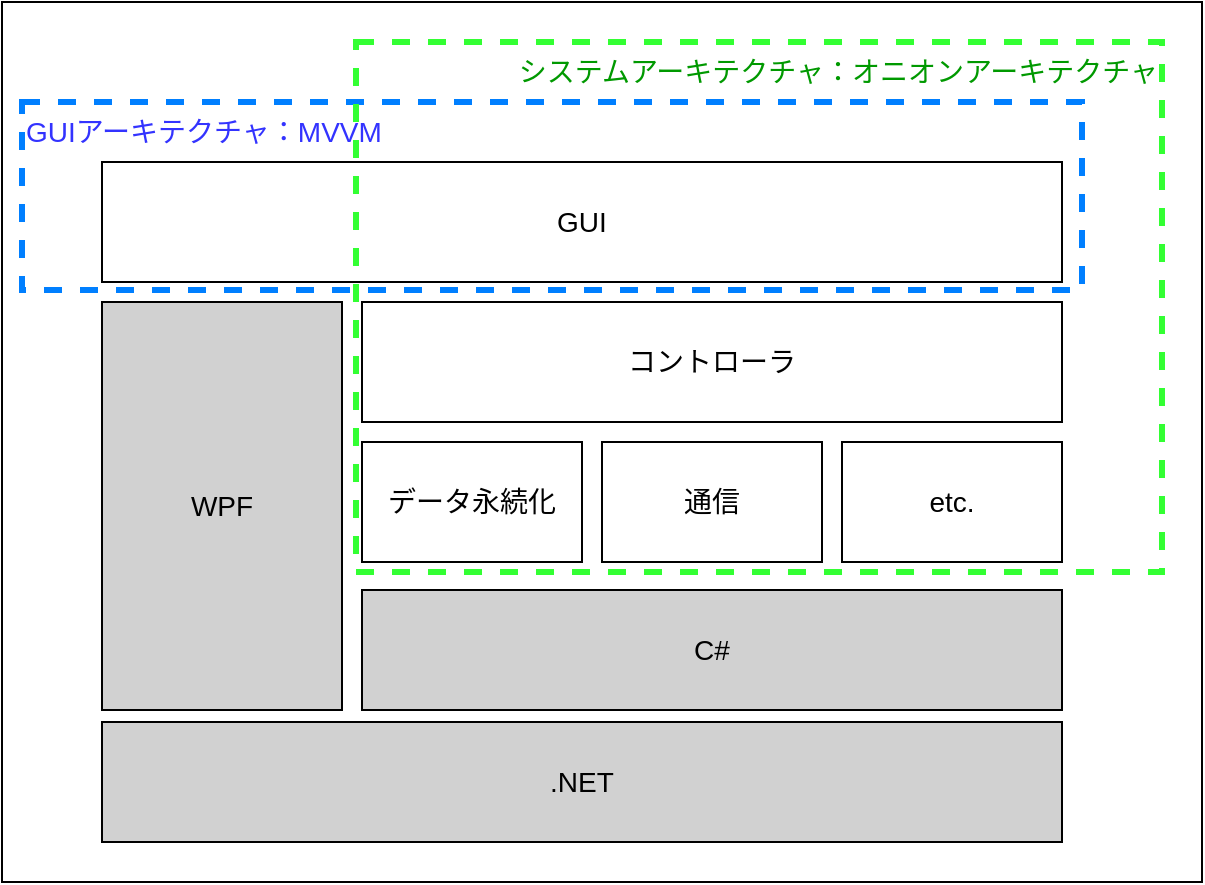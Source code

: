 <mxfile>
    <diagram id="ekzfMq8FDdJsoh0hXVtB" name="アーキテクチャ全体図">
        <mxGraphModel dx="1432" dy="827" grid="1" gridSize="10" guides="1" tooltips="1" connect="1" arrows="1" fold="1" page="1" pageScale="1" pageWidth="1169" pageHeight="827" math="0" shadow="0">
            <root>
                <mxCell id="0"/>
                <mxCell id="1" parent="0"/>
                <mxCell id="10" value="" style="rounded=0;whiteSpace=wrap;html=1;fontSize=14;" vertex="1" parent="1">
                    <mxGeometry x="480" y="90" width="600" height="440" as="geometry"/>
                </mxCell>
                <mxCell id="2" value="C#" style="rounded=0;whiteSpace=wrap;html=1;fillColor=#D1D1D1;fontSize=14;" vertex="1" parent="1">
                    <mxGeometry x="660" y="384" width="350" height="60" as="geometry"/>
                </mxCell>
                <mxCell id="3" value="WPF" style="rounded=0;whiteSpace=wrap;html=1;fillColor=#D1D1D1;fontSize=14;" vertex="1" parent="1">
                    <mxGeometry x="530" y="240" width="120" height="204" as="geometry"/>
                </mxCell>
                <mxCell id="4" value="データ永続化" style="rounded=0;whiteSpace=wrap;html=1;fontSize=14;" vertex="1" parent="1">
                    <mxGeometry x="660" y="310" width="110" height="60" as="geometry"/>
                </mxCell>
                <mxCell id="5" value="通信" style="rounded=0;whiteSpace=wrap;html=1;fontSize=14;" vertex="1" parent="1">
                    <mxGeometry x="780" y="310" width="110" height="60" as="geometry"/>
                </mxCell>
                <mxCell id="6" value="etc." style="rounded=0;whiteSpace=wrap;html=1;fontSize=14;" vertex="1" parent="1">
                    <mxGeometry x="900" y="310" width="110" height="60" as="geometry"/>
                </mxCell>
                <mxCell id="7" value="コントローラ" style="rounded=0;whiteSpace=wrap;html=1;fontSize=14;" vertex="1" parent="1">
                    <mxGeometry x="660" y="240" width="350" height="60" as="geometry"/>
                </mxCell>
                <mxCell id="8" value="GUI" style="rounded=0;whiteSpace=wrap;html=1;fontSize=14;" vertex="1" parent="1">
                    <mxGeometry x="530" y="170" width="480" height="60" as="geometry"/>
                </mxCell>
                <mxCell id="9" value="GUIアーキテクチャ：MVVM" style="rounded=0;whiteSpace=wrap;html=1;dashed=1;fillColor=none;strokeWidth=3;strokeColor=#007FFF;verticalAlign=top;align=left;fontColor=#3333FF;fontSize=14;" vertex="1" parent="1">
                    <mxGeometry x="490" y="140" width="530" height="94" as="geometry"/>
                </mxCell>
                <mxCell id="11" value="システムアーキテクチャ：オニオンアーキテクチャ" style="rounded=0;whiteSpace=wrap;html=1;dashed=1;fillColor=none;strokeWidth=3;strokeColor=#33FF33;verticalAlign=top;align=right;fontColor=#009900;fontSize=14;" vertex="1" parent="1">
                    <mxGeometry x="657" y="110" width="403" height="265" as="geometry"/>
                </mxCell>
                <mxCell id="12" value=".NET" style="rounded=0;whiteSpace=wrap;html=1;fillColor=#D1D1D1;fontSize=14;" vertex="1" parent="1">
                    <mxGeometry x="530" y="450" width="480" height="60" as="geometry"/>
                </mxCell>
            </root>
        </mxGraphModel>
    </diagram>
    <diagram id="R86Gn5Yo9cQoMH25trvK" name="オニオンアーキテクチャ">
        <mxGraphModel dx="1432" dy="827" grid="1" gridSize="10" guides="1" tooltips="1" connect="1" arrows="1" fold="1" page="1" pageScale="1" pageWidth="1169" pageHeight="827" math="0" shadow="0">
            <root>
                <mxCell id="0"/>
                <mxCell id="1" parent="0"/>
                <mxCell id="N-UqKcId2rnhtK5vGyZU-1" value="" style="rounded=0;whiteSpace=wrap;html=1;fontSize=14;" vertex="1" parent="1">
                    <mxGeometry x="390" y="278" width="450" height="300" as="geometry"/>
                </mxCell>
                <mxCell id="sSKXt0Mp8WAD8Ce5-9CS-4" value="&lt;font color=&quot;#000000&quot; style=&quot;font-size: 14px;&quot;&gt;&lt;br style=&quot;font-size: 14px;&quot;&gt;&lt;/font&gt;" style="ellipse;whiteSpace=wrap;html=1;strokeColor=#000000;strokeWidth=1;fontColor=#009900;fillColor=#FFFFFF;verticalAlign=top;fontSize=14;" vertex="1" parent="1">
                    <mxGeometry x="420" y="300" width="390" height="260" as="geometry"/>
                </mxCell>
                <mxCell id="sSKXt0Mp8WAD8Ce5-9CS-3" value="&lt;font color=&quot;#000000&quot; style=&quot;font-size: 14px;&quot;&gt;Application Service&lt;br style=&quot;font-size: 14px;&quot;&gt;&lt;br style=&quot;font-size: 14px;&quot;&gt;&lt;/font&gt;" style="ellipse;whiteSpace=wrap;html=1;strokeColor=#000000;strokeWidth=1;fontColor=#009900;fillColor=#FFFFFF;verticalAlign=top;fontSize=14;" vertex="1" parent="1">
                    <mxGeometry x="450" y="340" width="330" height="200" as="geometry"/>
                </mxCell>
                <mxCell id="sSKXt0Mp8WAD8Ce5-9CS-2" value="&lt;font color=&quot;#000000&quot; style=&quot;font-size: 14px;&quot;&gt;Domain Service&lt;br style=&quot;font-size: 14px;&quot;&gt;&lt;br style=&quot;font-size: 14px;&quot;&gt;&lt;/font&gt;" style="ellipse;whiteSpace=wrap;html=1;strokeColor=#000000;strokeWidth=1;fontColor=#009900;fillColor=#FFFFFF;verticalAlign=top;fontSize=14;" vertex="1" parent="1">
                    <mxGeometry x="480" y="370" width="270" height="150" as="geometry"/>
                </mxCell>
                <mxCell id="sSKXt0Mp8WAD8Ce5-9CS-1" value="&lt;font color=&quot;#000000&quot; style=&quot;font-size: 14px;&quot;&gt;Domain Model&lt;/font&gt;" style="ellipse;whiteSpace=wrap;html=1;strokeColor=#000000;strokeWidth=1;fontColor=#009900;fillColor=#FFFFFF;fontSize=14;" vertex="1" parent="1">
                    <mxGeometry x="520" y="400" width="190" height="100" as="geometry"/>
                </mxCell>
                <mxCell id="sSKXt0Mp8WAD8Ce5-9CS-5" value="User Interface" style="text;html=1;strokeColor=none;fillColor=none;align=center;verticalAlign=middle;whiteSpace=wrap;rounded=0;strokeWidth=1;fontColor=#000000;fontSize=14;rotation=-30;" vertex="1" parent="1">
                    <mxGeometry x="450" y="330" width="110" height="30" as="geometry"/>
                </mxCell>
                <mxCell id="sSKXt0Mp8WAD8Ce5-9CS-6" value="Infrastructure" style="text;html=1;strokeColor=none;fillColor=none;align=center;verticalAlign=middle;whiteSpace=wrap;rounded=0;strokeWidth=1;fontColor=#000000;fontSize=14;rotation=30;" vertex="1" parent="1">
                    <mxGeometry x="667" y="327" width="110" height="30" as="geometry"/>
                </mxCell>
            </root>
        </mxGraphModel>
    </diagram>
    <diagram id="XNQHWRIo4FXKI_a9sFvW" name="コンポーネント設計">
        <mxGraphModel dx="2601" dy="1654" grid="1" gridSize="10" guides="1" tooltips="1" connect="1" arrows="1" fold="1" page="1" pageScale="1" pageWidth="1169" pageHeight="827" math="0" shadow="0">
            <root>
                <mxCell id="0"/>
                <mxCell id="1" parent="0"/>
                <mxCell id="6kzuDb1JmEHkEOtqRpod-5" value="" style="rounded=0;whiteSpace=wrap;html=1;strokeColor=#000000;strokeWidth=1;fontSize=14;fontColor=#000000;fillColor=#FFFFFF;" vertex="1" parent="1">
                    <mxGeometry x="-10" y="-80" width="1220" height="870" as="geometry"/>
                </mxCell>
                <mxCell id="6kzuDb1JmEHkEOtqRpod-1" value="Domain Model" style="shape=folder;fontStyle=1;tabWidth=190;tabHeight=30;tabPosition=left;html=1;boundedLbl=1;labelInHeader=1;container=1;collapsible=0;strokeColor=#000000;strokeWidth=1;fontSize=14;fontColor=#000000;fillColor=#FFFFFF;" vertex="1" parent="1">
                    <mxGeometry x="95" y="550" width="990" height="220" as="geometry"/>
                </mxCell>
                <mxCell id="6kzuDb1JmEHkEOtqRpod-2" value="" style="html=1;strokeColor=none;resizeWidth=1;resizeHeight=1;fillColor=none;part=1;connectable=0;allowArrows=0;deletable=0;strokeWidth=1;fontSize=14;fontColor=#000000;" vertex="1" parent="6kzuDb1JmEHkEOtqRpod-1">
                    <mxGeometry width="990" height="154" relative="1" as="geometry">
                        <mxPoint y="30" as="offset"/>
                    </mxGeometry>
                </mxCell>
                <mxCell id="6kzuDb1JmEHkEOtqRpod-75" value="&lt;b&gt;Domain Model Common&lt;/b&gt;" style="html=1;dropTarget=0;strokeColor=#000000;strokeWidth=1;fontSize=14;fontColor=#000000;fillColor=#FFFFFF;" vertex="1" parent="6kzuDb1JmEHkEOtqRpod-1">
                    <mxGeometry x="380" y="150" width="260" height="60" as="geometry"/>
                </mxCell>
                <mxCell id="6kzuDb1JmEHkEOtqRpod-76" value="" style="shape=module;jettyWidth=8;jettyHeight=4;strokeColor=#000000;strokeWidth=1;fontSize=14;fontColor=#000000;fillColor=#FFFFFF;" vertex="1" parent="6kzuDb1JmEHkEOtqRpod-75">
                    <mxGeometry x="1" width="20" height="20" relative="1" as="geometry">
                        <mxPoint x="-27" y="7" as="offset"/>
                    </mxGeometry>
                </mxCell>
                <mxCell id="6kzuDb1JmEHkEOtqRpod-77" value="&lt;b&gt;AAA Entity&lt;/b&gt;" style="html=1;dropTarget=0;strokeColor=#000000;strokeWidth=1;fontSize=14;fontColor=#000000;fillColor=#FFFFFF;" vertex="1" parent="6kzuDb1JmEHkEOtqRpod-1">
                    <mxGeometry x="180" y="60" width="160" height="60" as="geometry"/>
                </mxCell>
                <mxCell id="6kzuDb1JmEHkEOtqRpod-78" value="" style="shape=module;jettyWidth=8;jettyHeight=4;strokeColor=#000000;strokeWidth=1;fontSize=14;fontColor=#000000;fillColor=#FFFFFF;" vertex="1" parent="6kzuDb1JmEHkEOtqRpod-77">
                    <mxGeometry x="1" width="20" height="20" relative="1" as="geometry">
                        <mxPoint x="-27" y="7" as="offset"/>
                    </mxGeometry>
                </mxCell>
                <mxCell id="6kzuDb1JmEHkEOtqRpod-79" style="edgeStyle=none;html=1;fontSize=12;fontColor=#000000;strokeWidth=1;startSize=6;endSize=10;endArrow=open;endFill=0;" edge="1" parent="6kzuDb1JmEHkEOtqRpod-1" source="6kzuDb1JmEHkEOtqRpod-77" target="6kzuDb1JmEHkEOtqRpod-75">
                    <mxGeometry relative="1" as="geometry"/>
                </mxCell>
                <mxCell id="6kzuDb1JmEHkEOtqRpod-80" value="&lt;b&gt;BBB Entity&lt;/b&gt;" style="html=1;dropTarget=0;strokeColor=#000000;strokeWidth=1;fontSize=14;fontColor=#000000;fillColor=#FFFFFF;" vertex="1" parent="6kzuDb1JmEHkEOtqRpod-1">
                    <mxGeometry x="430" y="60" width="160" height="60" as="geometry"/>
                </mxCell>
                <mxCell id="6kzuDb1JmEHkEOtqRpod-81" value="" style="shape=module;jettyWidth=8;jettyHeight=4;strokeColor=#000000;strokeWidth=1;fontSize=14;fontColor=#000000;fillColor=#FFFFFF;" vertex="1" parent="6kzuDb1JmEHkEOtqRpod-80">
                    <mxGeometry x="1" width="20" height="20" relative="1" as="geometry">
                        <mxPoint x="-27" y="7" as="offset"/>
                    </mxGeometry>
                </mxCell>
                <mxCell id="6kzuDb1JmEHkEOtqRpod-82" style="edgeStyle=none;html=1;fontSize=12;fontColor=#000000;strokeWidth=1;startSize=6;endSize=10;endArrow=open;endFill=0;" edge="1" parent="6kzuDb1JmEHkEOtqRpod-1" source="6kzuDb1JmEHkEOtqRpod-80" target="6kzuDb1JmEHkEOtqRpod-75">
                    <mxGeometry relative="1" as="geometry"/>
                </mxCell>
                <mxCell id="6kzuDb1JmEHkEOtqRpod-83" value="&lt;b&gt;CCC Entity&lt;/b&gt;" style="html=1;dropTarget=0;strokeColor=#000000;strokeWidth=1;fontSize=14;fontColor=#000000;fillColor=#FFFFFF;" vertex="1" parent="6kzuDb1JmEHkEOtqRpod-1">
                    <mxGeometry x="685" y="60" width="160" height="60" as="geometry"/>
                </mxCell>
                <mxCell id="6kzuDb1JmEHkEOtqRpod-84" value="" style="shape=module;jettyWidth=8;jettyHeight=4;strokeColor=#000000;strokeWidth=1;fontSize=14;fontColor=#000000;fillColor=#FFFFFF;" vertex="1" parent="6kzuDb1JmEHkEOtqRpod-83">
                    <mxGeometry x="1" width="20" height="20" relative="1" as="geometry">
                        <mxPoint x="-27" y="7" as="offset"/>
                    </mxGeometry>
                </mxCell>
                <mxCell id="6kzuDb1JmEHkEOtqRpod-85" style="edgeStyle=none;html=1;fontSize=12;fontColor=#000000;strokeWidth=1;startSize=6;endSize=10;endArrow=open;endFill=0;" edge="1" parent="6kzuDb1JmEHkEOtqRpod-1" source="6kzuDb1JmEHkEOtqRpod-83" target="6kzuDb1JmEHkEOtqRpod-75">
                    <mxGeometry relative="1" as="geometry"/>
                </mxCell>
                <mxCell id="6kzuDb1JmEHkEOtqRpod-66" style="edgeStyle=none;html=1;fontSize=12;fontColor=#000000;strokeWidth=1;startSize=6;endSize=10;endArrow=open;endFill=0;" edge="1" parent="1" source="6kzuDb1JmEHkEOtqRpod-3" target="6kzuDb1JmEHkEOtqRpod-1">
                    <mxGeometry relative="1" as="geometry"/>
                </mxCell>
                <mxCell id="6kzuDb1JmEHkEOtqRpod-3" value="Domain Service" style="shape=folder;fontStyle=1;tabWidth=190;tabHeight=30;tabPosition=left;html=1;boundedLbl=1;labelInHeader=1;container=1;collapsible=0;strokeColor=#000000;strokeWidth=1;fontSize=14;fontColor=#000000;fillColor=#FFFFFF;" vertex="1" parent="1">
                    <mxGeometry x="660" y="380" width="480" height="140" as="geometry"/>
                </mxCell>
                <mxCell id="6kzuDb1JmEHkEOtqRpod-4" value="" style="html=1;strokeColor=none;resizeWidth=1;resizeHeight=1;fillColor=none;part=1;connectable=0;allowArrows=0;deletable=0;strokeWidth=1;fontSize=14;fontColor=#000000;" vertex="1" parent="6kzuDb1JmEHkEOtqRpod-3">
                    <mxGeometry width="480" height="98" relative="1" as="geometry">
                        <mxPoint y="30" as="offset"/>
                    </mxGeometry>
                </mxCell>
                <mxCell id="6kzuDb1JmEHkEOtqRpod-32" value="&lt;b&gt;Domain Service&lt;/b&gt;" style="html=1;dropTarget=0;strokeColor=#000000;strokeWidth=1;fontSize=14;fontColor=#000000;fillColor=#FFFFFF;" vertex="1" parent="6kzuDb1JmEHkEOtqRpod-3">
                    <mxGeometry x="30" y="50" width="190" height="60" as="geometry"/>
                </mxCell>
                <mxCell id="6kzuDb1JmEHkEOtqRpod-33" value="" style="shape=module;jettyWidth=8;jettyHeight=4;strokeColor=#000000;strokeWidth=1;fontSize=14;fontColor=#000000;fillColor=#FFFFFF;" vertex="1" parent="6kzuDb1JmEHkEOtqRpod-32">
                    <mxGeometry x="1" width="20" height="20" relative="1" as="geometry">
                        <mxPoint x="-27" y="7" as="offset"/>
                    </mxGeometry>
                </mxCell>
                <mxCell id="6kzuDb1JmEHkEOtqRpod-34" value="&lt;b&gt;Repository&lt;/b&gt;" style="html=1;dropTarget=0;strokeColor=#000000;strokeWidth=1;fontSize=14;fontColor=#000000;fillColor=#FFFFFF;" vertex="1" parent="6kzuDb1JmEHkEOtqRpod-3">
                    <mxGeometry x="290" y="50" width="160" height="60" as="geometry"/>
                </mxCell>
                <mxCell id="6kzuDb1JmEHkEOtqRpod-35" value="" style="shape=module;jettyWidth=8;jettyHeight=4;strokeColor=#000000;strokeWidth=1;fontSize=14;fontColor=#000000;fillColor=#FFFFFF;" vertex="1" parent="6kzuDb1JmEHkEOtqRpod-34">
                    <mxGeometry x="1" width="20" height="20" relative="1" as="geometry">
                        <mxPoint x="-27" y="7" as="offset"/>
                    </mxGeometry>
                </mxCell>
                <mxCell id="6kzuDb1JmEHkEOtqRpod-6" value="Application Service" style="shape=folder;fontStyle=1;tabWidth=190;tabHeight=30;tabPosition=left;html=1;boundedLbl=1;labelInHeader=1;container=1;collapsible=0;strokeColor=#000000;strokeWidth=1;fontSize=14;fontColor=#000000;fillColor=#FFFFFF;" vertex="1" parent="1">
                    <mxGeometry x="370" y="210" width="480" height="140" as="geometry"/>
                </mxCell>
                <mxCell id="6kzuDb1JmEHkEOtqRpod-7" value="" style="html=1;strokeColor=none;resizeWidth=1;resizeHeight=1;fillColor=none;part=1;connectable=0;allowArrows=0;deletable=0;strokeWidth=1;fontSize=14;fontColor=#000000;" vertex="1" parent="6kzuDb1JmEHkEOtqRpod-6">
                    <mxGeometry width="480" height="98" relative="1" as="geometry">
                        <mxPoint y="30" as="offset"/>
                    </mxGeometry>
                </mxCell>
                <mxCell id="6kzuDb1JmEHkEOtqRpod-38" value="&lt;b&gt;Feature&lt;/b&gt;" style="html=1;dropTarget=0;strokeColor=#000000;strokeWidth=1;fontSize=14;fontColor=#000000;fillColor=#FFFFFF;" vertex="1" parent="6kzuDb1JmEHkEOtqRpod-6">
                    <mxGeometry x="295" y="60" width="160" height="60" as="geometry"/>
                </mxCell>
                <mxCell id="6kzuDb1JmEHkEOtqRpod-39" value="" style="shape=module;jettyWidth=8;jettyHeight=4;strokeColor=#000000;strokeWidth=1;fontSize=14;fontColor=#000000;fillColor=#FFFFFF;" vertex="1" parent="6kzuDb1JmEHkEOtqRpod-38">
                    <mxGeometry x="1" width="20" height="20" relative="1" as="geometry">
                        <mxPoint x="-27" y="7" as="offset"/>
                    </mxGeometry>
                </mxCell>
                <mxCell id="6kzuDb1JmEHkEOtqRpod-36" value="&lt;b&gt;Usecase&lt;/b&gt;" style="html=1;dropTarget=0;strokeColor=#000000;strokeWidth=1;fontSize=14;fontColor=#000000;fillColor=#FFFFFF;" vertex="1" parent="6kzuDb1JmEHkEOtqRpod-6">
                    <mxGeometry x="50" y="60" width="160" height="60" as="geometry"/>
                </mxCell>
                <mxCell id="6kzuDb1JmEHkEOtqRpod-37" value="" style="shape=module;jettyWidth=8;jettyHeight=4;strokeColor=#000000;strokeWidth=1;fontSize=14;fontColor=#000000;fillColor=#FFFFFF;" vertex="1" parent="6kzuDb1JmEHkEOtqRpod-36">
                    <mxGeometry x="1" width="20" height="20" relative="1" as="geometry">
                        <mxPoint x="-27" y="7" as="offset"/>
                    </mxGeometry>
                </mxCell>
                <mxCell id="6kzuDb1JmEHkEOtqRpod-70" style="edgeStyle=none;html=1;strokeWidth=1;fontSize=12;fontColor=#000000;endArrow=open;endFill=0;startSize=6;endSize=10;" edge="1" parent="6kzuDb1JmEHkEOtqRpod-6" source="6kzuDb1JmEHkEOtqRpod-36" target="6kzuDb1JmEHkEOtqRpod-38">
                    <mxGeometry relative="1" as="geometry"/>
                </mxCell>
                <mxCell id="6kzuDb1JmEHkEOtqRpod-8" value="User Interface" style="shape=folder;fontStyle=1;tabWidth=190;tabHeight=30;tabPosition=left;html=1;boundedLbl=1;labelInHeader=1;container=1;collapsible=0;strokeColor=#000000;strokeWidth=1;fontSize=14;fontColor=#000000;fillColor=#FFFFFF;" vertex="1" parent="1">
                    <mxGeometry x="20" y="-60" width="490" height="240" as="geometry"/>
                </mxCell>
                <mxCell id="6kzuDb1JmEHkEOtqRpod-9" value="" style="html=1;strokeColor=none;resizeWidth=1;resizeHeight=1;fillColor=none;part=1;connectable=0;allowArrows=0;deletable=0;strokeWidth=1;fontSize=14;fontColor=#000000;" vertex="1" parent="6kzuDb1JmEHkEOtqRpod-8">
                    <mxGeometry width="490" height="168" relative="1" as="geometry">
                        <mxPoint y="30" as="offset"/>
                    </mxGeometry>
                </mxCell>
                <mxCell id="6kzuDb1JmEHkEOtqRpod-50" value="&lt;b&gt;UI Parts&lt;/b&gt;" style="html=1;dropTarget=0;strokeColor=#000000;strokeWidth=1;fontSize=14;fontColor=#000000;fillColor=#FFFFFF;" vertex="1" parent="6kzuDb1JmEHkEOtqRpod-8">
                    <mxGeometry x="75" y="150" width="160" height="60" as="geometry"/>
                </mxCell>
                <mxCell id="6kzuDb1JmEHkEOtqRpod-51" value="" style="shape=module;jettyWidth=8;jettyHeight=4;strokeColor=#000000;strokeWidth=1;fontSize=14;fontColor=#000000;fillColor=#FFFFFF;" vertex="1" parent="6kzuDb1JmEHkEOtqRpod-50">
                    <mxGeometry x="1" width="20" height="20" relative="1" as="geometry">
                        <mxPoint x="-27" y="7" as="offset"/>
                    </mxGeometry>
                </mxCell>
                <mxCell id="6kzuDb1JmEHkEOtqRpod-54" value="&lt;b&gt;WPF Libary&lt;br&gt;&lt;/b&gt;" style="html=1;dropTarget=0;strokeColor=#000000;strokeWidth=1;fontSize=14;fontColor=#000000;fillColor=#FFFFFF;" vertex="1" parent="6kzuDb1JmEHkEOtqRpod-8">
                    <mxGeometry x="300" y="150" width="160" height="60" as="geometry"/>
                </mxCell>
                <mxCell id="6kzuDb1JmEHkEOtqRpod-55" value="" style="shape=module;jettyWidth=8;jettyHeight=4;strokeColor=#000000;strokeWidth=1;fontSize=14;fontColor=#000000;fillColor=#FFFFFF;" vertex="1" parent="6kzuDb1JmEHkEOtqRpod-54">
                    <mxGeometry x="1" width="20" height="20" relative="1" as="geometry">
                        <mxPoint x="-27" y="7" as="offset"/>
                    </mxGeometry>
                </mxCell>
                <mxCell id="6kzuDb1JmEHkEOtqRpod-71" style="edgeStyle=none;html=1;strokeWidth=1;fontSize=12;fontColor=#000000;endArrow=open;endFill=0;startSize=6;endSize=10;" edge="1" parent="6kzuDb1JmEHkEOtqRpod-8" source="6kzuDb1JmEHkEOtqRpod-50" target="6kzuDb1JmEHkEOtqRpod-54">
                    <mxGeometry relative="1" as="geometry"/>
                </mxCell>
                <mxCell id="6kzuDb1JmEHkEOtqRpod-52" value="&lt;font style=&quot;font-size: 12px;&quot;&gt;&amp;lt;&amp;lt;スタートプロジェクト&amp;gt;&amp;gt;&lt;/font&gt;&lt;br&gt;&lt;b&gt;WPF App1&lt;/b&gt;" style="html=1;dropTarget=0;strokeColor=#000000;strokeWidth=1;fontSize=14;fontColor=#000000;fillColor=#FFFFFF;" vertex="1" parent="6kzuDb1JmEHkEOtqRpod-8">
                    <mxGeometry x="30" y="50" width="240" height="60" as="geometry"/>
                </mxCell>
                <mxCell id="6kzuDb1JmEHkEOtqRpod-53" value="" style="shape=module;jettyWidth=8;jettyHeight=4;strokeColor=#000000;strokeWidth=1;fontSize=14;fontColor=#000000;fillColor=#FFFFFF;" vertex="1" parent="6kzuDb1JmEHkEOtqRpod-52">
                    <mxGeometry x="1" width="20" height="20" relative="1" as="geometry">
                        <mxPoint x="-27" y="7" as="offset"/>
                    </mxGeometry>
                </mxCell>
                <mxCell id="6kzuDb1JmEHkEOtqRpod-72" style="edgeStyle=none;html=1;strokeWidth=1;fontSize=12;fontColor=#000000;endArrow=open;endFill=0;startSize=6;endSize=10;" edge="1" parent="6kzuDb1JmEHkEOtqRpod-8" source="6kzuDb1JmEHkEOtqRpod-52" target="6kzuDb1JmEHkEOtqRpod-50">
                    <mxGeometry relative="1" as="geometry"/>
                </mxCell>
                <mxCell id="6kzuDb1JmEHkEOtqRpod-10" value="Infrastructure" style="shape=folder;fontStyle=1;tabWidth=190;tabHeight=30;tabPosition=left;html=1;boundedLbl=1;labelInHeader=1;container=1;collapsible=0;strokeColor=#000000;strokeWidth=1;fontSize=14;fontColor=#000000;fillColor=#FFFFFF;" vertex="1" parent="1">
                    <mxGeometry x="700" y="30" width="480" height="140" as="geometry"/>
                </mxCell>
                <mxCell id="6kzuDb1JmEHkEOtqRpod-11" value="" style="html=1;strokeColor=none;resizeWidth=1;resizeHeight=1;fillColor=none;part=1;connectable=0;allowArrows=0;deletable=0;strokeWidth=1;fontSize=14;fontColor=#000000;" vertex="1" parent="6kzuDb1JmEHkEOtqRpod-10">
                    <mxGeometry width="480" height="98" relative="1" as="geometry">
                        <mxPoint y="30" as="offset"/>
                    </mxGeometry>
                </mxCell>
                <mxCell id="6kzuDb1JmEHkEOtqRpod-42" value="&lt;b&gt;FileAccessor&lt;/b&gt;" style="html=1;dropTarget=0;strokeColor=#000000;strokeWidth=1;fontSize=14;fontColor=#000000;fillColor=#FFFFFF;" vertex="1" parent="6kzuDb1JmEHkEOtqRpod-10">
                    <mxGeometry x="30" y="60" width="160" height="60" as="geometry"/>
                </mxCell>
                <mxCell id="6kzuDb1JmEHkEOtqRpod-43" value="" style="shape=module;jettyWidth=8;jettyHeight=4;strokeColor=#000000;strokeWidth=1;fontSize=14;fontColor=#000000;fillColor=#FFFFFF;" vertex="1" parent="6kzuDb1JmEHkEOtqRpod-42">
                    <mxGeometry x="1" width="20" height="20" relative="1" as="geometry">
                        <mxPoint x="-27" y="7" as="offset"/>
                    </mxGeometry>
                </mxCell>
                <mxCell id="6kzuDb1JmEHkEOtqRpod-40" value="&lt;b&gt;In Memory Repository&lt;/b&gt;" style="html=1;dropTarget=0;strokeColor=#000000;strokeWidth=1;fontSize=14;fontColor=#000000;fillColor=#FFFFFF;" vertex="1" parent="6kzuDb1JmEHkEOtqRpod-10">
                    <mxGeometry x="230" y="60" width="230" height="60" as="geometry"/>
                </mxCell>
                <mxCell id="6kzuDb1JmEHkEOtqRpod-41" value="" style="shape=module;jettyWidth=8;jettyHeight=4;strokeColor=#000000;strokeWidth=1;fontSize=14;fontColor=#000000;fillColor=#FFFFFF;" vertex="1" parent="6kzuDb1JmEHkEOtqRpod-40">
                    <mxGeometry x="1" width="20" height="20" relative="1" as="geometry">
                        <mxPoint x="-27" y="7" as="offset"/>
                    </mxGeometry>
                </mxCell>
                <mxCell id="6kzuDb1JmEHkEOtqRpod-69" style="edgeStyle=none;html=1;strokeWidth=1;fontSize=12;fontColor=#000000;endArrow=open;endFill=0;startSize=6;endSize=10;" edge="1" parent="1" source="6kzuDb1JmEHkEOtqRpod-50" target="6kzuDb1JmEHkEOtqRpod-36">
                    <mxGeometry relative="1" as="geometry"/>
                </mxCell>
                <mxCell id="6kzuDb1JmEHkEOtqRpod-67" style="edgeStyle=none;html=1;fontSize=12;fontColor=#000000;strokeWidth=1;startSize=6;endSize=10;endArrow=open;endFill=0;" edge="1" parent="1" source="6kzuDb1JmEHkEOtqRpod-6" target="6kzuDb1JmEHkEOtqRpod-3">
                    <mxGeometry relative="1" as="geometry">
                        <Array as="points"/>
                    </mxGeometry>
                </mxCell>
                <mxCell id="6kzuDb1JmEHkEOtqRpod-68" style="edgeStyle=none;html=1;fontSize=12;fontColor=#000000;strokeWidth=1;startSize=6;endSize=10;endArrow=open;endFill=0;" edge="1" parent="1" source="6kzuDb1JmEHkEOtqRpod-6" target="6kzuDb1JmEHkEOtqRpod-1">
                    <mxGeometry relative="1" as="geometry"/>
                </mxCell>
                <mxCell id="6kzuDb1JmEHkEOtqRpod-73" style="edgeStyle=none;html=1;strokeWidth=1;fontSize=12;fontColor=#000000;endArrow=block;endFill=0;startSize=6;endSize=10;" edge="1" parent="1" source="6kzuDb1JmEHkEOtqRpod-42" target="6kzuDb1JmEHkEOtqRpod-38">
                    <mxGeometry relative="1" as="geometry"/>
                </mxCell>
                <mxCell id="6kzuDb1JmEHkEOtqRpod-74" style="edgeStyle=none;html=1;strokeWidth=1;fontSize=12;fontColor=#000000;endArrow=block;endFill=0;startSize=6;endSize=10;" edge="1" parent="1" source="6kzuDb1JmEHkEOtqRpod-40" target="6kzuDb1JmEHkEOtqRpod-34">
                    <mxGeometry relative="1" as="geometry"/>
                </mxCell>
                <mxCell id="6kzuDb1JmEHkEOtqRpod-86" style="edgeStyle=none;html=1;strokeWidth=1;fontSize=12;fontColor=#000000;endArrow=open;endFill=0;startSize=6;endSize=10;" edge="1" parent="1" source="6kzuDb1JmEHkEOtqRpod-50" target="6kzuDb1JmEHkEOtqRpod-1">
                    <mxGeometry relative="1" as="geometry">
                        <Array as="points">
                            <mxPoint x="270" y="410"/>
                        </Array>
                    </mxGeometry>
                </mxCell>
                <mxCell id="XcygnZ4-nVqDFQ8usrgL-1" style="edgeStyle=none;html=1;strokeWidth=1;fontSize=12;fontColor=#000000;endArrow=open;endFill=0;startSize=6;endSize=10;" edge="1" parent="1" source="6kzuDb1JmEHkEOtqRpod-50" target="6kzuDb1JmEHkEOtqRpod-32">
                    <mxGeometry relative="1" as="geometry">
                        <Array as="points">
                            <mxPoint x="390" y="430"/>
                        </Array>
                    </mxGeometry>
                </mxCell>
                <mxCell id="LPO_MFUVsX5YrGeIG27s-1" style="edgeStyle=none;html=1;fontSize=12;fontColor=#000000;strokeWidth=1;startSize=6;endSize=10;endArrow=open;endFill=0;" edge="1" parent="1" source="6kzuDb1JmEHkEOtqRpod-40" target="6kzuDb1JmEHkEOtqRpod-1">
                    <mxGeometry relative="1" as="geometry">
                        <mxPoint x="806.667" y="530" as="sourcePoint"/>
                        <mxPoint x="762.381" y="560" as="targetPoint"/>
                        <Array as="points">
                            <mxPoint x="1180" y="270"/>
                            <mxPoint x="1170" y="580"/>
                        </Array>
                    </mxGeometry>
                </mxCell>
            </root>
        </mxGraphModel>
    </diagram>
    <diagram id="Glnc-RPrkVf3ncVpPrvm" name="Domain Model層コンポーネント">
        <mxGraphModel dx="2601" dy="1654" grid="1" gridSize="10" guides="1" tooltips="1" connect="1" arrows="1" fold="1" page="1" pageScale="1" pageWidth="1169" pageHeight="827" math="0" shadow="0">
            <root>
                <mxCell id="0"/>
                <mxCell id="1" parent="0"/>
                <mxCell id="KRTv8woiA9sa_wToj40q-1" value="" style="rounded=0;whiteSpace=wrap;html=1;strokeColor=#000000;strokeWidth=1;fontSize=14;fontColor=#000000;fillColor=#FFFFFF;" vertex="1" parent="1">
                    <mxGeometry x="-10" y="-80" width="1220" height="870" as="geometry"/>
                </mxCell>
                <mxCell id="KRTv8woiA9sa_wToj40q-2" value="Domain Model" style="shape=folder;fontStyle=1;tabWidth=190;tabHeight=30;tabPosition=left;html=1;boundedLbl=1;labelInHeader=1;container=1;collapsible=0;strokeColor=#d6b656;strokeWidth=1;fontSize=14;fillColor=#fff2cc;" vertex="1" parent="1">
                    <mxGeometry x="95" y="550" width="990" height="220" as="geometry"/>
                </mxCell>
                <mxCell id="KRTv8woiA9sa_wToj40q-3" value="" style="html=1;strokeColor=none;resizeWidth=1;resizeHeight=1;fillColor=none;part=1;connectable=0;allowArrows=0;deletable=0;strokeWidth=1;fontSize=14;fontColor=#000000;" vertex="1" parent="KRTv8woiA9sa_wToj40q-2">
                    <mxGeometry width="990" height="154" relative="1" as="geometry">
                        <mxPoint y="30" as="offset"/>
                    </mxGeometry>
                </mxCell>
                <mxCell id="KRTv8woiA9sa_wToj40q-4" value="&lt;b&gt;Domain Model Common&lt;/b&gt;" style="html=1;dropTarget=0;strokeColor=#000000;strokeWidth=1;fontSize=14;fontColor=#000000;fillColor=#FFFFFF;" vertex="1" parent="KRTv8woiA9sa_wToj40q-2">
                    <mxGeometry x="380" y="150" width="260" height="60" as="geometry"/>
                </mxCell>
                <mxCell id="KRTv8woiA9sa_wToj40q-5" value="" style="shape=module;jettyWidth=8;jettyHeight=4;strokeColor=#000000;strokeWidth=1;fontSize=14;fontColor=#000000;fillColor=#FFFFFF;" vertex="1" parent="KRTv8woiA9sa_wToj40q-4">
                    <mxGeometry x="1" width="20" height="20" relative="1" as="geometry">
                        <mxPoint x="-27" y="7" as="offset"/>
                    </mxGeometry>
                </mxCell>
                <mxCell id="KRTv8woiA9sa_wToj40q-6" value="&lt;b&gt;AAA Entity&lt;/b&gt;" style="html=1;dropTarget=0;strokeColor=#000000;strokeWidth=1;fontSize=14;fontColor=#000000;fillColor=#FFFFFF;" vertex="1" parent="KRTv8woiA9sa_wToj40q-2">
                    <mxGeometry x="180" y="60" width="160" height="60" as="geometry"/>
                </mxCell>
                <mxCell id="KRTv8woiA9sa_wToj40q-7" value="" style="shape=module;jettyWidth=8;jettyHeight=4;strokeColor=#000000;strokeWidth=1;fontSize=14;fontColor=#000000;fillColor=#FFFFFF;" vertex="1" parent="KRTv8woiA9sa_wToj40q-6">
                    <mxGeometry x="1" width="20" height="20" relative="1" as="geometry">
                        <mxPoint x="-27" y="7" as="offset"/>
                    </mxGeometry>
                </mxCell>
                <mxCell id="KRTv8woiA9sa_wToj40q-8" style="edgeStyle=none;html=1;fontSize=12;fontColor=#000000;strokeWidth=1;startSize=6;endSize=10;endArrow=open;endFill=0;" edge="1" parent="KRTv8woiA9sa_wToj40q-2" source="KRTv8woiA9sa_wToj40q-6" target="KRTv8woiA9sa_wToj40q-4">
                    <mxGeometry relative="1" as="geometry"/>
                </mxCell>
                <mxCell id="KRTv8woiA9sa_wToj40q-9" value="&lt;b&gt;BBB Entity&lt;/b&gt;" style="html=1;dropTarget=0;strokeColor=#000000;strokeWidth=1;fontSize=14;fontColor=#000000;fillColor=#FFFFFF;" vertex="1" parent="KRTv8woiA9sa_wToj40q-2">
                    <mxGeometry x="430" y="60" width="160" height="60" as="geometry"/>
                </mxCell>
                <mxCell id="KRTv8woiA9sa_wToj40q-10" value="" style="shape=module;jettyWidth=8;jettyHeight=4;strokeColor=#000000;strokeWidth=1;fontSize=14;fontColor=#000000;fillColor=#FFFFFF;" vertex="1" parent="KRTv8woiA9sa_wToj40q-9">
                    <mxGeometry x="1" width="20" height="20" relative="1" as="geometry">
                        <mxPoint x="-27" y="7" as="offset"/>
                    </mxGeometry>
                </mxCell>
                <mxCell id="KRTv8woiA9sa_wToj40q-11" style="edgeStyle=none;html=1;fontSize=12;fontColor=#000000;strokeWidth=1;startSize=6;endSize=10;endArrow=open;endFill=0;" edge="1" parent="KRTv8woiA9sa_wToj40q-2" source="KRTv8woiA9sa_wToj40q-9" target="KRTv8woiA9sa_wToj40q-4">
                    <mxGeometry relative="1" as="geometry"/>
                </mxCell>
                <mxCell id="KRTv8woiA9sa_wToj40q-12" value="&lt;b&gt;CCC Entity&lt;/b&gt;" style="html=1;dropTarget=0;strokeColor=#000000;strokeWidth=1;fontSize=14;fontColor=#000000;fillColor=#FFFFFF;" vertex="1" parent="KRTv8woiA9sa_wToj40q-2">
                    <mxGeometry x="685" y="60" width="160" height="60" as="geometry"/>
                </mxCell>
                <mxCell id="KRTv8woiA9sa_wToj40q-13" value="" style="shape=module;jettyWidth=8;jettyHeight=4;strokeColor=#000000;strokeWidth=1;fontSize=14;fontColor=#000000;fillColor=#FFFFFF;" vertex="1" parent="KRTv8woiA9sa_wToj40q-12">
                    <mxGeometry x="1" width="20" height="20" relative="1" as="geometry">
                        <mxPoint x="-27" y="7" as="offset"/>
                    </mxGeometry>
                </mxCell>
                <mxCell id="KRTv8woiA9sa_wToj40q-14" style="edgeStyle=none;html=1;fontSize=12;fontColor=#000000;strokeWidth=1;startSize=6;endSize=10;endArrow=open;endFill=0;" edge="1" parent="KRTv8woiA9sa_wToj40q-2" source="KRTv8woiA9sa_wToj40q-12" target="KRTv8woiA9sa_wToj40q-4">
                    <mxGeometry relative="1" as="geometry"/>
                </mxCell>
                <mxCell id="KRTv8woiA9sa_wToj40q-15" style="edgeStyle=none;html=1;fontSize=12;fontColor=#000000;strokeWidth=1;startSize=6;endSize=10;endArrow=open;endFill=0;" edge="1" parent="1" source="KRTv8woiA9sa_wToj40q-16" target="KRTv8woiA9sa_wToj40q-2">
                    <mxGeometry relative="1" as="geometry"/>
                </mxCell>
                <mxCell id="KRTv8woiA9sa_wToj40q-16" value="Domain Service" style="shape=folder;fontStyle=1;tabWidth=190;tabHeight=30;tabPosition=left;html=1;boundedLbl=1;labelInHeader=1;container=1;collapsible=0;strokeColor=#000000;strokeWidth=1;fontSize=14;fontColor=#000000;fillColor=#FFFFFF;" vertex="1" parent="1">
                    <mxGeometry x="660" y="380" width="480" height="140" as="geometry"/>
                </mxCell>
                <mxCell id="KRTv8woiA9sa_wToj40q-17" value="" style="html=1;strokeColor=none;resizeWidth=1;resizeHeight=1;fillColor=none;part=1;connectable=0;allowArrows=0;deletable=0;strokeWidth=1;fontSize=14;fontColor=#000000;" vertex="1" parent="KRTv8woiA9sa_wToj40q-16">
                    <mxGeometry width="480" height="98" relative="1" as="geometry">
                        <mxPoint y="30" as="offset"/>
                    </mxGeometry>
                </mxCell>
                <mxCell id="KRTv8woiA9sa_wToj40q-18" value="&lt;b&gt;Domain Service&lt;/b&gt;" style="html=1;dropTarget=0;strokeColor=#000000;strokeWidth=1;fontSize=14;fontColor=#000000;fillColor=#FFFFFF;" vertex="1" parent="KRTv8woiA9sa_wToj40q-16">
                    <mxGeometry x="30" y="50" width="190" height="60" as="geometry"/>
                </mxCell>
                <mxCell id="KRTv8woiA9sa_wToj40q-19" value="" style="shape=module;jettyWidth=8;jettyHeight=4;strokeColor=#000000;strokeWidth=1;fontSize=14;fontColor=#000000;fillColor=#FFFFFF;" vertex="1" parent="KRTv8woiA9sa_wToj40q-18">
                    <mxGeometry x="1" width="20" height="20" relative="1" as="geometry">
                        <mxPoint x="-27" y="7" as="offset"/>
                    </mxGeometry>
                </mxCell>
                <mxCell id="KRTv8woiA9sa_wToj40q-20" value="&lt;b&gt;Repository&lt;/b&gt;" style="html=1;dropTarget=0;strokeColor=#000000;strokeWidth=1;fontSize=14;fontColor=#000000;fillColor=#FFFFFF;" vertex="1" parent="KRTv8woiA9sa_wToj40q-16">
                    <mxGeometry x="290" y="50" width="160" height="60" as="geometry"/>
                </mxCell>
                <mxCell id="KRTv8woiA9sa_wToj40q-21" value="" style="shape=module;jettyWidth=8;jettyHeight=4;strokeColor=#000000;strokeWidth=1;fontSize=14;fontColor=#000000;fillColor=#FFFFFF;" vertex="1" parent="KRTv8woiA9sa_wToj40q-20">
                    <mxGeometry x="1" width="20" height="20" relative="1" as="geometry">
                        <mxPoint x="-27" y="7" as="offset"/>
                    </mxGeometry>
                </mxCell>
                <mxCell id="KRTv8woiA9sa_wToj40q-22" value="Application Service" style="shape=folder;fontStyle=1;tabWidth=190;tabHeight=30;tabPosition=left;html=1;boundedLbl=1;labelInHeader=1;container=1;collapsible=0;strokeColor=#000000;strokeWidth=1;fontSize=14;fontColor=#000000;fillColor=#FFFFFF;" vertex="1" parent="1">
                    <mxGeometry x="370" y="210" width="480" height="140" as="geometry"/>
                </mxCell>
                <mxCell id="KRTv8woiA9sa_wToj40q-23" value="" style="html=1;strokeColor=none;resizeWidth=1;resizeHeight=1;fillColor=none;part=1;connectable=0;allowArrows=0;deletable=0;strokeWidth=1;fontSize=14;fontColor=#000000;" vertex="1" parent="KRTv8woiA9sa_wToj40q-22">
                    <mxGeometry width="480" height="98" relative="1" as="geometry">
                        <mxPoint y="30" as="offset"/>
                    </mxGeometry>
                </mxCell>
                <mxCell id="KRTv8woiA9sa_wToj40q-24" value="&lt;b&gt;Feature&lt;/b&gt;" style="html=1;dropTarget=0;strokeColor=#000000;strokeWidth=1;fontSize=14;fontColor=#000000;fillColor=#FFFFFF;" vertex="1" parent="KRTv8woiA9sa_wToj40q-22">
                    <mxGeometry x="295" y="60" width="160" height="60" as="geometry"/>
                </mxCell>
                <mxCell id="KRTv8woiA9sa_wToj40q-25" value="" style="shape=module;jettyWidth=8;jettyHeight=4;strokeColor=#000000;strokeWidth=1;fontSize=14;fontColor=#000000;fillColor=#FFFFFF;" vertex="1" parent="KRTv8woiA9sa_wToj40q-24">
                    <mxGeometry x="1" width="20" height="20" relative="1" as="geometry">
                        <mxPoint x="-27" y="7" as="offset"/>
                    </mxGeometry>
                </mxCell>
                <mxCell id="KRTv8woiA9sa_wToj40q-26" value="&lt;b&gt;Usecase&lt;/b&gt;" style="html=1;dropTarget=0;strokeColor=#000000;strokeWidth=1;fontSize=14;fontColor=#000000;fillColor=#FFFFFF;" vertex="1" parent="KRTv8woiA9sa_wToj40q-22">
                    <mxGeometry x="50" y="60" width="160" height="60" as="geometry"/>
                </mxCell>
                <mxCell id="KRTv8woiA9sa_wToj40q-27" value="" style="shape=module;jettyWidth=8;jettyHeight=4;strokeColor=#000000;strokeWidth=1;fontSize=14;fontColor=#000000;fillColor=#FFFFFF;" vertex="1" parent="KRTv8woiA9sa_wToj40q-26">
                    <mxGeometry x="1" width="20" height="20" relative="1" as="geometry">
                        <mxPoint x="-27" y="7" as="offset"/>
                    </mxGeometry>
                </mxCell>
                <mxCell id="KRTv8woiA9sa_wToj40q-28" style="edgeStyle=none;html=1;strokeWidth=1;fontSize=12;fontColor=#000000;endArrow=open;endFill=0;startSize=6;endSize=10;" edge="1" parent="KRTv8woiA9sa_wToj40q-22" source="KRTv8woiA9sa_wToj40q-26" target="KRTv8woiA9sa_wToj40q-24">
                    <mxGeometry relative="1" as="geometry"/>
                </mxCell>
                <mxCell id="KRTv8woiA9sa_wToj40q-29" value="User Interface" style="shape=folder;fontStyle=1;tabWidth=190;tabHeight=30;tabPosition=left;html=1;boundedLbl=1;labelInHeader=1;container=1;collapsible=0;strokeColor=#000000;strokeWidth=1;fontSize=14;fontColor=#000000;fillColor=#FFFFFF;" vertex="1" parent="1">
                    <mxGeometry x="20" y="-60" width="490" height="240" as="geometry"/>
                </mxCell>
                <mxCell id="KRTv8woiA9sa_wToj40q-30" value="" style="html=1;strokeColor=none;resizeWidth=1;resizeHeight=1;fillColor=none;part=1;connectable=0;allowArrows=0;deletable=0;strokeWidth=1;fontSize=14;fontColor=#000000;" vertex="1" parent="KRTv8woiA9sa_wToj40q-29">
                    <mxGeometry width="490" height="168" relative="1" as="geometry">
                        <mxPoint y="30" as="offset"/>
                    </mxGeometry>
                </mxCell>
                <mxCell id="KRTv8woiA9sa_wToj40q-31" value="&lt;b&gt;UI Parts&lt;/b&gt;" style="html=1;dropTarget=0;strokeColor=#000000;strokeWidth=1;fontSize=14;fontColor=#000000;fillColor=#FFFFFF;" vertex="1" parent="KRTv8woiA9sa_wToj40q-29">
                    <mxGeometry x="75" y="150" width="160" height="60" as="geometry"/>
                </mxCell>
                <mxCell id="KRTv8woiA9sa_wToj40q-32" value="" style="shape=module;jettyWidth=8;jettyHeight=4;strokeColor=#000000;strokeWidth=1;fontSize=14;fontColor=#000000;fillColor=#FFFFFF;" vertex="1" parent="KRTv8woiA9sa_wToj40q-31">
                    <mxGeometry x="1" width="20" height="20" relative="1" as="geometry">
                        <mxPoint x="-27" y="7" as="offset"/>
                    </mxGeometry>
                </mxCell>
                <mxCell id="KRTv8woiA9sa_wToj40q-33" value="&lt;b&gt;WPF Libary&lt;br&gt;&lt;/b&gt;" style="html=1;dropTarget=0;strokeColor=#000000;strokeWidth=1;fontSize=14;fontColor=#000000;fillColor=#FFFFFF;" vertex="1" parent="KRTv8woiA9sa_wToj40q-29">
                    <mxGeometry x="300" y="150" width="160" height="60" as="geometry"/>
                </mxCell>
                <mxCell id="KRTv8woiA9sa_wToj40q-34" value="" style="shape=module;jettyWidth=8;jettyHeight=4;strokeColor=#000000;strokeWidth=1;fontSize=14;fontColor=#000000;fillColor=#FFFFFF;" vertex="1" parent="KRTv8woiA9sa_wToj40q-33">
                    <mxGeometry x="1" width="20" height="20" relative="1" as="geometry">
                        <mxPoint x="-27" y="7" as="offset"/>
                    </mxGeometry>
                </mxCell>
                <mxCell id="KRTv8woiA9sa_wToj40q-35" style="edgeStyle=none;html=1;strokeWidth=1;fontSize=12;fontColor=#000000;endArrow=open;endFill=0;startSize=6;endSize=10;" edge="1" parent="KRTv8woiA9sa_wToj40q-29" source="KRTv8woiA9sa_wToj40q-31" target="KRTv8woiA9sa_wToj40q-33">
                    <mxGeometry relative="1" as="geometry"/>
                </mxCell>
                <mxCell id="KRTv8woiA9sa_wToj40q-36" value="&lt;font style=&quot;font-size: 12px;&quot;&gt;&amp;lt;&amp;lt;スタートプロジェクト&amp;gt;&amp;gt;&lt;/font&gt;&lt;br&gt;&lt;b&gt;WPF App1&lt;/b&gt;" style="html=1;dropTarget=0;strokeColor=#000000;strokeWidth=1;fontSize=14;fontColor=#000000;fillColor=#FFFFFF;" vertex="1" parent="KRTv8woiA9sa_wToj40q-29">
                    <mxGeometry x="30" y="50" width="240" height="60" as="geometry"/>
                </mxCell>
                <mxCell id="KRTv8woiA9sa_wToj40q-37" value="" style="shape=module;jettyWidth=8;jettyHeight=4;strokeColor=#000000;strokeWidth=1;fontSize=14;fontColor=#000000;fillColor=#FFFFFF;" vertex="1" parent="KRTv8woiA9sa_wToj40q-36">
                    <mxGeometry x="1" width="20" height="20" relative="1" as="geometry">
                        <mxPoint x="-27" y="7" as="offset"/>
                    </mxGeometry>
                </mxCell>
                <mxCell id="KRTv8woiA9sa_wToj40q-38" style="edgeStyle=none;html=1;strokeWidth=1;fontSize=12;fontColor=#000000;endArrow=open;endFill=0;startSize=6;endSize=10;" edge="1" parent="KRTv8woiA9sa_wToj40q-29" source="KRTv8woiA9sa_wToj40q-36" target="KRTv8woiA9sa_wToj40q-31">
                    <mxGeometry relative="1" as="geometry"/>
                </mxCell>
                <mxCell id="KRTv8woiA9sa_wToj40q-39" value="Infrastructure" style="shape=folder;fontStyle=1;tabWidth=190;tabHeight=30;tabPosition=left;html=1;boundedLbl=1;labelInHeader=1;container=1;collapsible=0;strokeColor=#000000;strokeWidth=1;fontSize=14;fontColor=#000000;fillColor=#FFFFFF;" vertex="1" parent="1">
                    <mxGeometry x="700" y="30" width="480" height="140" as="geometry"/>
                </mxCell>
                <mxCell id="KRTv8woiA9sa_wToj40q-40" value="" style="html=1;strokeColor=none;resizeWidth=1;resizeHeight=1;fillColor=none;part=1;connectable=0;allowArrows=0;deletable=0;strokeWidth=1;fontSize=14;fontColor=#000000;" vertex="1" parent="KRTv8woiA9sa_wToj40q-39">
                    <mxGeometry width="480" height="98" relative="1" as="geometry">
                        <mxPoint y="30" as="offset"/>
                    </mxGeometry>
                </mxCell>
                <mxCell id="KRTv8woiA9sa_wToj40q-41" value="&lt;b&gt;FileAccessor&lt;/b&gt;" style="html=1;dropTarget=0;strokeColor=#000000;strokeWidth=1;fontSize=14;fontColor=#000000;fillColor=#FFFFFF;" vertex="1" parent="KRTv8woiA9sa_wToj40q-39">
                    <mxGeometry x="30" y="60" width="160" height="60" as="geometry"/>
                </mxCell>
                <mxCell id="KRTv8woiA9sa_wToj40q-42" value="" style="shape=module;jettyWidth=8;jettyHeight=4;strokeColor=#000000;strokeWidth=1;fontSize=14;fontColor=#000000;fillColor=#FFFFFF;" vertex="1" parent="KRTv8woiA9sa_wToj40q-41">
                    <mxGeometry x="1" width="20" height="20" relative="1" as="geometry">
                        <mxPoint x="-27" y="7" as="offset"/>
                    </mxGeometry>
                </mxCell>
                <mxCell id="KRTv8woiA9sa_wToj40q-43" value="&lt;b&gt;In Memory Repository&lt;/b&gt;" style="html=1;dropTarget=0;strokeColor=#000000;strokeWidth=1;fontSize=14;fontColor=#000000;fillColor=#FFFFFF;" vertex="1" parent="KRTv8woiA9sa_wToj40q-39">
                    <mxGeometry x="230" y="60" width="230" height="60" as="geometry"/>
                </mxCell>
                <mxCell id="KRTv8woiA9sa_wToj40q-44" value="" style="shape=module;jettyWidth=8;jettyHeight=4;strokeColor=#000000;strokeWidth=1;fontSize=14;fontColor=#000000;fillColor=#FFFFFF;" vertex="1" parent="KRTv8woiA9sa_wToj40q-43">
                    <mxGeometry x="1" width="20" height="20" relative="1" as="geometry">
                        <mxPoint x="-27" y="7" as="offset"/>
                    </mxGeometry>
                </mxCell>
                <mxCell id="KRTv8woiA9sa_wToj40q-45" style="edgeStyle=none;html=1;strokeWidth=1;fontSize=12;fontColor=#000000;endArrow=open;endFill=0;startSize=6;endSize=10;" edge="1" parent="1" source="KRTv8woiA9sa_wToj40q-31" target="KRTv8woiA9sa_wToj40q-26">
                    <mxGeometry relative="1" as="geometry"/>
                </mxCell>
                <mxCell id="KRTv8woiA9sa_wToj40q-46" style="edgeStyle=none;html=1;fontSize=12;fontColor=#000000;strokeWidth=1;startSize=6;endSize=10;endArrow=open;endFill=0;" edge="1" parent="1" source="KRTv8woiA9sa_wToj40q-22" target="KRTv8woiA9sa_wToj40q-16">
                    <mxGeometry relative="1" as="geometry">
                        <Array as="points"/>
                    </mxGeometry>
                </mxCell>
                <mxCell id="KRTv8woiA9sa_wToj40q-47" style="edgeStyle=none;html=1;fontSize=12;fontColor=#000000;strokeWidth=1;startSize=6;endSize=10;endArrow=open;endFill=0;" edge="1" parent="1" source="KRTv8woiA9sa_wToj40q-22" target="KRTv8woiA9sa_wToj40q-2">
                    <mxGeometry relative="1" as="geometry"/>
                </mxCell>
                <mxCell id="KRTv8woiA9sa_wToj40q-48" style="edgeStyle=none;html=1;strokeWidth=1;fontSize=12;fontColor=#000000;endArrow=block;endFill=0;startSize=6;endSize=10;" edge="1" parent="1" source="KRTv8woiA9sa_wToj40q-41" target="KRTv8woiA9sa_wToj40q-24">
                    <mxGeometry relative="1" as="geometry"/>
                </mxCell>
                <mxCell id="KRTv8woiA9sa_wToj40q-49" style="edgeStyle=none;html=1;strokeWidth=1;fontSize=12;fontColor=#000000;endArrow=block;endFill=0;startSize=6;endSize=10;" edge="1" parent="1" source="KRTv8woiA9sa_wToj40q-43" target="KRTv8woiA9sa_wToj40q-20">
                    <mxGeometry relative="1" as="geometry"/>
                </mxCell>
                <mxCell id="KRTv8woiA9sa_wToj40q-50" style="edgeStyle=none;html=1;strokeWidth=1;fontSize=12;fontColor=#000000;endArrow=open;endFill=0;startSize=6;endSize=10;" edge="1" parent="1" source="KRTv8woiA9sa_wToj40q-31" target="KRTv8woiA9sa_wToj40q-2">
                    <mxGeometry relative="1" as="geometry">
                        <Array as="points">
                            <mxPoint x="270" y="410"/>
                        </Array>
                    </mxGeometry>
                </mxCell>
                <mxCell id="KRTv8woiA9sa_wToj40q-51" style="edgeStyle=none;html=1;strokeWidth=1;fontSize=12;fontColor=#000000;endArrow=open;endFill=0;startSize=6;endSize=10;" edge="1" parent="1" source="KRTv8woiA9sa_wToj40q-31" target="KRTv8woiA9sa_wToj40q-18">
                    <mxGeometry relative="1" as="geometry">
                        <Array as="points">
                            <mxPoint x="390" y="430"/>
                        </Array>
                    </mxGeometry>
                </mxCell>
                <mxCell id="KRTv8woiA9sa_wToj40q-52" style="edgeStyle=none;html=1;fontSize=12;fontColor=#000000;strokeWidth=1;startSize=6;endSize=10;endArrow=open;endFill=0;" edge="1" parent="1" source="KRTv8woiA9sa_wToj40q-43" target="KRTv8woiA9sa_wToj40q-2">
                    <mxGeometry relative="1" as="geometry">
                        <mxPoint x="806.667" y="530" as="sourcePoint"/>
                        <mxPoint x="762.381" y="560" as="targetPoint"/>
                        <Array as="points">
                            <mxPoint x="1180" y="270"/>
                            <mxPoint x="1170" y="580"/>
                        </Array>
                    </mxGeometry>
                </mxCell>
            </root>
        </mxGraphModel>
    </diagram>
    <diagram id="pgBKVrbgzWvnmwW0H1BZ" name="Domain Service層コンポーネント">
        <mxGraphModel dx="2601" dy="1654" grid="1" gridSize="10" guides="1" tooltips="1" connect="1" arrows="1" fold="1" page="1" pageScale="1" pageWidth="1169" pageHeight="827" math="0" shadow="0">
            <root>
                <mxCell id="0"/>
                <mxCell id="1" parent="0"/>
                <mxCell id="j9XI5z3LDeFGNKTUVbsL-1" value="" style="rounded=0;whiteSpace=wrap;html=1;strokeColor=#000000;strokeWidth=1;fontSize=14;fontColor=#000000;fillColor=#FFFFFF;" vertex="1" parent="1">
                    <mxGeometry x="-10" y="-80" width="1220" height="870" as="geometry"/>
                </mxCell>
                <mxCell id="j9XI5z3LDeFGNKTUVbsL-2" value="Domain Model" style="shape=folder;fontStyle=1;tabWidth=190;tabHeight=30;tabPosition=left;html=1;boundedLbl=1;labelInHeader=1;container=1;collapsible=0;strokeColor=#000000;strokeWidth=1;fontSize=14;fontColor=#000000;fillColor=#FFFFFF;" vertex="1" parent="1">
                    <mxGeometry x="95" y="550" width="990" height="220" as="geometry"/>
                </mxCell>
                <mxCell id="j9XI5z3LDeFGNKTUVbsL-3" value="" style="html=1;strokeColor=none;resizeWidth=1;resizeHeight=1;fillColor=none;part=1;connectable=0;allowArrows=0;deletable=0;strokeWidth=1;fontSize=14;fontColor=#000000;" vertex="1" parent="j9XI5z3LDeFGNKTUVbsL-2">
                    <mxGeometry width="990" height="154" relative="1" as="geometry">
                        <mxPoint y="30" as="offset"/>
                    </mxGeometry>
                </mxCell>
                <mxCell id="j9XI5z3LDeFGNKTUVbsL-4" value="&lt;b&gt;Domain Model Common&lt;/b&gt;" style="html=1;dropTarget=0;strokeColor=#000000;strokeWidth=1;fontSize=14;fontColor=#000000;fillColor=#FFFFFF;" vertex="1" parent="j9XI5z3LDeFGNKTUVbsL-2">
                    <mxGeometry x="380" y="150" width="260" height="60" as="geometry"/>
                </mxCell>
                <mxCell id="j9XI5z3LDeFGNKTUVbsL-5" value="" style="shape=module;jettyWidth=8;jettyHeight=4;strokeColor=#000000;strokeWidth=1;fontSize=14;fontColor=#000000;fillColor=#FFFFFF;" vertex="1" parent="j9XI5z3LDeFGNKTUVbsL-4">
                    <mxGeometry x="1" width="20" height="20" relative="1" as="geometry">
                        <mxPoint x="-27" y="7" as="offset"/>
                    </mxGeometry>
                </mxCell>
                <mxCell id="j9XI5z3LDeFGNKTUVbsL-6" value="&lt;b&gt;AAA Entity&lt;/b&gt;" style="html=1;dropTarget=0;strokeColor=#000000;strokeWidth=1;fontSize=14;fontColor=#000000;fillColor=#FFFFFF;" vertex="1" parent="j9XI5z3LDeFGNKTUVbsL-2">
                    <mxGeometry x="180" y="60" width="160" height="60" as="geometry"/>
                </mxCell>
                <mxCell id="j9XI5z3LDeFGNKTUVbsL-7" value="" style="shape=module;jettyWidth=8;jettyHeight=4;strokeColor=#000000;strokeWidth=1;fontSize=14;fontColor=#000000;fillColor=#FFFFFF;" vertex="1" parent="j9XI5z3LDeFGNKTUVbsL-6">
                    <mxGeometry x="1" width="20" height="20" relative="1" as="geometry">
                        <mxPoint x="-27" y="7" as="offset"/>
                    </mxGeometry>
                </mxCell>
                <mxCell id="j9XI5z3LDeFGNKTUVbsL-8" style="edgeStyle=none;html=1;fontSize=12;fontColor=#000000;strokeWidth=1;startSize=6;endSize=10;endArrow=open;endFill=0;" edge="1" parent="j9XI5z3LDeFGNKTUVbsL-2" source="j9XI5z3LDeFGNKTUVbsL-6" target="j9XI5z3LDeFGNKTUVbsL-4">
                    <mxGeometry relative="1" as="geometry"/>
                </mxCell>
                <mxCell id="j9XI5z3LDeFGNKTUVbsL-9" value="&lt;b&gt;BBB Entity&lt;/b&gt;" style="html=1;dropTarget=0;strokeColor=#000000;strokeWidth=1;fontSize=14;fontColor=#000000;fillColor=#FFFFFF;" vertex="1" parent="j9XI5z3LDeFGNKTUVbsL-2">
                    <mxGeometry x="430" y="60" width="160" height="60" as="geometry"/>
                </mxCell>
                <mxCell id="j9XI5z3LDeFGNKTUVbsL-10" value="" style="shape=module;jettyWidth=8;jettyHeight=4;strokeColor=#000000;strokeWidth=1;fontSize=14;fontColor=#000000;fillColor=#FFFFFF;" vertex="1" parent="j9XI5z3LDeFGNKTUVbsL-9">
                    <mxGeometry x="1" width="20" height="20" relative="1" as="geometry">
                        <mxPoint x="-27" y="7" as="offset"/>
                    </mxGeometry>
                </mxCell>
                <mxCell id="j9XI5z3LDeFGNKTUVbsL-11" style="edgeStyle=none;html=1;fontSize=12;fontColor=#000000;strokeWidth=1;startSize=6;endSize=10;endArrow=open;endFill=0;" edge="1" parent="j9XI5z3LDeFGNKTUVbsL-2" source="j9XI5z3LDeFGNKTUVbsL-9" target="j9XI5z3LDeFGNKTUVbsL-4">
                    <mxGeometry relative="1" as="geometry"/>
                </mxCell>
                <mxCell id="j9XI5z3LDeFGNKTUVbsL-12" value="&lt;b&gt;CCC Entity&lt;/b&gt;" style="html=1;dropTarget=0;strokeColor=#000000;strokeWidth=1;fontSize=14;fontColor=#000000;fillColor=#FFFFFF;" vertex="1" parent="j9XI5z3LDeFGNKTUVbsL-2">
                    <mxGeometry x="685" y="60" width="160" height="60" as="geometry"/>
                </mxCell>
                <mxCell id="j9XI5z3LDeFGNKTUVbsL-13" value="" style="shape=module;jettyWidth=8;jettyHeight=4;strokeColor=#000000;strokeWidth=1;fontSize=14;fontColor=#000000;fillColor=#FFFFFF;" vertex="1" parent="j9XI5z3LDeFGNKTUVbsL-12">
                    <mxGeometry x="1" width="20" height="20" relative="1" as="geometry">
                        <mxPoint x="-27" y="7" as="offset"/>
                    </mxGeometry>
                </mxCell>
                <mxCell id="j9XI5z3LDeFGNKTUVbsL-14" style="edgeStyle=none;html=1;fontSize=12;fontColor=#000000;strokeWidth=1;startSize=6;endSize=10;endArrow=open;endFill=0;" edge="1" parent="j9XI5z3LDeFGNKTUVbsL-2" source="j9XI5z3LDeFGNKTUVbsL-12" target="j9XI5z3LDeFGNKTUVbsL-4">
                    <mxGeometry relative="1" as="geometry"/>
                </mxCell>
                <mxCell id="j9XI5z3LDeFGNKTUVbsL-15" style="edgeStyle=none;html=1;fontSize=12;fontColor=#000000;strokeWidth=1;startSize=6;endSize=10;endArrow=open;endFill=0;" edge="1" parent="1" source="j9XI5z3LDeFGNKTUVbsL-16" target="j9XI5z3LDeFGNKTUVbsL-2">
                    <mxGeometry relative="1" as="geometry"/>
                </mxCell>
                <mxCell id="j9XI5z3LDeFGNKTUVbsL-16" value="Domain Service" style="shape=folder;fontStyle=1;tabWidth=190;tabHeight=30;tabPosition=left;html=1;boundedLbl=1;labelInHeader=1;container=1;collapsible=0;strokeColor=#d6b656;strokeWidth=1;fontSize=14;fillColor=#fff2cc;" vertex="1" parent="1">
                    <mxGeometry x="660" y="380" width="480" height="140" as="geometry"/>
                </mxCell>
                <mxCell id="j9XI5z3LDeFGNKTUVbsL-17" value="" style="html=1;strokeColor=none;resizeWidth=1;resizeHeight=1;fillColor=none;part=1;connectable=0;allowArrows=0;deletable=0;strokeWidth=1;fontSize=14;fontColor=#000000;" vertex="1" parent="j9XI5z3LDeFGNKTUVbsL-16">
                    <mxGeometry width="480" height="98" relative="1" as="geometry">
                        <mxPoint y="30" as="offset"/>
                    </mxGeometry>
                </mxCell>
                <mxCell id="j9XI5z3LDeFGNKTUVbsL-18" value="&lt;b&gt;Domain Service&lt;/b&gt;" style="html=1;dropTarget=0;strokeColor=#000000;strokeWidth=1;fontSize=14;fontColor=#000000;fillColor=#FFFFFF;" vertex="1" parent="j9XI5z3LDeFGNKTUVbsL-16">
                    <mxGeometry x="30" y="50" width="190" height="60" as="geometry"/>
                </mxCell>
                <mxCell id="j9XI5z3LDeFGNKTUVbsL-19" value="" style="shape=module;jettyWidth=8;jettyHeight=4;strokeColor=#000000;strokeWidth=1;fontSize=14;fontColor=#000000;fillColor=#FFFFFF;" vertex="1" parent="j9XI5z3LDeFGNKTUVbsL-18">
                    <mxGeometry x="1" width="20" height="20" relative="1" as="geometry">
                        <mxPoint x="-27" y="7" as="offset"/>
                    </mxGeometry>
                </mxCell>
                <mxCell id="j9XI5z3LDeFGNKTUVbsL-20" value="&lt;b&gt;Repository&lt;/b&gt;" style="html=1;dropTarget=0;strokeColor=#000000;strokeWidth=1;fontSize=14;fontColor=#000000;fillColor=#FFFFFF;" vertex="1" parent="j9XI5z3LDeFGNKTUVbsL-16">
                    <mxGeometry x="290" y="50" width="160" height="60" as="geometry"/>
                </mxCell>
                <mxCell id="j9XI5z3LDeFGNKTUVbsL-21" value="" style="shape=module;jettyWidth=8;jettyHeight=4;strokeColor=#000000;strokeWidth=1;fontSize=14;fontColor=#000000;fillColor=#FFFFFF;" vertex="1" parent="j9XI5z3LDeFGNKTUVbsL-20">
                    <mxGeometry x="1" width="20" height="20" relative="1" as="geometry">
                        <mxPoint x="-27" y="7" as="offset"/>
                    </mxGeometry>
                </mxCell>
                <mxCell id="j9XI5z3LDeFGNKTUVbsL-22" value="Application Service" style="shape=folder;fontStyle=1;tabWidth=190;tabHeight=30;tabPosition=left;html=1;boundedLbl=1;labelInHeader=1;container=1;collapsible=0;strokeColor=#000000;strokeWidth=1;fontSize=14;fontColor=#000000;fillColor=#FFFFFF;" vertex="1" parent="1">
                    <mxGeometry x="370" y="210" width="480" height="140" as="geometry"/>
                </mxCell>
                <mxCell id="j9XI5z3LDeFGNKTUVbsL-23" value="" style="html=1;strokeColor=none;resizeWidth=1;resizeHeight=1;fillColor=none;part=1;connectable=0;allowArrows=0;deletable=0;strokeWidth=1;fontSize=14;fontColor=#000000;" vertex="1" parent="j9XI5z3LDeFGNKTUVbsL-22">
                    <mxGeometry width="480" height="98" relative="1" as="geometry">
                        <mxPoint y="30" as="offset"/>
                    </mxGeometry>
                </mxCell>
                <mxCell id="j9XI5z3LDeFGNKTUVbsL-24" value="&lt;b&gt;Feature&lt;/b&gt;" style="html=1;dropTarget=0;strokeColor=#000000;strokeWidth=1;fontSize=14;fontColor=#000000;fillColor=#FFFFFF;" vertex="1" parent="j9XI5z3LDeFGNKTUVbsL-22">
                    <mxGeometry x="295" y="60" width="160" height="60" as="geometry"/>
                </mxCell>
                <mxCell id="j9XI5z3LDeFGNKTUVbsL-25" value="" style="shape=module;jettyWidth=8;jettyHeight=4;strokeColor=#000000;strokeWidth=1;fontSize=14;fontColor=#000000;fillColor=#FFFFFF;" vertex="1" parent="j9XI5z3LDeFGNKTUVbsL-24">
                    <mxGeometry x="1" width="20" height="20" relative="1" as="geometry">
                        <mxPoint x="-27" y="7" as="offset"/>
                    </mxGeometry>
                </mxCell>
                <mxCell id="j9XI5z3LDeFGNKTUVbsL-26" value="&lt;b&gt;Usecase&lt;/b&gt;" style="html=1;dropTarget=0;strokeColor=#000000;strokeWidth=1;fontSize=14;fontColor=#000000;fillColor=#FFFFFF;" vertex="1" parent="j9XI5z3LDeFGNKTUVbsL-22">
                    <mxGeometry x="50" y="60" width="160" height="60" as="geometry"/>
                </mxCell>
                <mxCell id="j9XI5z3LDeFGNKTUVbsL-27" value="" style="shape=module;jettyWidth=8;jettyHeight=4;strokeColor=#000000;strokeWidth=1;fontSize=14;fontColor=#000000;fillColor=#FFFFFF;" vertex="1" parent="j9XI5z3LDeFGNKTUVbsL-26">
                    <mxGeometry x="1" width="20" height="20" relative="1" as="geometry">
                        <mxPoint x="-27" y="7" as="offset"/>
                    </mxGeometry>
                </mxCell>
                <mxCell id="j9XI5z3LDeFGNKTUVbsL-28" style="edgeStyle=none;html=1;strokeWidth=1;fontSize=12;fontColor=#000000;endArrow=open;endFill=0;startSize=6;endSize=10;" edge="1" parent="j9XI5z3LDeFGNKTUVbsL-22" source="j9XI5z3LDeFGNKTUVbsL-26" target="j9XI5z3LDeFGNKTUVbsL-24">
                    <mxGeometry relative="1" as="geometry"/>
                </mxCell>
                <mxCell id="j9XI5z3LDeFGNKTUVbsL-29" value="User Interface" style="shape=folder;fontStyle=1;tabWidth=190;tabHeight=30;tabPosition=left;html=1;boundedLbl=1;labelInHeader=1;container=1;collapsible=0;strokeColor=#000000;strokeWidth=1;fontSize=14;fontColor=#000000;fillColor=#FFFFFF;" vertex="1" parent="1">
                    <mxGeometry x="20" y="-60" width="490" height="240" as="geometry"/>
                </mxCell>
                <mxCell id="j9XI5z3LDeFGNKTUVbsL-30" value="" style="html=1;strokeColor=none;resizeWidth=1;resizeHeight=1;fillColor=none;part=1;connectable=0;allowArrows=0;deletable=0;strokeWidth=1;fontSize=14;fontColor=#000000;" vertex="1" parent="j9XI5z3LDeFGNKTUVbsL-29">
                    <mxGeometry width="490" height="168" relative="1" as="geometry">
                        <mxPoint y="30" as="offset"/>
                    </mxGeometry>
                </mxCell>
                <mxCell id="j9XI5z3LDeFGNKTUVbsL-31" value="&lt;b&gt;UI Parts&lt;/b&gt;" style="html=1;dropTarget=0;strokeColor=#000000;strokeWidth=1;fontSize=14;fontColor=#000000;fillColor=#FFFFFF;" vertex="1" parent="j9XI5z3LDeFGNKTUVbsL-29">
                    <mxGeometry x="75" y="150" width="160" height="60" as="geometry"/>
                </mxCell>
                <mxCell id="j9XI5z3LDeFGNKTUVbsL-32" value="" style="shape=module;jettyWidth=8;jettyHeight=4;strokeColor=#000000;strokeWidth=1;fontSize=14;fontColor=#000000;fillColor=#FFFFFF;" vertex="1" parent="j9XI5z3LDeFGNKTUVbsL-31">
                    <mxGeometry x="1" width="20" height="20" relative="1" as="geometry">
                        <mxPoint x="-27" y="7" as="offset"/>
                    </mxGeometry>
                </mxCell>
                <mxCell id="j9XI5z3LDeFGNKTUVbsL-33" value="&lt;b&gt;WPF Libary&lt;br&gt;&lt;/b&gt;" style="html=1;dropTarget=0;strokeColor=#000000;strokeWidth=1;fontSize=14;fontColor=#000000;fillColor=#FFFFFF;" vertex="1" parent="j9XI5z3LDeFGNKTUVbsL-29">
                    <mxGeometry x="300" y="150" width="160" height="60" as="geometry"/>
                </mxCell>
                <mxCell id="j9XI5z3LDeFGNKTUVbsL-34" value="" style="shape=module;jettyWidth=8;jettyHeight=4;strokeColor=#000000;strokeWidth=1;fontSize=14;fontColor=#000000;fillColor=#FFFFFF;" vertex="1" parent="j9XI5z3LDeFGNKTUVbsL-33">
                    <mxGeometry x="1" width="20" height="20" relative="1" as="geometry">
                        <mxPoint x="-27" y="7" as="offset"/>
                    </mxGeometry>
                </mxCell>
                <mxCell id="j9XI5z3LDeFGNKTUVbsL-35" style="edgeStyle=none;html=1;strokeWidth=1;fontSize=12;fontColor=#000000;endArrow=open;endFill=0;startSize=6;endSize=10;" edge="1" parent="j9XI5z3LDeFGNKTUVbsL-29" source="j9XI5z3LDeFGNKTUVbsL-31" target="j9XI5z3LDeFGNKTUVbsL-33">
                    <mxGeometry relative="1" as="geometry"/>
                </mxCell>
                <mxCell id="j9XI5z3LDeFGNKTUVbsL-36" value="&lt;font style=&quot;font-size: 12px;&quot;&gt;&amp;lt;&amp;lt;スタートプロジェクト&amp;gt;&amp;gt;&lt;/font&gt;&lt;br&gt;&lt;b&gt;WPF App1&lt;/b&gt;" style="html=1;dropTarget=0;strokeColor=#000000;strokeWidth=1;fontSize=14;fontColor=#000000;fillColor=#FFFFFF;" vertex="1" parent="j9XI5z3LDeFGNKTUVbsL-29">
                    <mxGeometry x="30" y="50" width="240" height="60" as="geometry"/>
                </mxCell>
                <mxCell id="j9XI5z3LDeFGNKTUVbsL-37" value="" style="shape=module;jettyWidth=8;jettyHeight=4;strokeColor=#000000;strokeWidth=1;fontSize=14;fontColor=#000000;fillColor=#FFFFFF;" vertex="1" parent="j9XI5z3LDeFGNKTUVbsL-36">
                    <mxGeometry x="1" width="20" height="20" relative="1" as="geometry">
                        <mxPoint x="-27" y="7" as="offset"/>
                    </mxGeometry>
                </mxCell>
                <mxCell id="j9XI5z3LDeFGNKTUVbsL-38" style="edgeStyle=none;html=1;strokeWidth=1;fontSize=12;fontColor=#000000;endArrow=open;endFill=0;startSize=6;endSize=10;" edge="1" parent="j9XI5z3LDeFGNKTUVbsL-29" source="j9XI5z3LDeFGNKTUVbsL-36" target="j9XI5z3LDeFGNKTUVbsL-31">
                    <mxGeometry relative="1" as="geometry"/>
                </mxCell>
                <mxCell id="j9XI5z3LDeFGNKTUVbsL-39" value="Infrastructure" style="shape=folder;fontStyle=1;tabWidth=190;tabHeight=30;tabPosition=left;html=1;boundedLbl=1;labelInHeader=1;container=1;collapsible=0;strokeColor=#000000;strokeWidth=1;fontSize=14;fontColor=#000000;fillColor=#FFFFFF;" vertex="1" parent="1">
                    <mxGeometry x="700" y="30" width="480" height="140" as="geometry"/>
                </mxCell>
                <mxCell id="j9XI5z3LDeFGNKTUVbsL-40" value="" style="html=1;strokeColor=none;resizeWidth=1;resizeHeight=1;fillColor=none;part=1;connectable=0;allowArrows=0;deletable=0;strokeWidth=1;fontSize=14;fontColor=#000000;" vertex="1" parent="j9XI5z3LDeFGNKTUVbsL-39">
                    <mxGeometry width="480" height="98" relative="1" as="geometry">
                        <mxPoint y="30" as="offset"/>
                    </mxGeometry>
                </mxCell>
                <mxCell id="j9XI5z3LDeFGNKTUVbsL-41" value="&lt;b&gt;FileAccessor&lt;/b&gt;" style="html=1;dropTarget=0;strokeColor=#000000;strokeWidth=1;fontSize=14;fontColor=#000000;fillColor=#FFFFFF;" vertex="1" parent="j9XI5z3LDeFGNKTUVbsL-39">
                    <mxGeometry x="30" y="60" width="160" height="60" as="geometry"/>
                </mxCell>
                <mxCell id="j9XI5z3LDeFGNKTUVbsL-42" value="" style="shape=module;jettyWidth=8;jettyHeight=4;strokeColor=#000000;strokeWidth=1;fontSize=14;fontColor=#000000;fillColor=#FFFFFF;" vertex="1" parent="j9XI5z3LDeFGNKTUVbsL-41">
                    <mxGeometry x="1" width="20" height="20" relative="1" as="geometry">
                        <mxPoint x="-27" y="7" as="offset"/>
                    </mxGeometry>
                </mxCell>
                <mxCell id="j9XI5z3LDeFGNKTUVbsL-43" value="&lt;b&gt;In Memory Repository&lt;/b&gt;" style="html=1;dropTarget=0;strokeColor=#000000;strokeWidth=1;fontSize=14;fontColor=#000000;fillColor=#FFFFFF;" vertex="1" parent="j9XI5z3LDeFGNKTUVbsL-39">
                    <mxGeometry x="230" y="60" width="230" height="60" as="geometry"/>
                </mxCell>
                <mxCell id="j9XI5z3LDeFGNKTUVbsL-44" value="" style="shape=module;jettyWidth=8;jettyHeight=4;strokeColor=#000000;strokeWidth=1;fontSize=14;fontColor=#000000;fillColor=#FFFFFF;" vertex="1" parent="j9XI5z3LDeFGNKTUVbsL-43">
                    <mxGeometry x="1" width="20" height="20" relative="1" as="geometry">
                        <mxPoint x="-27" y="7" as="offset"/>
                    </mxGeometry>
                </mxCell>
                <mxCell id="j9XI5z3LDeFGNKTUVbsL-45" style="edgeStyle=none;html=1;strokeWidth=1;fontSize=12;fontColor=#000000;endArrow=open;endFill=0;startSize=6;endSize=10;" edge="1" parent="1" source="j9XI5z3LDeFGNKTUVbsL-31" target="j9XI5z3LDeFGNKTUVbsL-26">
                    <mxGeometry relative="1" as="geometry"/>
                </mxCell>
                <mxCell id="j9XI5z3LDeFGNKTUVbsL-46" style="edgeStyle=none;html=1;fontSize=12;fontColor=#000000;strokeWidth=1;startSize=6;endSize=10;endArrow=open;endFill=0;" edge="1" parent="1" source="j9XI5z3LDeFGNKTUVbsL-22" target="j9XI5z3LDeFGNKTUVbsL-16">
                    <mxGeometry relative="1" as="geometry">
                        <Array as="points"/>
                    </mxGeometry>
                </mxCell>
                <mxCell id="j9XI5z3LDeFGNKTUVbsL-47" style="edgeStyle=none;html=1;fontSize=12;fontColor=#000000;strokeWidth=1;startSize=6;endSize=10;endArrow=open;endFill=0;" edge="1" parent="1" source="j9XI5z3LDeFGNKTUVbsL-22" target="j9XI5z3LDeFGNKTUVbsL-2">
                    <mxGeometry relative="1" as="geometry"/>
                </mxCell>
                <mxCell id="j9XI5z3LDeFGNKTUVbsL-48" style="edgeStyle=none;html=1;strokeWidth=1;fontSize=12;fontColor=#000000;endArrow=block;endFill=0;startSize=6;endSize=10;" edge="1" parent="1" source="j9XI5z3LDeFGNKTUVbsL-41" target="j9XI5z3LDeFGNKTUVbsL-24">
                    <mxGeometry relative="1" as="geometry"/>
                </mxCell>
                <mxCell id="j9XI5z3LDeFGNKTUVbsL-49" style="edgeStyle=none;html=1;strokeWidth=1;fontSize=12;fontColor=#000000;endArrow=block;endFill=0;startSize=6;endSize=10;" edge="1" parent="1" source="j9XI5z3LDeFGNKTUVbsL-43" target="j9XI5z3LDeFGNKTUVbsL-20">
                    <mxGeometry relative="1" as="geometry"/>
                </mxCell>
                <mxCell id="j9XI5z3LDeFGNKTUVbsL-50" style="edgeStyle=none;html=1;strokeWidth=1;fontSize=12;fontColor=#000000;endArrow=open;endFill=0;startSize=6;endSize=10;" edge="1" parent="1" source="j9XI5z3LDeFGNKTUVbsL-31" target="j9XI5z3LDeFGNKTUVbsL-2">
                    <mxGeometry relative="1" as="geometry">
                        <Array as="points">
                            <mxPoint x="270" y="410"/>
                        </Array>
                    </mxGeometry>
                </mxCell>
                <mxCell id="j9XI5z3LDeFGNKTUVbsL-51" style="edgeStyle=none;html=1;strokeWidth=1;fontSize=12;fontColor=#000000;endArrow=open;endFill=0;startSize=6;endSize=10;" edge="1" parent="1" source="j9XI5z3LDeFGNKTUVbsL-31" target="j9XI5z3LDeFGNKTUVbsL-18">
                    <mxGeometry relative="1" as="geometry">
                        <Array as="points">
                            <mxPoint x="390" y="430"/>
                        </Array>
                    </mxGeometry>
                </mxCell>
                <mxCell id="j9XI5z3LDeFGNKTUVbsL-52" style="edgeStyle=none;html=1;fontSize=12;fontColor=#000000;strokeWidth=1;startSize=6;endSize=10;endArrow=open;endFill=0;" edge="1" parent="1" source="j9XI5z3LDeFGNKTUVbsL-43" target="j9XI5z3LDeFGNKTUVbsL-2">
                    <mxGeometry relative="1" as="geometry">
                        <mxPoint x="806.667" y="530" as="sourcePoint"/>
                        <mxPoint x="762.381" y="560" as="targetPoint"/>
                        <Array as="points">
                            <mxPoint x="1180" y="270"/>
                            <mxPoint x="1170" y="580"/>
                        </Array>
                    </mxGeometry>
                </mxCell>
            </root>
        </mxGraphModel>
    </diagram>
    <diagram id="QlWX3j-_fMlE3hgLXlvy" name="Application Service層コンポーネント">
        <mxGraphModel dx="2601" dy="1654" grid="1" gridSize="10" guides="1" tooltips="1" connect="1" arrows="1" fold="1" page="1" pageScale="1" pageWidth="1169" pageHeight="827" math="0" shadow="0">
            <root>
                <mxCell id="0"/>
                <mxCell id="1" parent="0"/>
                <mxCell id="2YYsS2_FmVPOQxTa0xDW-1" value="" style="rounded=0;whiteSpace=wrap;html=1;strokeColor=#000000;strokeWidth=1;fontSize=14;fontColor=#000000;fillColor=#FFFFFF;" vertex="1" parent="1">
                    <mxGeometry x="-10" y="-80" width="1220" height="870" as="geometry"/>
                </mxCell>
                <mxCell id="2YYsS2_FmVPOQxTa0xDW-2" value="Domain Model" style="shape=folder;fontStyle=1;tabWidth=190;tabHeight=30;tabPosition=left;html=1;boundedLbl=1;labelInHeader=1;container=1;collapsible=0;strokeColor=#000000;strokeWidth=1;fontSize=14;fontColor=#000000;fillColor=#FFFFFF;" vertex="1" parent="1">
                    <mxGeometry x="95" y="550" width="990" height="220" as="geometry"/>
                </mxCell>
                <mxCell id="2YYsS2_FmVPOQxTa0xDW-3" value="" style="html=1;strokeColor=none;resizeWidth=1;resizeHeight=1;fillColor=none;part=1;connectable=0;allowArrows=0;deletable=0;strokeWidth=1;fontSize=14;fontColor=#000000;" vertex="1" parent="2YYsS2_FmVPOQxTa0xDW-2">
                    <mxGeometry width="990" height="154" relative="1" as="geometry">
                        <mxPoint y="30" as="offset"/>
                    </mxGeometry>
                </mxCell>
                <mxCell id="2YYsS2_FmVPOQxTa0xDW-4" value="&lt;b&gt;Domain Model Common&lt;/b&gt;" style="html=1;dropTarget=0;strokeColor=#000000;strokeWidth=1;fontSize=14;fontColor=#000000;fillColor=#FFFFFF;" vertex="1" parent="2YYsS2_FmVPOQxTa0xDW-2">
                    <mxGeometry x="380" y="150" width="260" height="60" as="geometry"/>
                </mxCell>
                <mxCell id="2YYsS2_FmVPOQxTa0xDW-5" value="" style="shape=module;jettyWidth=8;jettyHeight=4;strokeColor=#000000;strokeWidth=1;fontSize=14;fontColor=#000000;fillColor=#FFFFFF;" vertex="1" parent="2YYsS2_FmVPOQxTa0xDW-4">
                    <mxGeometry x="1" width="20" height="20" relative="1" as="geometry">
                        <mxPoint x="-27" y="7" as="offset"/>
                    </mxGeometry>
                </mxCell>
                <mxCell id="2YYsS2_FmVPOQxTa0xDW-6" value="&lt;b&gt;AAA Entity&lt;/b&gt;" style="html=1;dropTarget=0;strokeColor=#000000;strokeWidth=1;fontSize=14;fontColor=#000000;fillColor=#FFFFFF;" vertex="1" parent="2YYsS2_FmVPOQxTa0xDW-2">
                    <mxGeometry x="180" y="60" width="160" height="60" as="geometry"/>
                </mxCell>
                <mxCell id="2YYsS2_FmVPOQxTa0xDW-7" value="" style="shape=module;jettyWidth=8;jettyHeight=4;strokeColor=#000000;strokeWidth=1;fontSize=14;fontColor=#000000;fillColor=#FFFFFF;" vertex="1" parent="2YYsS2_FmVPOQxTa0xDW-6">
                    <mxGeometry x="1" width="20" height="20" relative="1" as="geometry">
                        <mxPoint x="-27" y="7" as="offset"/>
                    </mxGeometry>
                </mxCell>
                <mxCell id="2YYsS2_FmVPOQxTa0xDW-8" style="edgeStyle=none;html=1;fontSize=12;fontColor=#000000;strokeWidth=1;startSize=6;endSize=10;endArrow=open;endFill=0;" edge="1" parent="2YYsS2_FmVPOQxTa0xDW-2" source="2YYsS2_FmVPOQxTa0xDW-6" target="2YYsS2_FmVPOQxTa0xDW-4">
                    <mxGeometry relative="1" as="geometry"/>
                </mxCell>
                <mxCell id="2YYsS2_FmVPOQxTa0xDW-9" value="&lt;b&gt;BBB Entity&lt;/b&gt;" style="html=1;dropTarget=0;strokeColor=#000000;strokeWidth=1;fontSize=14;fontColor=#000000;fillColor=#FFFFFF;" vertex="1" parent="2YYsS2_FmVPOQxTa0xDW-2">
                    <mxGeometry x="430" y="60" width="160" height="60" as="geometry"/>
                </mxCell>
                <mxCell id="2YYsS2_FmVPOQxTa0xDW-10" value="" style="shape=module;jettyWidth=8;jettyHeight=4;strokeColor=#000000;strokeWidth=1;fontSize=14;fontColor=#000000;fillColor=#FFFFFF;" vertex="1" parent="2YYsS2_FmVPOQxTa0xDW-9">
                    <mxGeometry x="1" width="20" height="20" relative="1" as="geometry">
                        <mxPoint x="-27" y="7" as="offset"/>
                    </mxGeometry>
                </mxCell>
                <mxCell id="2YYsS2_FmVPOQxTa0xDW-11" style="edgeStyle=none;html=1;fontSize=12;fontColor=#000000;strokeWidth=1;startSize=6;endSize=10;endArrow=open;endFill=0;" edge="1" parent="2YYsS2_FmVPOQxTa0xDW-2" source="2YYsS2_FmVPOQxTa0xDW-9" target="2YYsS2_FmVPOQxTa0xDW-4">
                    <mxGeometry relative="1" as="geometry"/>
                </mxCell>
                <mxCell id="2YYsS2_FmVPOQxTa0xDW-12" value="&lt;b&gt;CCC Entity&lt;/b&gt;" style="html=1;dropTarget=0;strokeColor=#000000;strokeWidth=1;fontSize=14;fontColor=#000000;fillColor=#FFFFFF;" vertex="1" parent="2YYsS2_FmVPOQxTa0xDW-2">
                    <mxGeometry x="685" y="60" width="160" height="60" as="geometry"/>
                </mxCell>
                <mxCell id="2YYsS2_FmVPOQxTa0xDW-13" value="" style="shape=module;jettyWidth=8;jettyHeight=4;strokeColor=#000000;strokeWidth=1;fontSize=14;fontColor=#000000;fillColor=#FFFFFF;" vertex="1" parent="2YYsS2_FmVPOQxTa0xDW-12">
                    <mxGeometry x="1" width="20" height="20" relative="1" as="geometry">
                        <mxPoint x="-27" y="7" as="offset"/>
                    </mxGeometry>
                </mxCell>
                <mxCell id="2YYsS2_FmVPOQxTa0xDW-14" style="edgeStyle=none;html=1;fontSize=12;fontColor=#000000;strokeWidth=1;startSize=6;endSize=10;endArrow=open;endFill=0;" edge="1" parent="2YYsS2_FmVPOQxTa0xDW-2" source="2YYsS2_FmVPOQxTa0xDW-12" target="2YYsS2_FmVPOQxTa0xDW-4">
                    <mxGeometry relative="1" as="geometry"/>
                </mxCell>
                <mxCell id="2YYsS2_FmVPOQxTa0xDW-15" style="edgeStyle=none;html=1;fontSize=12;fontColor=#000000;strokeWidth=1;startSize=6;endSize=10;endArrow=open;endFill=0;" edge="1" parent="1" source="2YYsS2_FmVPOQxTa0xDW-16" target="2YYsS2_FmVPOQxTa0xDW-2">
                    <mxGeometry relative="1" as="geometry"/>
                </mxCell>
                <mxCell id="2YYsS2_FmVPOQxTa0xDW-16" value="Domain Service" style="shape=folder;fontStyle=1;tabWidth=190;tabHeight=30;tabPosition=left;html=1;boundedLbl=1;labelInHeader=1;container=1;collapsible=0;strokeColor=#000000;strokeWidth=1;fontSize=14;fontColor=#000000;fillColor=#FFFFFF;" vertex="1" parent="1">
                    <mxGeometry x="660" y="380" width="480" height="140" as="geometry"/>
                </mxCell>
                <mxCell id="2YYsS2_FmVPOQxTa0xDW-17" value="" style="html=1;strokeColor=none;resizeWidth=1;resizeHeight=1;fillColor=none;part=1;connectable=0;allowArrows=0;deletable=0;strokeWidth=1;fontSize=14;fontColor=#000000;" vertex="1" parent="2YYsS2_FmVPOQxTa0xDW-16">
                    <mxGeometry width="480" height="98" relative="1" as="geometry">
                        <mxPoint y="30" as="offset"/>
                    </mxGeometry>
                </mxCell>
                <mxCell id="2YYsS2_FmVPOQxTa0xDW-18" value="&lt;b&gt;Domain Service&lt;/b&gt;" style="html=1;dropTarget=0;strokeColor=#000000;strokeWidth=1;fontSize=14;fontColor=#000000;fillColor=#FFFFFF;" vertex="1" parent="2YYsS2_FmVPOQxTa0xDW-16">
                    <mxGeometry x="30" y="50" width="190" height="60" as="geometry"/>
                </mxCell>
                <mxCell id="2YYsS2_FmVPOQxTa0xDW-19" value="" style="shape=module;jettyWidth=8;jettyHeight=4;strokeColor=#000000;strokeWidth=1;fontSize=14;fontColor=#000000;fillColor=#FFFFFF;" vertex="1" parent="2YYsS2_FmVPOQxTa0xDW-18">
                    <mxGeometry x="1" width="20" height="20" relative="1" as="geometry">
                        <mxPoint x="-27" y="7" as="offset"/>
                    </mxGeometry>
                </mxCell>
                <mxCell id="2YYsS2_FmVPOQxTa0xDW-20" value="&lt;b&gt;Repository&lt;/b&gt;" style="html=1;dropTarget=0;strokeColor=#000000;strokeWidth=1;fontSize=14;fontColor=#000000;fillColor=#FFFFFF;" vertex="1" parent="2YYsS2_FmVPOQxTa0xDW-16">
                    <mxGeometry x="290" y="50" width="160" height="60" as="geometry"/>
                </mxCell>
                <mxCell id="2YYsS2_FmVPOQxTa0xDW-21" value="" style="shape=module;jettyWidth=8;jettyHeight=4;strokeColor=#000000;strokeWidth=1;fontSize=14;fontColor=#000000;fillColor=#FFFFFF;" vertex="1" parent="2YYsS2_FmVPOQxTa0xDW-20">
                    <mxGeometry x="1" width="20" height="20" relative="1" as="geometry">
                        <mxPoint x="-27" y="7" as="offset"/>
                    </mxGeometry>
                </mxCell>
                <mxCell id="2YYsS2_FmVPOQxTa0xDW-22" value="Application Service" style="shape=folder;fontStyle=1;tabWidth=190;tabHeight=30;tabPosition=left;html=1;boundedLbl=1;labelInHeader=1;container=1;collapsible=0;strokeColor=#d6b656;strokeWidth=1;fontSize=14;fillColor=#fff2cc;" vertex="1" parent="1">
                    <mxGeometry x="370" y="210" width="480" height="140" as="geometry"/>
                </mxCell>
                <mxCell id="2YYsS2_FmVPOQxTa0xDW-23" value="" style="html=1;strokeColor=none;resizeWidth=1;resizeHeight=1;fillColor=none;part=1;connectable=0;allowArrows=0;deletable=0;strokeWidth=1;fontSize=14;fontColor=#000000;" vertex="1" parent="2YYsS2_FmVPOQxTa0xDW-22">
                    <mxGeometry width="480" height="98" relative="1" as="geometry">
                        <mxPoint y="30" as="offset"/>
                    </mxGeometry>
                </mxCell>
                <mxCell id="2YYsS2_FmVPOQxTa0xDW-24" value="&lt;b&gt;Feature&lt;/b&gt;" style="html=1;dropTarget=0;strokeColor=#000000;strokeWidth=1;fontSize=14;fontColor=#000000;fillColor=#FFFFFF;" vertex="1" parent="2YYsS2_FmVPOQxTa0xDW-22">
                    <mxGeometry x="295" y="60" width="160" height="60" as="geometry"/>
                </mxCell>
                <mxCell id="2YYsS2_FmVPOQxTa0xDW-25" value="" style="shape=module;jettyWidth=8;jettyHeight=4;strokeColor=#000000;strokeWidth=1;fontSize=14;fontColor=#000000;fillColor=#FFFFFF;" vertex="1" parent="2YYsS2_FmVPOQxTa0xDW-24">
                    <mxGeometry x="1" width="20" height="20" relative="1" as="geometry">
                        <mxPoint x="-27" y="7" as="offset"/>
                    </mxGeometry>
                </mxCell>
                <mxCell id="2YYsS2_FmVPOQxTa0xDW-26" value="&lt;b&gt;Usecase&lt;/b&gt;" style="html=1;dropTarget=0;strokeColor=#000000;strokeWidth=1;fontSize=14;fontColor=#000000;fillColor=#FFFFFF;" vertex="1" parent="2YYsS2_FmVPOQxTa0xDW-22">
                    <mxGeometry x="50" y="60" width="160" height="60" as="geometry"/>
                </mxCell>
                <mxCell id="2YYsS2_FmVPOQxTa0xDW-27" value="" style="shape=module;jettyWidth=8;jettyHeight=4;strokeColor=#000000;strokeWidth=1;fontSize=14;fontColor=#000000;fillColor=#FFFFFF;" vertex="1" parent="2YYsS2_FmVPOQxTa0xDW-26">
                    <mxGeometry x="1" width="20" height="20" relative="1" as="geometry">
                        <mxPoint x="-27" y="7" as="offset"/>
                    </mxGeometry>
                </mxCell>
                <mxCell id="2YYsS2_FmVPOQxTa0xDW-28" style="edgeStyle=none;html=1;strokeWidth=1;fontSize=12;fontColor=#000000;endArrow=open;endFill=0;startSize=6;endSize=10;" edge="1" parent="2YYsS2_FmVPOQxTa0xDW-22" source="2YYsS2_FmVPOQxTa0xDW-26" target="2YYsS2_FmVPOQxTa0xDW-24">
                    <mxGeometry relative="1" as="geometry"/>
                </mxCell>
                <mxCell id="2YYsS2_FmVPOQxTa0xDW-29" value="User Interface" style="shape=folder;fontStyle=1;tabWidth=190;tabHeight=30;tabPosition=left;html=1;boundedLbl=1;labelInHeader=1;container=1;collapsible=0;strokeColor=#000000;strokeWidth=1;fontSize=14;fontColor=#000000;fillColor=#FFFFFF;" vertex="1" parent="1">
                    <mxGeometry x="20" y="-60" width="490" height="240" as="geometry"/>
                </mxCell>
                <mxCell id="2YYsS2_FmVPOQxTa0xDW-30" value="" style="html=1;strokeColor=none;resizeWidth=1;resizeHeight=1;fillColor=none;part=1;connectable=0;allowArrows=0;deletable=0;strokeWidth=1;fontSize=14;fontColor=#000000;" vertex="1" parent="2YYsS2_FmVPOQxTa0xDW-29">
                    <mxGeometry width="490" height="168" relative="1" as="geometry">
                        <mxPoint y="30" as="offset"/>
                    </mxGeometry>
                </mxCell>
                <mxCell id="2YYsS2_FmVPOQxTa0xDW-31" value="&lt;b&gt;UI Parts&lt;/b&gt;" style="html=1;dropTarget=0;strokeColor=#000000;strokeWidth=1;fontSize=14;fontColor=#000000;fillColor=#FFFFFF;" vertex="1" parent="2YYsS2_FmVPOQxTa0xDW-29">
                    <mxGeometry x="75" y="150" width="160" height="60" as="geometry"/>
                </mxCell>
                <mxCell id="2YYsS2_FmVPOQxTa0xDW-32" value="" style="shape=module;jettyWidth=8;jettyHeight=4;strokeColor=#000000;strokeWidth=1;fontSize=14;fontColor=#000000;fillColor=#FFFFFF;" vertex="1" parent="2YYsS2_FmVPOQxTa0xDW-31">
                    <mxGeometry x="1" width="20" height="20" relative="1" as="geometry">
                        <mxPoint x="-27" y="7" as="offset"/>
                    </mxGeometry>
                </mxCell>
                <mxCell id="2YYsS2_FmVPOQxTa0xDW-33" value="&lt;b&gt;WPF Libary&lt;br&gt;&lt;/b&gt;" style="html=1;dropTarget=0;strokeColor=#000000;strokeWidth=1;fontSize=14;fontColor=#000000;fillColor=#FFFFFF;" vertex="1" parent="2YYsS2_FmVPOQxTa0xDW-29">
                    <mxGeometry x="300" y="150" width="160" height="60" as="geometry"/>
                </mxCell>
                <mxCell id="2YYsS2_FmVPOQxTa0xDW-34" value="" style="shape=module;jettyWidth=8;jettyHeight=4;strokeColor=#000000;strokeWidth=1;fontSize=14;fontColor=#000000;fillColor=#FFFFFF;" vertex="1" parent="2YYsS2_FmVPOQxTa0xDW-33">
                    <mxGeometry x="1" width="20" height="20" relative="1" as="geometry">
                        <mxPoint x="-27" y="7" as="offset"/>
                    </mxGeometry>
                </mxCell>
                <mxCell id="2YYsS2_FmVPOQxTa0xDW-35" style="edgeStyle=none;html=1;strokeWidth=1;fontSize=12;fontColor=#000000;endArrow=open;endFill=0;startSize=6;endSize=10;" edge="1" parent="2YYsS2_FmVPOQxTa0xDW-29" source="2YYsS2_FmVPOQxTa0xDW-31" target="2YYsS2_FmVPOQxTa0xDW-33">
                    <mxGeometry relative="1" as="geometry"/>
                </mxCell>
                <mxCell id="2YYsS2_FmVPOQxTa0xDW-36" value="&lt;font style=&quot;font-size: 12px;&quot;&gt;&amp;lt;&amp;lt;スタートプロジェクト&amp;gt;&amp;gt;&lt;/font&gt;&lt;br&gt;&lt;b&gt;WPF App1&lt;/b&gt;" style="html=1;dropTarget=0;strokeColor=#000000;strokeWidth=1;fontSize=14;fontColor=#000000;fillColor=#FFFFFF;" vertex="1" parent="2YYsS2_FmVPOQxTa0xDW-29">
                    <mxGeometry x="30" y="50" width="240" height="60" as="geometry"/>
                </mxCell>
                <mxCell id="2YYsS2_FmVPOQxTa0xDW-37" value="" style="shape=module;jettyWidth=8;jettyHeight=4;strokeColor=#000000;strokeWidth=1;fontSize=14;fontColor=#000000;fillColor=#FFFFFF;" vertex="1" parent="2YYsS2_FmVPOQxTa0xDW-36">
                    <mxGeometry x="1" width="20" height="20" relative="1" as="geometry">
                        <mxPoint x="-27" y="7" as="offset"/>
                    </mxGeometry>
                </mxCell>
                <mxCell id="2YYsS2_FmVPOQxTa0xDW-38" style="edgeStyle=none;html=1;strokeWidth=1;fontSize=12;fontColor=#000000;endArrow=open;endFill=0;startSize=6;endSize=10;" edge="1" parent="2YYsS2_FmVPOQxTa0xDW-29" source="2YYsS2_FmVPOQxTa0xDW-36" target="2YYsS2_FmVPOQxTa0xDW-31">
                    <mxGeometry relative="1" as="geometry"/>
                </mxCell>
                <mxCell id="2YYsS2_FmVPOQxTa0xDW-39" value="Infrastructure" style="shape=folder;fontStyle=1;tabWidth=190;tabHeight=30;tabPosition=left;html=1;boundedLbl=1;labelInHeader=1;container=1;collapsible=0;strokeColor=#000000;strokeWidth=1;fontSize=14;fontColor=#000000;fillColor=#FFFFFF;" vertex="1" parent="1">
                    <mxGeometry x="700" y="30" width="480" height="140" as="geometry"/>
                </mxCell>
                <mxCell id="2YYsS2_FmVPOQxTa0xDW-40" value="" style="html=1;strokeColor=none;resizeWidth=1;resizeHeight=1;fillColor=none;part=1;connectable=0;allowArrows=0;deletable=0;strokeWidth=1;fontSize=14;fontColor=#000000;" vertex="1" parent="2YYsS2_FmVPOQxTa0xDW-39">
                    <mxGeometry width="480" height="98" relative="1" as="geometry">
                        <mxPoint y="30" as="offset"/>
                    </mxGeometry>
                </mxCell>
                <mxCell id="2YYsS2_FmVPOQxTa0xDW-41" value="&lt;b&gt;FileAccessor&lt;/b&gt;" style="html=1;dropTarget=0;strokeColor=#000000;strokeWidth=1;fontSize=14;fontColor=#000000;fillColor=#FFFFFF;" vertex="1" parent="2YYsS2_FmVPOQxTa0xDW-39">
                    <mxGeometry x="30" y="60" width="160" height="60" as="geometry"/>
                </mxCell>
                <mxCell id="2YYsS2_FmVPOQxTa0xDW-42" value="" style="shape=module;jettyWidth=8;jettyHeight=4;strokeColor=#000000;strokeWidth=1;fontSize=14;fontColor=#000000;fillColor=#FFFFFF;" vertex="1" parent="2YYsS2_FmVPOQxTa0xDW-41">
                    <mxGeometry x="1" width="20" height="20" relative="1" as="geometry">
                        <mxPoint x="-27" y="7" as="offset"/>
                    </mxGeometry>
                </mxCell>
                <mxCell id="2YYsS2_FmVPOQxTa0xDW-43" value="&lt;b&gt;In Memory Repository&lt;/b&gt;" style="html=1;dropTarget=0;strokeColor=#000000;strokeWidth=1;fontSize=14;fontColor=#000000;fillColor=#FFFFFF;" vertex="1" parent="2YYsS2_FmVPOQxTa0xDW-39">
                    <mxGeometry x="230" y="60" width="230" height="60" as="geometry"/>
                </mxCell>
                <mxCell id="2YYsS2_FmVPOQxTa0xDW-44" value="" style="shape=module;jettyWidth=8;jettyHeight=4;strokeColor=#000000;strokeWidth=1;fontSize=14;fontColor=#000000;fillColor=#FFFFFF;" vertex="1" parent="2YYsS2_FmVPOQxTa0xDW-43">
                    <mxGeometry x="1" width="20" height="20" relative="1" as="geometry">
                        <mxPoint x="-27" y="7" as="offset"/>
                    </mxGeometry>
                </mxCell>
                <mxCell id="2YYsS2_FmVPOQxTa0xDW-45" style="edgeStyle=none;html=1;strokeWidth=1;fontSize=12;fontColor=#000000;endArrow=open;endFill=0;startSize=6;endSize=10;" edge="1" parent="1" source="2YYsS2_FmVPOQxTa0xDW-31" target="2YYsS2_FmVPOQxTa0xDW-26">
                    <mxGeometry relative="1" as="geometry"/>
                </mxCell>
                <mxCell id="2YYsS2_FmVPOQxTa0xDW-46" style="edgeStyle=none;html=1;fontSize=12;fontColor=#000000;strokeWidth=1;startSize=6;endSize=10;endArrow=open;endFill=0;" edge="1" parent="1" source="2YYsS2_FmVPOQxTa0xDW-22" target="2YYsS2_FmVPOQxTa0xDW-16">
                    <mxGeometry relative="1" as="geometry">
                        <Array as="points"/>
                    </mxGeometry>
                </mxCell>
                <mxCell id="2YYsS2_FmVPOQxTa0xDW-47" style="edgeStyle=none;html=1;fontSize=12;fontColor=#000000;strokeWidth=1;startSize=6;endSize=10;endArrow=open;endFill=0;" edge="1" parent="1" source="2YYsS2_FmVPOQxTa0xDW-22" target="2YYsS2_FmVPOQxTa0xDW-2">
                    <mxGeometry relative="1" as="geometry"/>
                </mxCell>
                <mxCell id="2YYsS2_FmVPOQxTa0xDW-48" style="edgeStyle=none;html=1;strokeWidth=1;fontSize=12;fontColor=#000000;endArrow=block;endFill=0;startSize=6;endSize=10;" edge="1" parent="1" source="2YYsS2_FmVPOQxTa0xDW-41" target="2YYsS2_FmVPOQxTa0xDW-24">
                    <mxGeometry relative="1" as="geometry"/>
                </mxCell>
                <mxCell id="2YYsS2_FmVPOQxTa0xDW-49" style="edgeStyle=none;html=1;strokeWidth=1;fontSize=12;fontColor=#000000;endArrow=block;endFill=0;startSize=6;endSize=10;" edge="1" parent="1" source="2YYsS2_FmVPOQxTa0xDW-43" target="2YYsS2_FmVPOQxTa0xDW-20">
                    <mxGeometry relative="1" as="geometry"/>
                </mxCell>
                <mxCell id="2YYsS2_FmVPOQxTa0xDW-50" style="edgeStyle=none;html=1;strokeWidth=1;fontSize=12;fontColor=#000000;endArrow=open;endFill=0;startSize=6;endSize=10;" edge="1" parent="1" source="2YYsS2_FmVPOQxTa0xDW-31" target="2YYsS2_FmVPOQxTa0xDW-2">
                    <mxGeometry relative="1" as="geometry">
                        <Array as="points">
                            <mxPoint x="270" y="410"/>
                        </Array>
                    </mxGeometry>
                </mxCell>
                <mxCell id="2YYsS2_FmVPOQxTa0xDW-51" style="edgeStyle=none;html=1;strokeWidth=1;fontSize=12;fontColor=#000000;endArrow=open;endFill=0;startSize=6;endSize=10;" edge="1" parent="1" source="2YYsS2_FmVPOQxTa0xDW-31" target="2YYsS2_FmVPOQxTa0xDW-18">
                    <mxGeometry relative="1" as="geometry">
                        <Array as="points">
                            <mxPoint x="390" y="430"/>
                        </Array>
                    </mxGeometry>
                </mxCell>
                <mxCell id="2YYsS2_FmVPOQxTa0xDW-52" style="edgeStyle=none;html=1;fontSize=12;fontColor=#000000;strokeWidth=1;startSize=6;endSize=10;endArrow=open;endFill=0;" edge="1" parent="1" source="2YYsS2_FmVPOQxTa0xDW-43" target="2YYsS2_FmVPOQxTa0xDW-2">
                    <mxGeometry relative="1" as="geometry">
                        <mxPoint x="806.667" y="530" as="sourcePoint"/>
                        <mxPoint x="762.381" y="560" as="targetPoint"/>
                        <Array as="points">
                            <mxPoint x="1180" y="270"/>
                            <mxPoint x="1170" y="580"/>
                        </Array>
                    </mxGeometry>
                </mxCell>
            </root>
        </mxGraphModel>
    </diagram>
    <diagram id="_TtW_Wer3DW47_IJ8-jA" name="Infrastructure層コンポーネント">
        <mxGraphModel dx="1432" dy="827" grid="1" gridSize="10" guides="1" tooltips="1" connect="1" arrows="1" fold="1" page="1" pageScale="1" pageWidth="1169" pageHeight="827" math="0" shadow="0">
            <root>
                <mxCell id="0"/>
                <mxCell id="1" parent="0"/>
                <mxCell id="1MMjSNQv1uH0AiCd5wKI-1" value="" style="rounded=0;whiteSpace=wrap;html=1;strokeColor=#000000;strokeWidth=1;fontSize=14;fontColor=#000000;fillColor=#FFFFFF;" vertex="1" parent="1">
                    <mxGeometry x="70" width="1140" height="790" as="geometry"/>
                </mxCell>
                <mxCell id="1MMjSNQv1uH0AiCd5wKI-2" value="Domain Model" style="shape=folder;fontStyle=1;tabWidth=190;tabHeight=30;tabPosition=left;html=1;boundedLbl=1;labelInHeader=1;container=1;collapsible=0;strokeColor=#000000;strokeWidth=1;fontSize=14;fontColor=#000000;fillColor=#FFFFFF;" vertex="1" parent="1">
                    <mxGeometry x="95" y="550" width="990" height="220" as="geometry"/>
                </mxCell>
                <mxCell id="1MMjSNQv1uH0AiCd5wKI-3" value="" style="html=1;strokeColor=none;resizeWidth=1;resizeHeight=1;fillColor=none;part=1;connectable=0;allowArrows=0;deletable=0;strokeWidth=1;fontSize=14;fontColor=#000000;" vertex="1" parent="1MMjSNQv1uH0AiCd5wKI-2">
                    <mxGeometry width="990" height="154" relative="1" as="geometry">
                        <mxPoint y="30" as="offset"/>
                    </mxGeometry>
                </mxCell>
                <mxCell id="1MMjSNQv1uH0AiCd5wKI-4" value="&lt;b&gt;Domain Model Common&lt;/b&gt;" style="html=1;dropTarget=0;strokeColor=#000000;strokeWidth=1;fontSize=14;fontColor=#000000;fillColor=#FFFFFF;" vertex="1" parent="1MMjSNQv1uH0AiCd5wKI-2">
                    <mxGeometry x="380" y="150" width="260" height="60" as="geometry"/>
                </mxCell>
                <mxCell id="1MMjSNQv1uH0AiCd5wKI-5" value="" style="shape=module;jettyWidth=8;jettyHeight=4;strokeColor=#000000;strokeWidth=1;fontSize=14;fontColor=#000000;fillColor=#FFFFFF;" vertex="1" parent="1MMjSNQv1uH0AiCd5wKI-4">
                    <mxGeometry x="1" width="20" height="20" relative="1" as="geometry">
                        <mxPoint x="-27" y="7" as="offset"/>
                    </mxGeometry>
                </mxCell>
                <mxCell id="1MMjSNQv1uH0AiCd5wKI-6" value="&lt;b&gt;AAA Entity&lt;/b&gt;" style="html=1;dropTarget=0;strokeColor=#000000;strokeWidth=1;fontSize=14;fontColor=#000000;fillColor=#FFFFFF;" vertex="1" parent="1MMjSNQv1uH0AiCd5wKI-2">
                    <mxGeometry x="180" y="60" width="160" height="60" as="geometry"/>
                </mxCell>
                <mxCell id="1MMjSNQv1uH0AiCd5wKI-7" value="" style="shape=module;jettyWidth=8;jettyHeight=4;strokeColor=#000000;strokeWidth=1;fontSize=14;fontColor=#000000;fillColor=#FFFFFF;" vertex="1" parent="1MMjSNQv1uH0AiCd5wKI-6">
                    <mxGeometry x="1" width="20" height="20" relative="1" as="geometry">
                        <mxPoint x="-27" y="7" as="offset"/>
                    </mxGeometry>
                </mxCell>
                <mxCell id="1MMjSNQv1uH0AiCd5wKI-8" style="edgeStyle=none;html=1;fontSize=12;fontColor=#000000;strokeWidth=1;startSize=6;endSize=10;endArrow=open;endFill=0;" edge="1" parent="1MMjSNQv1uH0AiCd5wKI-2" source="1MMjSNQv1uH0AiCd5wKI-6" target="1MMjSNQv1uH0AiCd5wKI-4">
                    <mxGeometry relative="1" as="geometry"/>
                </mxCell>
                <mxCell id="1MMjSNQv1uH0AiCd5wKI-9" value="&lt;b&gt;BBB Entity&lt;/b&gt;" style="html=1;dropTarget=0;strokeColor=#000000;strokeWidth=1;fontSize=14;fontColor=#000000;fillColor=#FFFFFF;" vertex="1" parent="1MMjSNQv1uH0AiCd5wKI-2">
                    <mxGeometry x="430" y="60" width="160" height="60" as="geometry"/>
                </mxCell>
                <mxCell id="1MMjSNQv1uH0AiCd5wKI-10" value="" style="shape=module;jettyWidth=8;jettyHeight=4;strokeColor=#000000;strokeWidth=1;fontSize=14;fontColor=#000000;fillColor=#FFFFFF;" vertex="1" parent="1MMjSNQv1uH0AiCd5wKI-9">
                    <mxGeometry x="1" width="20" height="20" relative="1" as="geometry">
                        <mxPoint x="-27" y="7" as="offset"/>
                    </mxGeometry>
                </mxCell>
                <mxCell id="1MMjSNQv1uH0AiCd5wKI-11" style="edgeStyle=none;html=1;fontSize=12;fontColor=#000000;strokeWidth=1;startSize=6;endSize=10;endArrow=open;endFill=0;" edge="1" parent="1MMjSNQv1uH0AiCd5wKI-2" source="1MMjSNQv1uH0AiCd5wKI-9" target="1MMjSNQv1uH0AiCd5wKI-4">
                    <mxGeometry relative="1" as="geometry"/>
                </mxCell>
                <mxCell id="1MMjSNQv1uH0AiCd5wKI-12" value="&lt;b&gt;CCC Entity&lt;/b&gt;" style="html=1;dropTarget=0;strokeColor=#000000;strokeWidth=1;fontSize=14;fontColor=#000000;fillColor=#FFFFFF;" vertex="1" parent="1MMjSNQv1uH0AiCd5wKI-2">
                    <mxGeometry x="685" y="60" width="160" height="60" as="geometry"/>
                </mxCell>
                <mxCell id="1MMjSNQv1uH0AiCd5wKI-13" value="" style="shape=module;jettyWidth=8;jettyHeight=4;strokeColor=#000000;strokeWidth=1;fontSize=14;fontColor=#000000;fillColor=#FFFFFF;" vertex="1" parent="1MMjSNQv1uH0AiCd5wKI-12">
                    <mxGeometry x="1" width="20" height="20" relative="1" as="geometry">
                        <mxPoint x="-27" y="7" as="offset"/>
                    </mxGeometry>
                </mxCell>
                <mxCell id="1MMjSNQv1uH0AiCd5wKI-14" style="edgeStyle=none;html=1;fontSize=12;fontColor=#000000;strokeWidth=1;startSize=6;endSize=10;endArrow=open;endFill=0;" edge="1" parent="1MMjSNQv1uH0AiCd5wKI-2" source="1MMjSNQv1uH0AiCd5wKI-12" target="1MMjSNQv1uH0AiCd5wKI-4">
                    <mxGeometry relative="1" as="geometry"/>
                </mxCell>
                <mxCell id="1MMjSNQv1uH0AiCd5wKI-15" style="edgeStyle=none;html=1;fontSize=12;fontColor=#000000;strokeWidth=1;startSize=6;endSize=10;endArrow=open;endFill=0;" edge="1" parent="1" source="1MMjSNQv1uH0AiCd5wKI-16" target="1MMjSNQv1uH0AiCd5wKI-2">
                    <mxGeometry relative="1" as="geometry"/>
                </mxCell>
                <mxCell id="1MMjSNQv1uH0AiCd5wKI-16" value="Domain Service" style="shape=folder;fontStyle=1;tabWidth=190;tabHeight=30;tabPosition=left;html=1;boundedLbl=1;labelInHeader=1;container=1;collapsible=0;strokeColor=#000000;strokeWidth=1;fontSize=14;fontColor=#000000;fillColor=#FFFFFF;" vertex="1" parent="1">
                    <mxGeometry x="660" y="380" width="480" height="140" as="geometry"/>
                </mxCell>
                <mxCell id="1MMjSNQv1uH0AiCd5wKI-17" value="" style="html=1;strokeColor=none;resizeWidth=1;resizeHeight=1;fillColor=none;part=1;connectable=0;allowArrows=0;deletable=0;strokeWidth=1;fontSize=14;fontColor=#000000;" vertex="1" parent="1MMjSNQv1uH0AiCd5wKI-16">
                    <mxGeometry width="480" height="98" relative="1" as="geometry">
                        <mxPoint y="30" as="offset"/>
                    </mxGeometry>
                </mxCell>
                <mxCell id="1MMjSNQv1uH0AiCd5wKI-18" value="&lt;b&gt;Domain Service&lt;/b&gt;" style="html=1;dropTarget=0;strokeColor=#000000;strokeWidth=1;fontSize=14;fontColor=#000000;fillColor=#FFFFFF;" vertex="1" parent="1MMjSNQv1uH0AiCd5wKI-16">
                    <mxGeometry x="30" y="50" width="190" height="60" as="geometry"/>
                </mxCell>
                <mxCell id="1MMjSNQv1uH0AiCd5wKI-19" value="" style="shape=module;jettyWidth=8;jettyHeight=4;strokeColor=#000000;strokeWidth=1;fontSize=14;fontColor=#000000;fillColor=#FFFFFF;" vertex="1" parent="1MMjSNQv1uH0AiCd5wKI-18">
                    <mxGeometry x="1" width="20" height="20" relative="1" as="geometry">
                        <mxPoint x="-27" y="7" as="offset"/>
                    </mxGeometry>
                </mxCell>
                <mxCell id="1MMjSNQv1uH0AiCd5wKI-20" value="&lt;b&gt;Repository&lt;/b&gt;" style="html=1;dropTarget=0;strokeColor=#000000;strokeWidth=1;fontSize=14;fontColor=#000000;fillColor=#FFFFFF;" vertex="1" parent="1MMjSNQv1uH0AiCd5wKI-16">
                    <mxGeometry x="290" y="50" width="160" height="60" as="geometry"/>
                </mxCell>
                <mxCell id="1MMjSNQv1uH0AiCd5wKI-21" value="" style="shape=module;jettyWidth=8;jettyHeight=4;strokeColor=#000000;strokeWidth=1;fontSize=14;fontColor=#000000;fillColor=#FFFFFF;" vertex="1" parent="1MMjSNQv1uH0AiCd5wKI-20">
                    <mxGeometry x="1" width="20" height="20" relative="1" as="geometry">
                        <mxPoint x="-27" y="7" as="offset"/>
                    </mxGeometry>
                </mxCell>
                <mxCell id="1MMjSNQv1uH0AiCd5wKI-22" value="Application Service" style="shape=folder;fontStyle=1;tabWidth=190;tabHeight=30;tabPosition=left;html=1;boundedLbl=1;labelInHeader=1;container=1;collapsible=0;strokeColor=#000000;strokeWidth=1;fontSize=14;fontColor=#000000;fillColor=#FFFFFF;" vertex="1" parent="1">
                    <mxGeometry x="370" y="210" width="480" height="140" as="geometry"/>
                </mxCell>
                <mxCell id="1MMjSNQv1uH0AiCd5wKI-23" value="" style="html=1;strokeColor=none;resizeWidth=1;resizeHeight=1;fillColor=none;part=1;connectable=0;allowArrows=0;deletable=0;strokeWidth=1;fontSize=14;fontColor=#000000;" vertex="1" parent="1MMjSNQv1uH0AiCd5wKI-22">
                    <mxGeometry width="480" height="98" relative="1" as="geometry">
                        <mxPoint y="30" as="offset"/>
                    </mxGeometry>
                </mxCell>
                <mxCell id="1MMjSNQv1uH0AiCd5wKI-24" value="&lt;b&gt;Feature&lt;/b&gt;" style="html=1;dropTarget=0;strokeColor=#000000;strokeWidth=1;fontSize=14;fontColor=#000000;fillColor=#FFFFFF;" vertex="1" parent="1MMjSNQv1uH0AiCd5wKI-22">
                    <mxGeometry x="295" y="60" width="160" height="60" as="geometry"/>
                </mxCell>
                <mxCell id="1MMjSNQv1uH0AiCd5wKI-25" value="" style="shape=module;jettyWidth=8;jettyHeight=4;strokeColor=#000000;strokeWidth=1;fontSize=14;fontColor=#000000;fillColor=#FFFFFF;" vertex="1" parent="1MMjSNQv1uH0AiCd5wKI-24">
                    <mxGeometry x="1" width="20" height="20" relative="1" as="geometry">
                        <mxPoint x="-27" y="7" as="offset"/>
                    </mxGeometry>
                </mxCell>
                <mxCell id="1MMjSNQv1uH0AiCd5wKI-26" value="&lt;b&gt;Usecase&lt;/b&gt;" style="html=1;dropTarget=0;strokeColor=#000000;strokeWidth=1;fontSize=14;fontColor=#000000;fillColor=#FFFFFF;" vertex="1" parent="1MMjSNQv1uH0AiCd5wKI-22">
                    <mxGeometry x="50" y="60" width="160" height="60" as="geometry"/>
                </mxCell>
                <mxCell id="1MMjSNQv1uH0AiCd5wKI-27" value="" style="shape=module;jettyWidth=8;jettyHeight=4;strokeColor=#000000;strokeWidth=1;fontSize=14;fontColor=#000000;fillColor=#FFFFFF;" vertex="1" parent="1MMjSNQv1uH0AiCd5wKI-26">
                    <mxGeometry x="1" width="20" height="20" relative="1" as="geometry">
                        <mxPoint x="-27" y="7" as="offset"/>
                    </mxGeometry>
                </mxCell>
                <mxCell id="1MMjSNQv1uH0AiCd5wKI-28" style="edgeStyle=none;html=1;strokeWidth=1;fontSize=12;fontColor=#000000;endArrow=open;endFill=0;startSize=6;endSize=10;" edge="1" parent="1MMjSNQv1uH0AiCd5wKI-22" source="1MMjSNQv1uH0AiCd5wKI-26" target="1MMjSNQv1uH0AiCd5wKI-24">
                    <mxGeometry relative="1" as="geometry"/>
                </mxCell>
                <mxCell id="1MMjSNQv1uH0AiCd5wKI-39" value="Infrastructure" style="shape=folder;fontStyle=1;tabWidth=190;tabHeight=30;tabPosition=left;html=1;boundedLbl=1;labelInHeader=1;container=1;collapsible=0;strokeColor=#d6b656;strokeWidth=1;fontSize=14;fillColor=#fff2cc;" vertex="1" parent="1">
                    <mxGeometry x="700" y="30" width="480" height="140" as="geometry"/>
                </mxCell>
                <mxCell id="1MMjSNQv1uH0AiCd5wKI-40" value="" style="html=1;strokeColor=none;resizeWidth=1;resizeHeight=1;fillColor=none;part=1;connectable=0;allowArrows=0;deletable=0;strokeWidth=1;fontSize=14;fontColor=#000000;" vertex="1" parent="1MMjSNQv1uH0AiCd5wKI-39">
                    <mxGeometry width="480" height="98" relative="1" as="geometry">
                        <mxPoint y="30" as="offset"/>
                    </mxGeometry>
                </mxCell>
                <mxCell id="1MMjSNQv1uH0AiCd5wKI-41" value="&lt;b&gt;FileAccessor&lt;/b&gt;" style="html=1;dropTarget=0;strokeColor=#000000;strokeWidth=1;fontSize=14;fontColor=#000000;fillColor=#FFFFFF;" vertex="1" parent="1MMjSNQv1uH0AiCd5wKI-39">
                    <mxGeometry x="30" y="60" width="160" height="60" as="geometry"/>
                </mxCell>
                <mxCell id="1MMjSNQv1uH0AiCd5wKI-42" value="" style="shape=module;jettyWidth=8;jettyHeight=4;strokeColor=#000000;strokeWidth=1;fontSize=14;fontColor=#000000;fillColor=#FFFFFF;" vertex="1" parent="1MMjSNQv1uH0AiCd5wKI-41">
                    <mxGeometry x="1" width="20" height="20" relative="1" as="geometry">
                        <mxPoint x="-27" y="7" as="offset"/>
                    </mxGeometry>
                </mxCell>
                <mxCell id="1MMjSNQv1uH0AiCd5wKI-43" value="&lt;b&gt;In Memory Repository&lt;/b&gt;" style="html=1;dropTarget=0;strokeColor=#000000;strokeWidth=1;fontSize=14;fontColor=#000000;fillColor=#FFFFFF;" vertex="1" parent="1MMjSNQv1uH0AiCd5wKI-39">
                    <mxGeometry x="230" y="60" width="230" height="60" as="geometry"/>
                </mxCell>
                <mxCell id="1MMjSNQv1uH0AiCd5wKI-44" value="" style="shape=module;jettyWidth=8;jettyHeight=4;strokeColor=#000000;strokeWidth=1;fontSize=14;fontColor=#000000;fillColor=#FFFFFF;" vertex="1" parent="1MMjSNQv1uH0AiCd5wKI-43">
                    <mxGeometry x="1" width="20" height="20" relative="1" as="geometry">
                        <mxPoint x="-27" y="7" as="offset"/>
                    </mxGeometry>
                </mxCell>
                <mxCell id="1MMjSNQv1uH0AiCd5wKI-46" style="edgeStyle=none;html=1;fontSize=12;fontColor=#000000;strokeWidth=1;startSize=6;endSize=10;endArrow=open;endFill=0;" edge="1" parent="1" source="1MMjSNQv1uH0AiCd5wKI-22" target="1MMjSNQv1uH0AiCd5wKI-16">
                    <mxGeometry relative="1" as="geometry">
                        <Array as="points"/>
                    </mxGeometry>
                </mxCell>
                <mxCell id="1MMjSNQv1uH0AiCd5wKI-47" style="edgeStyle=none;html=1;fontSize=12;fontColor=#000000;strokeWidth=1;startSize=6;endSize=10;endArrow=open;endFill=0;" edge="1" parent="1" source="1MMjSNQv1uH0AiCd5wKI-22" target="1MMjSNQv1uH0AiCd5wKI-2">
                    <mxGeometry relative="1" as="geometry"/>
                </mxCell>
                <mxCell id="1MMjSNQv1uH0AiCd5wKI-48" style="edgeStyle=none;html=1;strokeWidth=1;fontSize=12;fontColor=#000000;endArrow=block;endFill=0;startSize=6;endSize=10;" edge="1" parent="1" source="1MMjSNQv1uH0AiCd5wKI-41" target="1MMjSNQv1uH0AiCd5wKI-24">
                    <mxGeometry relative="1" as="geometry"/>
                </mxCell>
                <mxCell id="1MMjSNQv1uH0AiCd5wKI-49" style="edgeStyle=none;html=1;strokeWidth=1;fontSize=12;fontColor=#000000;endArrow=block;endFill=0;startSize=6;endSize=10;" edge="1" parent="1" source="1MMjSNQv1uH0AiCd5wKI-43" target="1MMjSNQv1uH0AiCd5wKI-20">
                    <mxGeometry relative="1" as="geometry"/>
                </mxCell>
                <mxCell id="1MMjSNQv1uH0AiCd5wKI-52" style="edgeStyle=none;html=1;fontSize=12;fontColor=#000000;strokeWidth=1;startSize=6;endSize=10;endArrow=open;endFill=0;" edge="1" parent="1" source="1MMjSNQv1uH0AiCd5wKI-43" target="1MMjSNQv1uH0AiCd5wKI-2">
                    <mxGeometry relative="1" as="geometry">
                        <mxPoint x="806.667" y="530" as="sourcePoint"/>
                        <mxPoint x="762.381" y="560" as="targetPoint"/>
                        <Array as="points">
                            <mxPoint x="1180" y="270"/>
                            <mxPoint x="1170" y="580"/>
                        </Array>
                    </mxGeometry>
                </mxCell>
            </root>
        </mxGraphModel>
    </diagram>
    <diagram id="XL8jfMfIlMGEKKXO20gb" name="User interface層コンポーネント">
        <mxGraphModel dx="2601" dy="1654" grid="1" gridSize="10" guides="1" tooltips="1" connect="1" arrows="1" fold="1" page="1" pageScale="1" pageWidth="1169" pageHeight="827" math="0" shadow="0">
            <root>
                <mxCell id="0"/>
                <mxCell id="1" parent="0"/>
                <mxCell id="Oj53ct4ORAHtaIyj7a7k-1" value="" style="rounded=0;whiteSpace=wrap;html=1;strokeColor=#000000;strokeWidth=1;fontSize=14;fontColor=#000000;fillColor=#FFFFFF;" vertex="1" parent="1">
                    <mxGeometry x="-10" y="-80" width="1220" height="870" as="geometry"/>
                </mxCell>
                <mxCell id="Oj53ct4ORAHtaIyj7a7k-2" value="Domain Model" style="shape=folder;fontStyle=1;tabWidth=190;tabHeight=30;tabPosition=left;html=1;boundedLbl=1;labelInHeader=1;container=1;collapsible=0;strokeColor=#000000;strokeWidth=1;fontSize=14;fontColor=#000000;fillColor=#FFFFFF;" vertex="1" parent="1">
                    <mxGeometry x="95" y="550" width="990" height="220" as="geometry"/>
                </mxCell>
                <mxCell id="Oj53ct4ORAHtaIyj7a7k-3" value="" style="html=1;strokeColor=none;resizeWidth=1;resizeHeight=1;fillColor=none;part=1;connectable=0;allowArrows=0;deletable=0;strokeWidth=1;fontSize=14;fontColor=#000000;" vertex="1" parent="Oj53ct4ORAHtaIyj7a7k-2">
                    <mxGeometry width="990" height="154" relative="1" as="geometry">
                        <mxPoint y="30" as="offset"/>
                    </mxGeometry>
                </mxCell>
                <mxCell id="Oj53ct4ORAHtaIyj7a7k-4" value="&lt;b&gt;Domain Model Common&lt;/b&gt;" style="html=1;dropTarget=0;strokeColor=#000000;strokeWidth=1;fontSize=14;fontColor=#000000;fillColor=#FFFFFF;" vertex="1" parent="Oj53ct4ORAHtaIyj7a7k-2">
                    <mxGeometry x="380" y="150" width="260" height="60" as="geometry"/>
                </mxCell>
                <mxCell id="Oj53ct4ORAHtaIyj7a7k-5" value="" style="shape=module;jettyWidth=8;jettyHeight=4;strokeColor=#000000;strokeWidth=1;fontSize=14;fontColor=#000000;fillColor=#FFFFFF;" vertex="1" parent="Oj53ct4ORAHtaIyj7a7k-4">
                    <mxGeometry x="1" width="20" height="20" relative="1" as="geometry">
                        <mxPoint x="-27" y="7" as="offset"/>
                    </mxGeometry>
                </mxCell>
                <mxCell id="Oj53ct4ORAHtaIyj7a7k-6" value="&lt;b&gt;AAA Entity&lt;/b&gt;" style="html=1;dropTarget=0;strokeColor=#000000;strokeWidth=1;fontSize=14;fontColor=#000000;fillColor=#FFFFFF;" vertex="1" parent="Oj53ct4ORAHtaIyj7a7k-2">
                    <mxGeometry x="180" y="60" width="160" height="60" as="geometry"/>
                </mxCell>
                <mxCell id="Oj53ct4ORAHtaIyj7a7k-7" value="" style="shape=module;jettyWidth=8;jettyHeight=4;strokeColor=#000000;strokeWidth=1;fontSize=14;fontColor=#000000;fillColor=#FFFFFF;" vertex="1" parent="Oj53ct4ORAHtaIyj7a7k-6">
                    <mxGeometry x="1" width="20" height="20" relative="1" as="geometry">
                        <mxPoint x="-27" y="7" as="offset"/>
                    </mxGeometry>
                </mxCell>
                <mxCell id="Oj53ct4ORAHtaIyj7a7k-8" style="edgeStyle=none;html=1;fontSize=12;fontColor=#000000;strokeWidth=1;startSize=6;endSize=10;endArrow=open;endFill=0;" edge="1" parent="Oj53ct4ORAHtaIyj7a7k-2" source="Oj53ct4ORAHtaIyj7a7k-6" target="Oj53ct4ORAHtaIyj7a7k-4">
                    <mxGeometry relative="1" as="geometry"/>
                </mxCell>
                <mxCell id="Oj53ct4ORAHtaIyj7a7k-9" value="&lt;b&gt;BBB Entity&lt;/b&gt;" style="html=1;dropTarget=0;strokeColor=#000000;strokeWidth=1;fontSize=14;fontColor=#000000;fillColor=#FFFFFF;" vertex="1" parent="Oj53ct4ORAHtaIyj7a7k-2">
                    <mxGeometry x="430" y="60" width="160" height="60" as="geometry"/>
                </mxCell>
                <mxCell id="Oj53ct4ORAHtaIyj7a7k-10" value="" style="shape=module;jettyWidth=8;jettyHeight=4;strokeColor=#000000;strokeWidth=1;fontSize=14;fontColor=#000000;fillColor=#FFFFFF;" vertex="1" parent="Oj53ct4ORAHtaIyj7a7k-9">
                    <mxGeometry x="1" width="20" height="20" relative="1" as="geometry">
                        <mxPoint x="-27" y="7" as="offset"/>
                    </mxGeometry>
                </mxCell>
                <mxCell id="Oj53ct4ORAHtaIyj7a7k-11" style="edgeStyle=none;html=1;fontSize=12;fontColor=#000000;strokeWidth=1;startSize=6;endSize=10;endArrow=open;endFill=0;" edge="1" parent="Oj53ct4ORAHtaIyj7a7k-2" source="Oj53ct4ORAHtaIyj7a7k-9" target="Oj53ct4ORAHtaIyj7a7k-4">
                    <mxGeometry relative="1" as="geometry"/>
                </mxCell>
                <mxCell id="Oj53ct4ORAHtaIyj7a7k-12" value="&lt;b&gt;CCC Entity&lt;/b&gt;" style="html=1;dropTarget=0;strokeColor=#000000;strokeWidth=1;fontSize=14;fontColor=#000000;fillColor=#FFFFFF;" vertex="1" parent="Oj53ct4ORAHtaIyj7a7k-2">
                    <mxGeometry x="685" y="60" width="160" height="60" as="geometry"/>
                </mxCell>
                <mxCell id="Oj53ct4ORAHtaIyj7a7k-13" value="" style="shape=module;jettyWidth=8;jettyHeight=4;strokeColor=#000000;strokeWidth=1;fontSize=14;fontColor=#000000;fillColor=#FFFFFF;" vertex="1" parent="Oj53ct4ORAHtaIyj7a7k-12">
                    <mxGeometry x="1" width="20" height="20" relative="1" as="geometry">
                        <mxPoint x="-27" y="7" as="offset"/>
                    </mxGeometry>
                </mxCell>
                <mxCell id="Oj53ct4ORAHtaIyj7a7k-14" style="edgeStyle=none;html=1;fontSize=12;fontColor=#000000;strokeWidth=1;startSize=6;endSize=10;endArrow=open;endFill=0;" edge="1" parent="Oj53ct4ORAHtaIyj7a7k-2" source="Oj53ct4ORAHtaIyj7a7k-12" target="Oj53ct4ORAHtaIyj7a7k-4">
                    <mxGeometry relative="1" as="geometry"/>
                </mxCell>
                <mxCell id="Oj53ct4ORAHtaIyj7a7k-15" style="edgeStyle=none;html=1;fontSize=12;fontColor=#000000;strokeWidth=1;startSize=6;endSize=10;endArrow=open;endFill=0;" edge="1" parent="1" source="Oj53ct4ORAHtaIyj7a7k-16" target="Oj53ct4ORAHtaIyj7a7k-2">
                    <mxGeometry relative="1" as="geometry"/>
                </mxCell>
                <mxCell id="Oj53ct4ORAHtaIyj7a7k-16" value="Domain Service" style="shape=folder;fontStyle=1;tabWidth=190;tabHeight=30;tabPosition=left;html=1;boundedLbl=1;labelInHeader=1;container=1;collapsible=0;strokeColor=#000000;strokeWidth=1;fontSize=14;fontColor=#000000;fillColor=#FFFFFF;" vertex="1" parent="1">
                    <mxGeometry x="660" y="380" width="480" height="140" as="geometry"/>
                </mxCell>
                <mxCell id="Oj53ct4ORAHtaIyj7a7k-17" value="" style="html=1;strokeColor=none;resizeWidth=1;resizeHeight=1;fillColor=none;part=1;connectable=0;allowArrows=0;deletable=0;strokeWidth=1;fontSize=14;fontColor=#000000;" vertex="1" parent="Oj53ct4ORAHtaIyj7a7k-16">
                    <mxGeometry width="480" height="98" relative="1" as="geometry">
                        <mxPoint y="30" as="offset"/>
                    </mxGeometry>
                </mxCell>
                <mxCell id="Oj53ct4ORAHtaIyj7a7k-18" value="&lt;b&gt;Domain Service&lt;/b&gt;" style="html=1;dropTarget=0;strokeColor=#000000;strokeWidth=1;fontSize=14;fontColor=#000000;fillColor=#FFFFFF;" vertex="1" parent="Oj53ct4ORAHtaIyj7a7k-16">
                    <mxGeometry x="30" y="50" width="190" height="60" as="geometry"/>
                </mxCell>
                <mxCell id="Oj53ct4ORAHtaIyj7a7k-19" value="" style="shape=module;jettyWidth=8;jettyHeight=4;strokeColor=#000000;strokeWidth=1;fontSize=14;fontColor=#000000;fillColor=#FFFFFF;" vertex="1" parent="Oj53ct4ORAHtaIyj7a7k-18">
                    <mxGeometry x="1" width="20" height="20" relative="1" as="geometry">
                        <mxPoint x="-27" y="7" as="offset"/>
                    </mxGeometry>
                </mxCell>
                <mxCell id="Oj53ct4ORAHtaIyj7a7k-20" value="&lt;b&gt;Repository&lt;/b&gt;" style="html=1;dropTarget=0;strokeColor=#000000;strokeWidth=1;fontSize=14;fontColor=#000000;fillColor=#FFFFFF;" vertex="1" parent="Oj53ct4ORAHtaIyj7a7k-16">
                    <mxGeometry x="290" y="50" width="160" height="60" as="geometry"/>
                </mxCell>
                <mxCell id="Oj53ct4ORAHtaIyj7a7k-21" value="" style="shape=module;jettyWidth=8;jettyHeight=4;strokeColor=#000000;strokeWidth=1;fontSize=14;fontColor=#000000;fillColor=#FFFFFF;" vertex="1" parent="Oj53ct4ORAHtaIyj7a7k-20">
                    <mxGeometry x="1" width="20" height="20" relative="1" as="geometry">
                        <mxPoint x="-27" y="7" as="offset"/>
                    </mxGeometry>
                </mxCell>
                <mxCell id="Oj53ct4ORAHtaIyj7a7k-22" value="Application Service" style="shape=folder;fontStyle=1;tabWidth=190;tabHeight=30;tabPosition=left;html=1;boundedLbl=1;labelInHeader=1;container=1;collapsible=0;strokeColor=#000000;strokeWidth=1;fontSize=14;fontColor=#000000;fillColor=#FFFFFF;" vertex="1" parent="1">
                    <mxGeometry x="370" y="210" width="480" height="140" as="geometry"/>
                </mxCell>
                <mxCell id="Oj53ct4ORAHtaIyj7a7k-23" value="" style="html=1;strokeColor=none;resizeWidth=1;resizeHeight=1;fillColor=none;part=1;connectable=0;allowArrows=0;deletable=0;strokeWidth=1;fontSize=14;fontColor=#000000;" vertex="1" parent="Oj53ct4ORAHtaIyj7a7k-22">
                    <mxGeometry width="480" height="98" relative="1" as="geometry">
                        <mxPoint y="30" as="offset"/>
                    </mxGeometry>
                </mxCell>
                <mxCell id="Oj53ct4ORAHtaIyj7a7k-24" value="&lt;b&gt;Feature&lt;/b&gt;" style="html=1;dropTarget=0;strokeColor=#000000;strokeWidth=1;fontSize=14;fontColor=#000000;fillColor=#FFFFFF;" vertex="1" parent="Oj53ct4ORAHtaIyj7a7k-22">
                    <mxGeometry x="295" y="60" width="160" height="60" as="geometry"/>
                </mxCell>
                <mxCell id="Oj53ct4ORAHtaIyj7a7k-25" value="" style="shape=module;jettyWidth=8;jettyHeight=4;strokeColor=#000000;strokeWidth=1;fontSize=14;fontColor=#000000;fillColor=#FFFFFF;" vertex="1" parent="Oj53ct4ORAHtaIyj7a7k-24">
                    <mxGeometry x="1" width="20" height="20" relative="1" as="geometry">
                        <mxPoint x="-27" y="7" as="offset"/>
                    </mxGeometry>
                </mxCell>
                <mxCell id="Oj53ct4ORAHtaIyj7a7k-26" value="&lt;b&gt;Usecase&lt;/b&gt;" style="html=1;dropTarget=0;strokeColor=#000000;strokeWidth=1;fontSize=14;fontColor=#000000;fillColor=#FFFFFF;" vertex="1" parent="Oj53ct4ORAHtaIyj7a7k-22">
                    <mxGeometry x="50" y="60" width="160" height="60" as="geometry"/>
                </mxCell>
                <mxCell id="Oj53ct4ORAHtaIyj7a7k-27" value="" style="shape=module;jettyWidth=8;jettyHeight=4;strokeColor=#000000;strokeWidth=1;fontSize=14;fontColor=#000000;fillColor=#FFFFFF;" vertex="1" parent="Oj53ct4ORAHtaIyj7a7k-26">
                    <mxGeometry x="1" width="20" height="20" relative="1" as="geometry">
                        <mxPoint x="-27" y="7" as="offset"/>
                    </mxGeometry>
                </mxCell>
                <mxCell id="Oj53ct4ORAHtaIyj7a7k-28" style="edgeStyle=none;html=1;strokeWidth=1;fontSize=12;fontColor=#000000;endArrow=open;endFill=0;startSize=6;endSize=10;" edge="1" parent="Oj53ct4ORAHtaIyj7a7k-22" source="Oj53ct4ORAHtaIyj7a7k-26" target="Oj53ct4ORAHtaIyj7a7k-24">
                    <mxGeometry relative="1" as="geometry"/>
                </mxCell>
                <mxCell id="Oj53ct4ORAHtaIyj7a7k-29" value="User Interface" style="shape=folder;fontStyle=1;tabWidth=190;tabHeight=30;tabPosition=left;html=1;boundedLbl=1;labelInHeader=1;container=1;collapsible=0;strokeColor=#d6b656;strokeWidth=1;fontSize=14;fillColor=#fff2cc;" vertex="1" parent="1">
                    <mxGeometry x="20" y="-60" width="490" height="240" as="geometry"/>
                </mxCell>
                <mxCell id="Oj53ct4ORAHtaIyj7a7k-30" value="" style="html=1;strokeColor=none;resizeWidth=1;resizeHeight=1;fillColor=none;part=1;connectable=0;allowArrows=0;deletable=0;strokeWidth=1;fontSize=14;fontColor=#000000;" vertex="1" parent="Oj53ct4ORAHtaIyj7a7k-29">
                    <mxGeometry width="490" height="168" relative="1" as="geometry">
                        <mxPoint y="30" as="offset"/>
                    </mxGeometry>
                </mxCell>
                <mxCell id="Oj53ct4ORAHtaIyj7a7k-31" value="&lt;b&gt;UI Parts&lt;/b&gt;" style="html=1;dropTarget=0;strokeColor=#000000;strokeWidth=1;fontSize=14;fontColor=#000000;fillColor=#FFFFFF;" vertex="1" parent="Oj53ct4ORAHtaIyj7a7k-29">
                    <mxGeometry x="75" y="150" width="160" height="60" as="geometry"/>
                </mxCell>
                <mxCell id="Oj53ct4ORAHtaIyj7a7k-32" value="" style="shape=module;jettyWidth=8;jettyHeight=4;strokeColor=#000000;strokeWidth=1;fontSize=14;fontColor=#000000;fillColor=#FFFFFF;" vertex="1" parent="Oj53ct4ORAHtaIyj7a7k-31">
                    <mxGeometry x="1" width="20" height="20" relative="1" as="geometry">
                        <mxPoint x="-27" y="7" as="offset"/>
                    </mxGeometry>
                </mxCell>
                <mxCell id="Oj53ct4ORAHtaIyj7a7k-33" value="&lt;b&gt;WPF Libary&lt;br&gt;&lt;/b&gt;" style="html=1;dropTarget=0;strokeColor=#000000;strokeWidth=1;fontSize=14;fontColor=#000000;fillColor=#FFFFFF;" vertex="1" parent="Oj53ct4ORAHtaIyj7a7k-29">
                    <mxGeometry x="300" y="150" width="160" height="60" as="geometry"/>
                </mxCell>
                <mxCell id="Oj53ct4ORAHtaIyj7a7k-34" value="" style="shape=module;jettyWidth=8;jettyHeight=4;strokeColor=#000000;strokeWidth=1;fontSize=14;fontColor=#000000;fillColor=#FFFFFF;" vertex="1" parent="Oj53ct4ORAHtaIyj7a7k-33">
                    <mxGeometry x="1" width="20" height="20" relative="1" as="geometry">
                        <mxPoint x="-27" y="7" as="offset"/>
                    </mxGeometry>
                </mxCell>
                <mxCell id="Oj53ct4ORAHtaIyj7a7k-35" style="edgeStyle=none;html=1;strokeWidth=1;fontSize=12;fontColor=#000000;endArrow=open;endFill=0;startSize=6;endSize=10;" edge="1" parent="Oj53ct4ORAHtaIyj7a7k-29" source="Oj53ct4ORAHtaIyj7a7k-31" target="Oj53ct4ORAHtaIyj7a7k-33">
                    <mxGeometry relative="1" as="geometry"/>
                </mxCell>
                <mxCell id="Oj53ct4ORAHtaIyj7a7k-36" value="&lt;font style=&quot;font-size: 12px;&quot;&gt;&amp;lt;&amp;lt;スタートプロジェクト&amp;gt;&amp;gt;&lt;/font&gt;&lt;br&gt;&lt;b&gt;WPF App1&lt;/b&gt;" style="html=1;dropTarget=0;strokeColor=#000000;strokeWidth=1;fontSize=14;fontColor=#000000;fillColor=#FFFFFF;" vertex="1" parent="Oj53ct4ORAHtaIyj7a7k-29">
                    <mxGeometry x="30" y="50" width="240" height="60" as="geometry"/>
                </mxCell>
                <mxCell id="Oj53ct4ORAHtaIyj7a7k-37" value="" style="shape=module;jettyWidth=8;jettyHeight=4;strokeColor=#000000;strokeWidth=1;fontSize=14;fontColor=#000000;fillColor=#FFFFFF;" vertex="1" parent="Oj53ct4ORAHtaIyj7a7k-36">
                    <mxGeometry x="1" width="20" height="20" relative="1" as="geometry">
                        <mxPoint x="-27" y="7" as="offset"/>
                    </mxGeometry>
                </mxCell>
                <mxCell id="Oj53ct4ORAHtaIyj7a7k-38" style="edgeStyle=none;html=1;strokeWidth=1;fontSize=12;fontColor=#000000;endArrow=open;endFill=0;startSize=6;endSize=10;" edge="1" parent="Oj53ct4ORAHtaIyj7a7k-29" source="Oj53ct4ORAHtaIyj7a7k-36" target="Oj53ct4ORAHtaIyj7a7k-31">
                    <mxGeometry relative="1" as="geometry"/>
                </mxCell>
                <mxCell id="Oj53ct4ORAHtaIyj7a7k-45" style="edgeStyle=none;html=1;strokeWidth=1;fontSize=12;fontColor=#000000;endArrow=open;endFill=0;startSize=6;endSize=10;" edge="1" parent="1" source="Oj53ct4ORAHtaIyj7a7k-31" target="Oj53ct4ORAHtaIyj7a7k-26">
                    <mxGeometry relative="1" as="geometry"/>
                </mxCell>
                <mxCell id="Oj53ct4ORAHtaIyj7a7k-46" style="edgeStyle=none;html=1;fontSize=12;fontColor=#000000;strokeWidth=1;startSize=6;endSize=10;endArrow=open;endFill=0;" edge="1" parent="1" source="Oj53ct4ORAHtaIyj7a7k-22" target="Oj53ct4ORAHtaIyj7a7k-16">
                    <mxGeometry relative="1" as="geometry">
                        <Array as="points"/>
                    </mxGeometry>
                </mxCell>
                <mxCell id="Oj53ct4ORAHtaIyj7a7k-47" style="edgeStyle=none;html=1;fontSize=12;fontColor=#000000;strokeWidth=1;startSize=6;endSize=10;endArrow=open;endFill=0;" edge="1" parent="1" source="Oj53ct4ORAHtaIyj7a7k-22" target="Oj53ct4ORAHtaIyj7a7k-2">
                    <mxGeometry relative="1" as="geometry"/>
                </mxCell>
                <mxCell id="Oj53ct4ORAHtaIyj7a7k-50" style="edgeStyle=none;html=1;strokeWidth=1;fontSize=12;fontColor=#000000;endArrow=open;endFill=0;startSize=6;endSize=10;" edge="1" parent="1" source="Oj53ct4ORAHtaIyj7a7k-31" target="Oj53ct4ORAHtaIyj7a7k-2">
                    <mxGeometry relative="1" as="geometry">
                        <Array as="points">
                            <mxPoint x="270" y="410"/>
                        </Array>
                    </mxGeometry>
                </mxCell>
                <mxCell id="Oj53ct4ORAHtaIyj7a7k-51" style="edgeStyle=none;html=1;strokeWidth=1;fontSize=12;fontColor=#000000;endArrow=open;endFill=0;startSize=6;endSize=10;" edge="1" parent="1" source="Oj53ct4ORAHtaIyj7a7k-31" target="Oj53ct4ORAHtaIyj7a7k-18">
                    <mxGeometry relative="1" as="geometry">
                        <Array as="points">
                            <mxPoint x="390" y="430"/>
                        </Array>
                    </mxGeometry>
                </mxCell>
            </root>
        </mxGraphModel>
    </diagram>
    <diagram id="ynNsLID_G9LSYan8-uOb" name="設定値表示シーケンス">
        <mxGraphModel dx="895" dy="517" grid="1" gridSize="10" guides="1" tooltips="1" connect="1" arrows="1" fold="1" page="1" pageScale="1" pageWidth="1169" pageHeight="827" math="0" shadow="0">
            <root>
                <mxCell id="0"/>
                <mxCell id="1" parent="0"/>
                <mxCell id="9AxIF_Nijp1v5SiR7yKb-48" value="" style="rounded=0;whiteSpace=wrap;html=1;strokeColor=#000000;strokeWidth=1;fontSize=14;fontColor=#000000;fillColor=default;" vertex="1" parent="1">
                    <mxGeometry x="180" y="80" width="530" height="270" as="geometry"/>
                </mxCell>
                <mxCell id="9AxIF_Nijp1v5SiR7yKb-18" value="Usecase" style="shape=umlLifeline;perimeter=lifelinePerimeter;whiteSpace=wrap;html=1;container=1;collapsible=0;recursiveResize=0;outlineConnect=0;strokeColor=#000000;strokeWidth=1;fontSize=14;fontColor=#000000;fillColor=#FFFFFF;" vertex="1" parent="1">
                    <mxGeometry x="250" y="90" width="100" height="240" as="geometry"/>
                </mxCell>
                <mxCell id="9AxIF_Nijp1v5SiR7yKb-37" value="" style="html=1;points=[];perimeter=orthogonalPerimeter;strokeColor=#000000;strokeWidth=1;fontSize=14;fontColor=#000000;fillColor=default;" vertex="1" parent="9AxIF_Nijp1v5SiR7yKb-18">
                    <mxGeometry x="45" y="90" width="10" height="140" as="geometry"/>
                </mxCell>
                <mxCell id="9AxIF_Nijp1v5SiR7yKb-38" value="Entity取得" style="html=1;verticalAlign=bottom;startArrow=oval;endArrow=block;startSize=8;strokeWidth=1;fontSize=14;fontColor=#000000;" edge="1" target="9AxIF_Nijp1v5SiR7yKb-37" parent="9AxIF_Nijp1v5SiR7yKb-18">
                    <mxGeometry relative="1" as="geometry">
                        <mxPoint x="-40" y="90" as="sourcePoint"/>
                    </mxGeometry>
                </mxCell>
                <mxCell id="9AxIF_Nijp1v5SiR7yKb-30" value="Repository" style="shape=umlLifeline;perimeter=lifelinePerimeter;whiteSpace=wrap;html=1;container=1;collapsible=0;recursiveResize=0;outlineConnect=0;strokeColor=#000000;strokeWidth=1;fontSize=14;fontColor=#000000;fillColor=#FFFFFF;" vertex="1" parent="1">
                    <mxGeometry x="390" y="90" width="100" height="240" as="geometry"/>
                </mxCell>
                <mxCell id="9AxIF_Nijp1v5SiR7yKb-40" value="" style="html=1;points=[];perimeter=orthogonalPerimeter;strokeColor=#000000;strokeWidth=1;fontSize=14;fontColor=#000000;fillColor=default;" vertex="1" parent="9AxIF_Nijp1v5SiR7yKb-30">
                    <mxGeometry x="45" y="110" width="10" height="110" as="geometry"/>
                </mxCell>
                <mxCell id="9AxIF_Nijp1v5SiR7yKb-31" value="Entity" style="shape=umlLifeline;perimeter=lifelinePerimeter;whiteSpace=wrap;html=1;container=1;collapsible=0;recursiveResize=0;outlineConnect=0;strokeColor=#000000;strokeWidth=1;fontSize=14;fontColor=#000000;fillColor=#FFFFFF;" vertex="1" parent="1">
                    <mxGeometry x="534" y="90" width="100" height="240" as="geometry"/>
                </mxCell>
                <mxCell id="9AxIF_Nijp1v5SiR7yKb-43" value="" style="html=1;points=[];perimeter=orthogonalPerimeter;strokeColor=#000000;strokeWidth=1;fontSize=14;fontColor=#000000;fillColor=default;" vertex="1" parent="9AxIF_Nijp1v5SiR7yKb-31">
                    <mxGeometry x="45" y="125" width="10" height="80" as="geometry"/>
                </mxCell>
                <mxCell id="9AxIF_Nijp1v5SiR7yKb-46" value="" style="html=1;points=[];perimeter=orthogonalPerimeter;strokeColor=#000000;strokeWidth=1;fontSize=14;fontColor=#000000;fillColor=default;" vertex="1" parent="9AxIF_Nijp1v5SiR7yKb-31">
                    <mxGeometry x="50" y="159" width="10" height="31" as="geometry"/>
                </mxCell>
                <mxCell id="9AxIF_Nijp1v5SiR7yKb-47" value="ディープ&lt;br&gt;クローン" style="edgeStyle=orthogonalEdgeStyle;html=1;align=left;spacingLeft=2;endArrow=block;rounded=0;entryX=1;entryY=0;strokeWidth=1;fontSize=14;fontColor=#000000;startSize=6;endSize=10;" edge="1" target="9AxIF_Nijp1v5SiR7yKb-46" parent="9AxIF_Nijp1v5SiR7yKb-31">
                    <mxGeometry relative="1" as="geometry">
                        <mxPoint x="55" y="139" as="sourcePoint"/>
                        <Array as="points">
                            <mxPoint x="85" y="139"/>
                        </Array>
                    </mxGeometry>
                </mxCell>
                <mxCell id="9AxIF_Nijp1v5SiR7yKb-41" value="Entity読み出し" style="html=1;verticalAlign=bottom;endArrow=block;entryX=0;entryY=0;strokeWidth=1;fontSize=14;fontColor=#000000;startSize=6;endSize=10;" edge="1" target="9AxIF_Nijp1v5SiR7yKb-40" parent="1" source="9AxIF_Nijp1v5SiR7yKb-37">
                    <mxGeometry relative="1" as="geometry">
                        <mxPoint x="385" y="200" as="sourcePoint"/>
                    </mxGeometry>
                </mxCell>
                <mxCell id="9AxIF_Nijp1v5SiR7yKb-44" value="複製" style="html=1;verticalAlign=bottom;endArrow=block;entryX=0;entryY=0;strokeWidth=1;fontSize=14;fontColor=#000000;startSize=6;endSize=10;" edge="1" target="9AxIF_Nijp1v5SiR7yKb-43" parent="1" source="9AxIF_Nijp1v5SiR7yKb-40">
                    <mxGeometry relative="1" as="geometry">
                        <mxPoint x="450" y="215" as="sourcePoint"/>
                    </mxGeometry>
                </mxCell>
                <mxCell id="9AxIF_Nijp1v5SiR7yKb-45" value="Entity" style="html=1;verticalAlign=bottom;endArrow=open;dashed=1;endSize=8;exitX=0;exitY=0.95;strokeWidth=1;fontSize=14;fontColor=#000000;" edge="1" source="9AxIF_Nijp1v5SiR7yKb-43" parent="1" target="9AxIF_Nijp1v5SiR7yKb-40">
                    <mxGeometry relative="1" as="geometry">
                        <mxPoint x="509" y="291" as="targetPoint"/>
                    </mxGeometry>
                </mxCell>
                <mxCell id="9AxIF_Nijp1v5SiR7yKb-42" value="Entity" style="html=1;verticalAlign=bottom;endArrow=open;dashed=1;endSize=8;exitX=0;exitY=0.95;strokeWidth=1;fontSize=14;fontColor=#000000;" edge="1" source="9AxIF_Nijp1v5SiR7yKb-40" parent="1" target="9AxIF_Nijp1v5SiR7yKb-37">
                    <mxGeometry relative="1" as="geometry">
                        <mxPoint x="365" y="276" as="targetPoint"/>
                    </mxGeometry>
                </mxCell>
                <mxCell id="9AxIF_Nijp1v5SiR7yKb-49" value="Entity" style="html=1;verticalAlign=bottom;endArrow=open;dashed=1;endSize=8;exitX=-0.062;exitY=0.937;strokeWidth=1;fontSize=14;fontColor=#000000;exitDx=0;exitDy=0;exitPerimeter=0;" edge="1" parent="1" source="9AxIF_Nijp1v5SiR7yKb-37">
                    <mxGeometry relative="1" as="geometry">
                        <mxPoint x="203" y="311" as="targetPoint"/>
                        <mxPoint x="445" y="314.5" as="sourcePoint"/>
                    </mxGeometry>
                </mxCell>
            </root>
        </mxGraphModel>
    </diagram>
    <diagram id="WUic4qwc2AayY6YvbEfU" name="設定値確定シーケンス">
        <mxGraphModel dx="868" dy="501" grid="1" gridSize="10" guides="1" tooltips="1" connect="1" arrows="1" fold="1" page="1" pageScale="1" pageWidth="1169" pageHeight="827" math="0" shadow="0">
            <root>
                <mxCell id="0"/>
                <mxCell id="1" parent="0"/>
                <mxCell id="yUkL9Sy_JPhObDqHqcq0-1" value="" style="rounded=0;whiteSpace=wrap;html=1;strokeColor=#000000;strokeWidth=1;fontSize=14;fontColor=#000000;fillColor=default;" vertex="1" parent="1">
                    <mxGeometry x="180" y="70" width="530" height="350" as="geometry"/>
                </mxCell>
                <mxCell id="yUkL9Sy_JPhObDqHqcq0-2" value="Usecase" style="shape=umlLifeline;perimeter=lifelinePerimeter;whiteSpace=wrap;html=1;container=1;collapsible=0;recursiveResize=0;outlineConnect=0;strokeColor=#000000;strokeWidth=1;fontSize=14;fontColor=#000000;fillColor=#FFFFFF;" vertex="1" parent="1">
                    <mxGeometry x="250" y="90" width="100" height="310" as="geometry"/>
                </mxCell>
                <mxCell id="yUkL9Sy_JPhObDqHqcq0-3" value="" style="html=1;points=[];perimeter=orthogonalPerimeter;strokeColor=#000000;strokeWidth=1;fontSize=14;fontColor=#000000;fillColor=default;" vertex="1" parent="yUkL9Sy_JPhObDqHqcq0-2">
                    <mxGeometry x="45" y="90" width="10" height="210" as="geometry"/>
                </mxCell>
                <mxCell id="yUkL9Sy_JPhObDqHqcq0-4" value="変更確定(entity)" style="html=1;verticalAlign=bottom;startArrow=oval;endArrow=block;startSize=8;strokeWidth=1;fontSize=14;fontColor=#000000;" edge="1" parent="yUkL9Sy_JPhObDqHqcq0-2" target="yUkL9Sy_JPhObDqHqcq0-3">
                    <mxGeometry x="-0.294" y="10" relative="1" as="geometry">
                        <mxPoint x="-40" y="90" as="sourcePoint"/>
                        <mxPoint as="offset"/>
                    </mxGeometry>
                </mxCell>
                <mxCell id="yUkL9Sy_JPhObDqHqcq0-5" value="Repository" style="shape=umlLifeline;perimeter=lifelinePerimeter;whiteSpace=wrap;html=1;container=1;collapsible=0;recursiveResize=0;outlineConnect=0;strokeColor=#000000;strokeWidth=1;fontSize=14;fontColor=#000000;fillColor=#FFFFFF;" vertex="1" parent="1">
                    <mxGeometry x="390" y="90" width="100" height="300" as="geometry"/>
                </mxCell>
                <mxCell id="yUkL9Sy_JPhObDqHqcq0-6" value="" style="html=1;points=[];perimeter=orthogonalPerimeter;strokeColor=#000000;strokeWidth=1;fontSize=14;fontColor=#000000;fillColor=default;" vertex="1" parent="yUkL9Sy_JPhObDqHqcq0-5">
                    <mxGeometry x="45" y="110" width="10" height="180" as="geometry"/>
                </mxCell>
                <mxCell id="yUkL9Sy_JPhObDqHqcq0-16" value="" style="html=1;points=[];perimeter=orthogonalPerimeter;strokeColor=#000000;strokeWidth=1;fontSize=14;fontColor=#000000;fillColor=default;" vertex="1" parent="yUkL9Sy_JPhObDqHqcq0-5">
                    <mxGeometry x="50" y="240" width="10" height="40" as="geometry"/>
                </mxCell>
                <mxCell id="yUkL9Sy_JPhObDqHqcq0-17" value="格納" style="edgeStyle=orthogonalEdgeStyle;html=1;align=left;spacingLeft=2;endArrow=block;rounded=0;entryX=1;entryY=0;strokeWidth=1;fontSize=14;fontColor=#000000;startSize=6;endSize=10;" edge="1" target="yUkL9Sy_JPhObDqHqcq0-16" parent="yUkL9Sy_JPhObDqHqcq0-5">
                    <mxGeometry x="0.176" relative="1" as="geometry">
                        <mxPoint x="55" y="210" as="sourcePoint"/>
                        <Array as="points">
                            <mxPoint x="55" y="220"/>
                            <mxPoint x="85" y="220"/>
                            <mxPoint x="85" y="240"/>
                        </Array>
                        <mxPoint as="offset"/>
                    </mxGeometry>
                </mxCell>
                <mxCell id="yUkL9Sy_JPhObDqHqcq0-7" value="Entity" style="shape=umlLifeline;perimeter=lifelinePerimeter;whiteSpace=wrap;html=1;container=1;collapsible=0;recursiveResize=0;outlineConnect=0;strokeColor=#000000;strokeWidth=1;fontSize=14;fontColor=#000000;fillColor=#FFFFFF;" vertex="1" parent="1">
                    <mxGeometry x="534" y="90" width="100" height="300" as="geometry"/>
                </mxCell>
                <mxCell id="yUkL9Sy_JPhObDqHqcq0-8" value="" style="html=1;points=[];perimeter=orthogonalPerimeter;strokeColor=#000000;strokeWidth=1;fontSize=14;fontColor=#000000;fillColor=default;" vertex="1" parent="yUkL9Sy_JPhObDqHqcq0-7">
                    <mxGeometry x="45" y="125" width="10" height="85" as="geometry"/>
                </mxCell>
                <mxCell id="yUkL9Sy_JPhObDqHqcq0-9" value="" style="html=1;points=[];perimeter=orthogonalPerimeter;strokeColor=#000000;strokeWidth=1;fontSize=14;fontColor=#000000;fillColor=default;" vertex="1" parent="yUkL9Sy_JPhObDqHqcq0-7">
                    <mxGeometry x="50" y="159" width="10" height="31" as="geometry"/>
                </mxCell>
                <mxCell id="yUkL9Sy_JPhObDqHqcq0-10" value="ディープ&lt;br&gt;クローン" style="edgeStyle=orthogonalEdgeStyle;html=1;align=left;spacingLeft=2;endArrow=block;rounded=0;entryX=1;entryY=0;strokeWidth=1;fontSize=14;fontColor=#000000;startSize=6;endSize=10;" edge="1" parent="yUkL9Sy_JPhObDqHqcq0-7" target="yUkL9Sy_JPhObDqHqcq0-9">
                    <mxGeometry relative="1" as="geometry">
                        <mxPoint x="55" y="139" as="sourcePoint"/>
                        <Array as="points">
                            <mxPoint x="85" y="139"/>
                        </Array>
                    </mxGeometry>
                </mxCell>
                <mxCell id="yUkL9Sy_JPhObDqHqcq0-11" value="変更確定(entity)" style="html=1;verticalAlign=bottom;endArrow=block;entryX=0;entryY=0;strokeWidth=1;fontSize=14;fontColor=#000000;startSize=6;endSize=10;" edge="1" parent="1" source="yUkL9Sy_JPhObDqHqcq0-3" target="yUkL9Sy_JPhObDqHqcq0-6">
                    <mxGeometry relative="1" as="geometry">
                        <mxPoint x="385" y="200" as="sourcePoint"/>
                    </mxGeometry>
                </mxCell>
                <mxCell id="yUkL9Sy_JPhObDqHqcq0-12" value="複製" style="html=1;verticalAlign=bottom;endArrow=block;entryX=0;entryY=0;strokeWidth=1;fontSize=14;fontColor=#000000;startSize=6;endSize=10;" edge="1" parent="1" source="yUkL9Sy_JPhObDqHqcq0-6" target="yUkL9Sy_JPhObDqHqcq0-8">
                    <mxGeometry relative="1" as="geometry">
                        <mxPoint x="450" y="215" as="sourcePoint"/>
                    </mxGeometry>
                </mxCell>
                <mxCell id="_B0kLmUShtCJrd3-oZ8g-1" value="Entity" style="html=1;verticalAlign=bottom;endArrow=open;dashed=1;endSize=8;exitX=0;exitY=0.95;strokeWidth=1;fontSize=14;fontColor=#000000;" edge="1" parent="1">
                    <mxGeometry relative="1" as="geometry">
                        <mxPoint x="445" y="291.0" as="targetPoint"/>
                        <mxPoint x="579" y="291.0" as="sourcePoint"/>
                    </mxGeometry>
                </mxCell>
            </root>
        </mxGraphModel>
    </diagram>
    <diagram id="KmnfrosWcHddf0CXaT90" name="設定データファイル保存シーケンス">
        <mxGraphModel dx="1302" dy="752" grid="1" gridSize="10" guides="1" tooltips="1" connect="1" arrows="1" fold="1" page="1" pageScale="1" pageWidth="1169" pageHeight="827" math="0" shadow="0">
            <root>
                <mxCell id="0"/>
                <mxCell id="1" parent="0"/>
                <mxCell id="eAoEwxh0dMLGcNmNj_3A-1" value="" style="rounded=0;whiteSpace=wrap;html=1;strokeColor=#000000;strokeWidth=1;fontSize=14;fontColor=#000000;fillColor=default;" vertex="1" parent="1">
                    <mxGeometry x="10" y="70" width="1130" height="740" as="geometry"/>
                </mxCell>
                <mxCell id="eAoEwxh0dMLGcNmNj_3A-2" value="Usecase" style="shape=umlLifeline;perimeter=lifelinePerimeter;whiteSpace=wrap;html=1;container=1;collapsible=0;recursiveResize=0;outlineConnect=0;strokeColor=#000000;strokeWidth=1;fontSize=14;fontColor=#000000;fillColor=#FFFFFF;" vertex="1" parent="1">
                    <mxGeometry x="50" y="90" width="100" height="710" as="geometry"/>
                </mxCell>
                <mxCell id="eAoEwxh0dMLGcNmNj_3A-20" value="" style="html=1;points=[];perimeter=orthogonalPerimeter;strokeColor=#000000;strokeWidth=1;fontSize=14;fontColor=#000000;fillColor=default;" vertex="1" parent="eAoEwxh0dMLGcNmNj_3A-2">
                    <mxGeometry x="45" y="70" width="10" height="630" as="geometry"/>
                </mxCell>
                <mxCell id="eAoEwxh0dMLGcNmNj_3A-21" value="保存" style="html=1;verticalAlign=bottom;startArrow=oval;endArrow=block;startSize=8;strokeWidth=1;fontSize=14;fontColor=#000000;" edge="1" target="eAoEwxh0dMLGcNmNj_3A-20" parent="eAoEwxh0dMLGcNmNj_3A-2">
                    <mxGeometry relative="1" as="geometry">
                        <mxPoint x="-15" y="70" as="sourcePoint"/>
                    </mxGeometry>
                </mxCell>
                <mxCell id="eAoEwxh0dMLGcNmNj_3A-40" value="" style="html=1;points=[];perimeter=orthogonalPerimeter;strokeColor=#000000;strokeWidth=1;fontSize=14;fontColor=#000000;fillColor=default;" vertex="1" parent="eAoEwxh0dMLGcNmNj_3A-2">
                    <mxGeometry x="50" y="441" width="10" height="40" as="geometry"/>
                </mxCell>
                <mxCell id="eAoEwxh0dMLGcNmNj_3A-41" value="全体Data Packet生成" style="edgeStyle=orthogonalEdgeStyle;html=1;align=left;spacingLeft=2;endArrow=block;rounded=0;entryX=1;entryY=0;strokeWidth=1;fontSize=14;fontColor=#000000;startSize=6;endSize=10;" edge="1" target="eAoEwxh0dMLGcNmNj_3A-40" parent="eAoEwxh0dMLGcNmNj_3A-2">
                    <mxGeometry relative="1" as="geometry">
                        <mxPoint x="55" y="421" as="sourcePoint"/>
                        <Array as="points">
                            <mxPoint x="85" y="421"/>
                        </Array>
                    </mxGeometry>
                </mxCell>
                <mxCell id="eAoEwxh0dMLGcNmNj_3A-5" value="Repository" style="shape=umlLifeline;perimeter=lifelinePerimeter;whiteSpace=wrap;html=1;container=1;collapsible=0;recursiveResize=0;outlineConnect=0;strokeColor=#000000;strokeWidth=1;fontSize=14;fontColor=#000000;fillColor=#FFFFFF;" vertex="1" parent="1">
                    <mxGeometry x="250" y="90" width="100" height="710" as="geometry"/>
                </mxCell>
                <mxCell id="eAoEwxh0dMLGcNmNj_3A-9" value="AAA Entity" style="shape=umlLifeline;perimeter=lifelinePerimeter;whiteSpace=wrap;html=1;container=1;collapsible=0;recursiveResize=0;outlineConnect=0;strokeColor=#000000;strokeWidth=1;fontSize=14;fontColor=#000000;fillColor=#FFFFFF;" vertex="1" parent="1">
                    <mxGeometry x="360" y="90" width="100" height="710" as="geometry"/>
                </mxCell>
                <mxCell id="eAoEwxh0dMLGcNmNj_3A-31" value="" style="html=1;points=[];perimeter=orthogonalPerimeter;strokeColor=#000000;strokeWidth=1;fontSize=14;fontColor=#000000;fillColor=default;" vertex="1" parent="eAoEwxh0dMLGcNmNj_3A-9">
                    <mxGeometry x="45" y="180" width="10" height="40" as="geometry"/>
                </mxCell>
                <mxCell id="eAoEwxh0dMLGcNmNj_3A-16" value="BBB Entity" style="shape=umlLifeline;perimeter=lifelinePerimeter;whiteSpace=wrap;html=1;container=1;collapsible=0;recursiveResize=0;outlineConnect=0;strokeColor=#000000;strokeWidth=1;fontSize=14;fontColor=#000000;fillColor=#FFFFFF;" vertex="1" parent="1">
                    <mxGeometry x="470" y="90" width="100" height="710" as="geometry"/>
                </mxCell>
                <mxCell id="eAoEwxh0dMLGcNmNj_3A-37" value="" style="html=1;points=[];perimeter=orthogonalPerimeter;strokeColor=#000000;strokeWidth=1;fontSize=14;fontColor=#000000;fillColor=default;" vertex="1" parent="eAoEwxh0dMLGcNmNj_3A-16">
                    <mxGeometry x="44" y="360" width="10" height="40" as="geometry"/>
                </mxCell>
                <mxCell id="eAoEwxh0dMLGcNmNj_3A-17" value="&amp;lt;&amp;lt;Application Service層&amp;gt;&amp;gt;&lt;br&gt;Data File Accessor" style="shape=umlLifeline;perimeter=lifelinePerimeter;whiteSpace=wrap;html=1;container=1;collapsible=0;recursiveResize=0;outlineConnect=0;strokeColor=#000000;strokeWidth=1;fontSize=14;fontColor=#000000;fillColor=#FFFFFF;" vertex="1" parent="1">
                    <mxGeometry x="585" y="90" width="205" height="710" as="geometry"/>
                </mxCell>
                <mxCell id="eAoEwxh0dMLGcNmNj_3A-47" value="" style="html=1;points=[];perimeter=orthogonalPerimeter;strokeColor=#000000;strokeWidth=1;fontSize=14;fontColor=#000000;fillColor=default;" vertex="1" parent="eAoEwxh0dMLGcNmNj_3A-17">
                    <mxGeometry x="97.5" y="496" width="10" height="174" as="geometry"/>
                </mxCell>
                <mxCell id="eAoEwxh0dMLGcNmNj_3A-50" value="" style="html=1;points=[];perimeter=orthogonalPerimeter;strokeColor=#000000;strokeWidth=1;fontSize=14;fontColor=#000000;fillColor=default;" vertex="1" parent="eAoEwxh0dMLGcNmNj_3A-17">
                    <mxGeometry x="102.5" y="536" width="10" height="40" as="geometry"/>
                </mxCell>
                <mxCell id="eAoEwxh0dMLGcNmNj_3A-51" value="DataPacket→JSON変換" style="edgeStyle=orthogonalEdgeStyle;html=1;align=left;spacingLeft=2;endArrow=block;rounded=0;entryX=1;entryY=0;strokeWidth=1;fontSize=14;fontColor=#000000;startSize=6;endSize=10;" edge="1" target="eAoEwxh0dMLGcNmNj_3A-50" parent="eAoEwxh0dMLGcNmNj_3A-17" source="eAoEwxh0dMLGcNmNj_3A-47">
                    <mxGeometry relative="1" as="geometry">
                        <mxPoint x="107.5" y="516" as="sourcePoint"/>
                        <Array as="points">
                            <mxPoint x="135" y="520"/>
                            <mxPoint x="135" y="536"/>
                        </Array>
                    </mxGeometry>
                </mxCell>
                <mxCell id="eAoEwxh0dMLGcNmNj_3A-18" value="&amp;lt;&amp;lt;Infrastructure層&amp;gt;&amp;gt;&lt;br style=&quot;border-color: var(--border-color);&quot;&gt;Data File Accessor" style="shape=umlLifeline;perimeter=lifelinePerimeter;whiteSpace=wrap;html=1;container=1;collapsible=0;recursiveResize=0;outlineConnect=0;strokeColor=#000000;strokeWidth=1;fontSize=14;fontColor=#000000;fillColor=#FFFFFF;" vertex="1" parent="1">
                    <mxGeometry x="810" y="90" width="170" height="710" as="geometry"/>
                </mxCell>
                <mxCell id="eAoEwxh0dMLGcNmNj_3A-52" value="" style="html=1;points=[];perimeter=orthogonalPerimeter;strokeColor=#000000;strokeWidth=1;fontSize=14;fontColor=#000000;fillColor=default;" vertex="1" parent="eAoEwxh0dMLGcNmNj_3A-18">
                    <mxGeometry x="80" y="590" width="10" height="60" as="geometry"/>
                </mxCell>
                <mxCell id="eAoEwxh0dMLGcNmNj_3A-19" value="&amp;lt;&amp;lt;.NET&amp;gt;&amp;gt;&lt;br&gt;System.IO.FIle" style="shape=umlLifeline;perimeter=lifelinePerimeter;whiteSpace=wrap;html=1;container=1;collapsible=0;recursiveResize=0;outlineConnect=0;strokeColor=#666666;strokeWidth=1;fontSize=14;fontColor=#FFFFFF;fillColor=#878787;" vertex="1" parent="1">
                    <mxGeometry x="990" y="90" width="130" height="710" as="geometry"/>
                </mxCell>
                <mxCell id="eAoEwxh0dMLGcNmNj_3A-55" value="" style="html=1;points=[];perimeter=orthogonalPerimeter;strokeColor=#000000;strokeWidth=1;fontSize=14;fontColor=#000000;fillColor=default;" vertex="1" parent="eAoEwxh0dMLGcNmNj_3A-19">
                    <mxGeometry x="60" y="610" width="10" height="30" as="geometry"/>
                </mxCell>
                <mxCell id="eAoEwxh0dMLGcNmNj_3A-25" value="ref" style="shape=umlFrame;tabPosition=left;html=1;boundedLbl=1;labelInHeader=1;width=50;height=30;strokeWidth=1;fontSize=14;swimlaneFillColor=#FFFFFF;" vertex="1" parent="1">
                    <mxGeometry x="268" y="170" width="182" height="70" as="geometry"/>
                </mxCell>
                <mxCell id="eAoEwxh0dMLGcNmNj_3A-26" value="Entity読み出し" style="text;align=center;strokeColor=none;strokeWidth=1;fontSize=14;fontColor=#000000;fillColor=default;" vertex="1" parent="eAoEwxh0dMLGcNmNj_3A-25">
                    <mxGeometry width="100" height="20" relative="1" as="geometry">
                        <mxPoint x="63" y="6" as="offset"/>
                    </mxGeometry>
                </mxCell>
                <mxCell id="eAoEwxh0dMLGcNmNj_3A-27" value="ref" style="shape=umlFrame;tabPosition=left;html=1;boundedLbl=1;labelInHeader=1;width=50;height=30;strokeColor=#000000;strokeWidth=1;fontSize=14;fontColor=#000000;fillColor=default;swimlaneFillColor=#FFFFFF;" vertex="1" parent="1">
                    <mxGeometry x="268" y="350" width="282" height="70" as="geometry"/>
                </mxCell>
                <mxCell id="eAoEwxh0dMLGcNmNj_3A-28" value="Entity読み出し" style="text;align=center;strokeColor=none;strokeWidth=1;fontSize=14;fontColor=#000000;fillColor=default;" vertex="1" parent="eAoEwxh0dMLGcNmNj_3A-27">
                    <mxGeometry width="100" height="20" relative="1" as="geometry">
                        <mxPoint x="63" y="6" as="offset"/>
                    </mxGeometry>
                </mxCell>
                <mxCell id="eAoEwxh0dMLGcNmNj_3A-29" value="AAA Entity読み出し" style="html=1;verticalAlign=bottom;endArrow=block;strokeWidth=1;fontSize=14;fontColor=#000000;startSize=6;endSize=10;entryX=-0.009;entryY=0.23;entryDx=0;entryDy=0;entryPerimeter=0;" edge="1" parent="1" source="eAoEwxh0dMLGcNmNj_3A-20" target="eAoEwxh0dMLGcNmNj_3A-25">
                    <mxGeometry width="80" relative="1" as="geometry">
                        <mxPoint x="160" y="190" as="sourcePoint"/>
                        <mxPoint x="240" y="190" as="targetPoint"/>
                    </mxGeometry>
                </mxCell>
                <mxCell id="eAoEwxh0dMLGcNmNj_3A-30" value="AAA Entity" style="html=1;verticalAlign=bottom;endArrow=open;dashed=1;endSize=8;strokeWidth=1;fontSize=14;fontColor=#000000;exitX=-0.005;exitY=0.712;exitDx=0;exitDy=0;exitPerimeter=0;" edge="1" parent="1" source="eAoEwxh0dMLGcNmNj_3A-25" target="eAoEwxh0dMLGcNmNj_3A-20">
                    <mxGeometry relative="1" as="geometry">
                        <mxPoint x="250" y="230" as="sourcePoint"/>
                        <mxPoint x="170" y="230" as="targetPoint"/>
                    </mxGeometry>
                </mxCell>
                <mxCell id="eAoEwxh0dMLGcNmNj_3A-32" value="Data Packetを取得" style="html=1;verticalAlign=bottom;endArrow=block;entryX=0;entryY=0;strokeWidth=1;fontSize=14;fontColor=#000000;startSize=6;endSize=10;" edge="1" target="eAoEwxh0dMLGcNmNj_3A-31" parent="1" source="eAoEwxh0dMLGcNmNj_3A-20">
                    <mxGeometry relative="1" as="geometry">
                        <mxPoint x="369" y="270" as="sourcePoint"/>
                    </mxGeometry>
                </mxCell>
                <mxCell id="eAoEwxh0dMLGcNmNj_3A-33" value="AAA Eneity Data Packet" style="html=1;verticalAlign=bottom;endArrow=open;dashed=1;endSize=8;exitX=0;exitY=0.95;strokeWidth=1;fontSize=14;fontColor=#000000;" edge="1" source="eAoEwxh0dMLGcNmNj_3A-31" parent="1" target="eAoEwxh0dMLGcNmNj_3A-20">
                    <mxGeometry relative="1" as="geometry">
                        <mxPoint x="369" y="346" as="targetPoint"/>
                    </mxGeometry>
                </mxCell>
                <mxCell id="eAoEwxh0dMLGcNmNj_3A-34" value="BBB Entity読み出し" style="html=1;verticalAlign=bottom;endArrow=block;strokeWidth=1;fontSize=14;fontColor=#000000;startSize=6;endSize=10;entryX=-0.003;entryY=0.224;entryDx=0;entryDy=0;entryPerimeter=0;" edge="1" parent="1" source="eAoEwxh0dMLGcNmNj_3A-20" target="eAoEwxh0dMLGcNmNj_3A-27">
                    <mxGeometry width="80" relative="1" as="geometry">
                        <mxPoint x="135" y="360.64" as="sourcePoint"/>
                        <mxPoint x="268.002" y="384.58" as="targetPoint"/>
                    </mxGeometry>
                </mxCell>
                <mxCell id="eAoEwxh0dMLGcNmNj_3A-36" value="BBB Entity" style="html=1;verticalAlign=bottom;endArrow=open;dashed=1;endSize=8;strokeWidth=1;fontSize=14;fontColor=#000000;exitX=-0.01;exitY=0.712;exitDx=0;exitDy=0;exitPerimeter=0;" edge="1" parent="1" source="eAoEwxh0dMLGcNmNj_3A-27" target="eAoEwxh0dMLGcNmNj_3A-20">
                    <mxGeometry relative="1" as="geometry">
                        <mxPoint x="266.99" y="219.84" as="sourcePoint"/>
                        <mxPoint x="105" y="219.84" as="targetPoint"/>
                        <Array as="points"/>
                    </mxGeometry>
                </mxCell>
                <mxCell id="eAoEwxh0dMLGcNmNj_3A-38" value="Data Packetを取得" style="html=1;verticalAlign=bottom;endArrow=block;entryX=0;entryY=0;strokeWidth=1;fontSize=14;fontColor=#000000;startSize=6;endSize=10;" edge="1" parent="1" target="eAoEwxh0dMLGcNmNj_3A-37" source="eAoEwxh0dMLGcNmNj_3A-20">
                    <mxGeometry relative="1" as="geometry">
                        <mxPoint x="250" y="450" as="sourcePoint"/>
                    </mxGeometry>
                </mxCell>
                <mxCell id="eAoEwxh0dMLGcNmNj_3A-39" value="BBB Eneity Data Packet" style="html=1;verticalAlign=bottom;endArrow=open;dashed=1;endSize=8;exitX=0;exitY=0.95;strokeWidth=1;fontSize=14;fontColor=#000000;" edge="1" parent="1" source="eAoEwxh0dMLGcNmNj_3A-37" target="eAoEwxh0dMLGcNmNj_3A-20">
                    <mxGeometry relative="1" as="geometry">
                        <mxPoint x="250" y="488.0" as="targetPoint"/>
                    </mxGeometry>
                </mxCell>
                <mxCell id="eAoEwxh0dMLGcNmNj_3A-48" value="保存（全体Data Packet）" style="html=1;verticalAlign=bottom;endArrow=block;entryX=0;entryY=0;strokeWidth=1;fontSize=14;fontColor=#000000;startSize=6;endSize=10;" edge="1" target="eAoEwxh0dMLGcNmNj_3A-47" parent="1">
                    <mxGeometry relative="1" as="geometry">
                        <mxPoint x="105" y="586" as="sourcePoint"/>
                    </mxGeometry>
                </mxCell>
                <mxCell id="eAoEwxh0dMLGcNmNj_3A-53" value="保存（JSONテキスト）" style="html=1;verticalAlign=bottom;endArrow=block;entryX=0;entryY=0;strokeWidth=1;fontSize=14;fontColor=#000000;startSize=6;endSize=10;" edge="1" target="eAoEwxh0dMLGcNmNj_3A-52" parent="1" source="eAoEwxh0dMLGcNmNj_3A-47">
                    <mxGeometry relative="1" as="geometry">
                        <mxPoint x="780" y="690" as="sourcePoint"/>
                    </mxGeometry>
                </mxCell>
                <mxCell id="eAoEwxh0dMLGcNmNj_3A-56" value="ファイル書き出し" style="html=1;verticalAlign=bottom;endArrow=block;entryX=0;entryY=0;strokeWidth=1;fontSize=14;fontColor=#000000;startSize=6;endSize=10;" edge="1" target="eAoEwxh0dMLGcNmNj_3A-55" parent="1" source="eAoEwxh0dMLGcNmNj_3A-52">
                    <mxGeometry relative="1" as="geometry">
                        <mxPoint x="1010" y="710" as="sourcePoint"/>
                    </mxGeometry>
                </mxCell>
            </root>
        </mxGraphModel>
    </diagram>
    <diagram id="R1XJYFu7Xz_P5JkZfcI3" name="設定データファイル読み込みシーケンス">
        <mxGraphModel dx="1302" dy="752" grid="1" gridSize="10" guides="1" tooltips="1" connect="1" arrows="1" fold="1" page="1" pageScale="1" pageWidth="1169" pageHeight="827" math="0" shadow="0">
            <root>
                <mxCell id="0"/>
                <mxCell id="1" parent="0"/>
                <mxCell id="2jNCZi1OW8lUXwfSMuRi-1" value="" style="rounded=0;whiteSpace=wrap;html=1;strokeColor=#000000;strokeWidth=1;fontSize=14;fontColor=#000000;fillColor=default;" vertex="1" parent="1">
                    <mxGeometry x="10" y="70" width="1130" height="740" as="geometry"/>
                </mxCell>
                <mxCell id="2jNCZi1OW8lUXwfSMuRi-2" value="Usecase" style="shape=umlLifeline;perimeter=lifelinePerimeter;whiteSpace=wrap;html=1;container=1;collapsible=0;recursiveResize=0;outlineConnect=0;strokeColor=#000000;strokeWidth=1;fontSize=14;fontColor=#000000;fillColor=#FFFFFF;" vertex="1" parent="1">
                    <mxGeometry x="50" y="90" width="100" height="710" as="geometry"/>
                </mxCell>
                <mxCell id="2jNCZi1OW8lUXwfSMuRi-3" value="" style="html=1;points=[];perimeter=orthogonalPerimeter;strokeColor=#000000;strokeWidth=1;fontSize=14;fontColor=#000000;fillColor=default;" vertex="1" parent="2jNCZi1OW8lUXwfSMuRi-2">
                    <mxGeometry x="45" y="70" width="10" height="630" as="geometry"/>
                </mxCell>
                <mxCell id="2jNCZi1OW8lUXwfSMuRi-4" value="開く" style="html=1;verticalAlign=bottom;startArrow=oval;endArrow=block;startSize=8;strokeWidth=1;fontSize=14;fontColor=#000000;" edge="1" parent="2jNCZi1OW8lUXwfSMuRi-2" target="2jNCZi1OW8lUXwfSMuRi-3">
                    <mxGeometry relative="1" as="geometry">
                        <mxPoint x="-15" y="70" as="sourcePoint"/>
                    </mxGeometry>
                </mxCell>
                <mxCell id="2jNCZi1OW8lUXwfSMuRi-7" value="Repository" style="shape=umlLifeline;perimeter=lifelinePerimeter;whiteSpace=wrap;html=1;container=1;collapsible=0;recursiveResize=0;outlineConnect=0;strokeColor=#000000;strokeWidth=1;fontSize=14;fontColor=#000000;fillColor=#FFFFFF;" vertex="1" parent="1">
                    <mxGeometry x="250" y="90" width="100" height="710" as="geometry"/>
                </mxCell>
                <mxCell id="2jNCZi1OW8lUXwfSMuRi-8" value="AAA Entity" style="shape=umlLifeline;perimeter=lifelinePerimeter;whiteSpace=wrap;html=1;container=1;collapsible=0;recursiveResize=0;outlineConnect=0;strokeColor=#000000;strokeWidth=1;fontSize=14;fontColor=#000000;fillColor=#FFFFFF;" vertex="1" parent="1">
                    <mxGeometry x="360" y="90" width="100" height="710" as="geometry"/>
                </mxCell>
                <mxCell id="2jNCZi1OW8lUXwfSMuRi-9" value="" style="html=1;points=[];perimeter=orthogonalPerimeter;strokeColor=#000000;strokeWidth=1;fontSize=14;fontColor=#000000;fillColor=default;" vertex="1" parent="2jNCZi1OW8lUXwfSMuRi-8">
                    <mxGeometry x="45" y="384" width="10" height="26" as="geometry"/>
                </mxCell>
                <mxCell id="2jNCZi1OW8lUXwfSMuRi-10" value="BBB Entity" style="shape=umlLifeline;perimeter=lifelinePerimeter;whiteSpace=wrap;html=1;container=1;collapsible=0;recursiveResize=0;outlineConnect=0;strokeColor=#000000;strokeWidth=1;fontSize=14;fontColor=#000000;fillColor=#FFFFFF;" vertex="1" parent="1">
                    <mxGeometry x="470" y="90" width="100" height="710" as="geometry"/>
                </mxCell>
                <mxCell id="2jNCZi1OW8lUXwfSMuRi-11" value="" style="html=1;points=[];perimeter=orthogonalPerimeter;strokeColor=#000000;strokeWidth=1;fontSize=14;fontColor=#000000;fillColor=default;" vertex="1" parent="2jNCZi1OW8lUXwfSMuRi-10">
                    <mxGeometry x="44" y="516" width="10" height="26" as="geometry"/>
                </mxCell>
                <mxCell id="2jNCZi1OW8lUXwfSMuRi-12" value="&amp;lt;&amp;lt;Application Service層&amp;gt;&amp;gt;&lt;br&gt;Data File Accessor" style="shape=umlLifeline;perimeter=lifelinePerimeter;whiteSpace=wrap;html=1;container=1;collapsible=0;recursiveResize=0;outlineConnect=0;strokeColor=#000000;strokeWidth=1;fontSize=14;fontColor=#000000;fillColor=#FFFFFF;" vertex="1" parent="1">
                    <mxGeometry x="585" y="90" width="205" height="710" as="geometry"/>
                </mxCell>
                <mxCell id="2jNCZi1OW8lUXwfSMuRi-13" value="" style="html=1;points=[];perimeter=orthogonalPerimeter;strokeColor=#000000;strokeWidth=1;fontSize=14;fontColor=#000000;fillColor=default;" vertex="1" parent="2jNCZi1OW8lUXwfSMuRi-12">
                    <mxGeometry x="97.5" y="90" width="10" height="174" as="geometry"/>
                </mxCell>
                <mxCell id="2jNCZi1OW8lUXwfSMuRi-14" value="" style="html=1;points=[];perimeter=orthogonalPerimeter;strokeColor=#000000;strokeWidth=1;fontSize=14;fontColor=#000000;fillColor=default;" vertex="1" parent="2jNCZi1OW8lUXwfSMuRi-12">
                    <mxGeometry x="102.5" y="206.6" width="10" height="40" as="geometry"/>
                </mxCell>
                <mxCell id="2jNCZi1OW8lUXwfSMuRi-15" value="JSON→DataPacket変換" style="edgeStyle=orthogonalEdgeStyle;html=1;align=left;spacingLeft=2;endArrow=block;rounded=0;entryX=1;entryY=0;strokeWidth=1;fontSize=14;fontColor=#000000;startSize=6;endSize=10;" edge="1" parent="2jNCZi1OW8lUXwfSMuRi-12" source="2jNCZi1OW8lUXwfSMuRi-13" target="2jNCZi1OW8lUXwfSMuRi-14">
                    <mxGeometry relative="1" as="geometry">
                        <mxPoint x="108.55" y="184.142" as="sourcePoint"/>
                        <Array as="points">
                            <mxPoint x="142" y="184"/>
                            <mxPoint x="142" y="207"/>
                        </Array>
                    </mxGeometry>
                </mxCell>
                <mxCell id="2jNCZi1OW8lUXwfSMuRi-16" value="&amp;lt;&amp;lt;Infrastructure層&amp;gt;&amp;gt;&lt;br style=&quot;border-color: var(--border-color);&quot;&gt;Data File Accessor" style="shape=umlLifeline;perimeter=lifelinePerimeter;whiteSpace=wrap;html=1;container=1;collapsible=0;recursiveResize=0;outlineConnect=0;strokeColor=#000000;strokeWidth=1;fontSize=14;fontColor=#000000;fillColor=#FFFFFF;" vertex="1" parent="1">
                    <mxGeometry x="810" y="90" width="170" height="710" as="geometry"/>
                </mxCell>
                <mxCell id="2jNCZi1OW8lUXwfSMuRi-17" value="" style="html=1;points=[];perimeter=orthogonalPerimeter;strokeColor=#000000;strokeWidth=1;fontSize=14;fontColor=#000000;fillColor=default;" vertex="1" parent="2jNCZi1OW8lUXwfSMuRi-16">
                    <mxGeometry x="80" y="110" width="10" height="60" as="geometry"/>
                </mxCell>
                <mxCell id="2jNCZi1OW8lUXwfSMuRi-18" value="&amp;lt;&amp;lt;.NET&amp;gt;&amp;gt;&lt;br&gt;System.IO.FIle" style="shape=umlLifeline;perimeter=lifelinePerimeter;whiteSpace=wrap;html=1;container=1;collapsible=0;recursiveResize=0;outlineConnect=0;strokeColor=#666666;strokeWidth=1;fontSize=14;fontColor=#FFFFFF;fillColor=#878787;" vertex="1" parent="1">
                    <mxGeometry x="990" y="90" width="130" height="710" as="geometry"/>
                </mxCell>
                <mxCell id="2jNCZi1OW8lUXwfSMuRi-19" value="" style="html=1;points=[];perimeter=orthogonalPerimeter;strokeColor=#000000;strokeWidth=1;fontSize=14;fontColor=#000000;fillColor=default;" vertex="1" parent="2jNCZi1OW8lUXwfSMuRi-18">
                    <mxGeometry x="60" y="125" width="10" height="30" as="geometry"/>
                </mxCell>
                <mxCell id="2jNCZi1OW8lUXwfSMuRi-20" value="ref" style="shape=umlFrame;tabPosition=left;html=1;boundedLbl=1;labelInHeader=1;width=50;height=30;strokeWidth=1;fontSize=14;swimlaneFillColor=#FFFFFF;" vertex="1" parent="1">
                    <mxGeometry x="268" y="374" width="182" height="70" as="geometry"/>
                </mxCell>
                <mxCell id="2jNCZi1OW8lUXwfSMuRi-21" value="Entity読み出し" style="text;align=center;strokeColor=none;strokeWidth=1;fontSize=14;fontColor=#000000;fillColor=default;" vertex="1" parent="2jNCZi1OW8lUXwfSMuRi-20">
                    <mxGeometry width="100" height="20" relative="1" as="geometry">
                        <mxPoint x="63" y="6" as="offset"/>
                    </mxGeometry>
                </mxCell>
                <mxCell id="2jNCZi1OW8lUXwfSMuRi-22" value="ref" style="shape=umlFrame;tabPosition=left;html=1;boundedLbl=1;labelInHeader=1;width=50;height=30;strokeColor=#000000;strokeWidth=1;fontSize=14;fontColor=#000000;fillColor=default;swimlaneFillColor=#FFFFFF;" vertex="1" parent="1">
                    <mxGeometry x="268" y="512" width="282" height="70" as="geometry"/>
                </mxCell>
                <mxCell id="2jNCZi1OW8lUXwfSMuRi-23" value="Entity読み出し" style="text;align=center;strokeColor=none;strokeWidth=1;fontSize=14;fontColor=#000000;fillColor=default;" vertex="1" parent="2jNCZi1OW8lUXwfSMuRi-22">
                    <mxGeometry width="100" height="20" relative="1" as="geometry">
                        <mxPoint x="63" y="6" as="offset"/>
                    </mxGeometry>
                </mxCell>
                <mxCell id="2jNCZi1OW8lUXwfSMuRi-24" value="AAA Entity読み出し" style="html=1;verticalAlign=bottom;endArrow=block;strokeWidth=1;fontSize=14;fontColor=#000000;startSize=6;endSize=10;entryX=-0.009;entryY=0.23;entryDx=0;entryDy=0;entryPerimeter=0;" edge="1" parent="1" target="2jNCZi1OW8lUXwfSMuRi-20">
                    <mxGeometry width="80" relative="1" as="geometry">
                        <mxPoint x="105" y="390.1" as="sourcePoint"/>
                        <mxPoint x="240" y="394" as="targetPoint"/>
                    </mxGeometry>
                </mxCell>
                <mxCell id="2jNCZi1OW8lUXwfSMuRi-25" value="AAA Entity" style="html=1;verticalAlign=bottom;endArrow=open;dashed=1;endSize=8;strokeWidth=1;fontSize=14;fontColor=#000000;exitX=-0.005;exitY=0.712;exitDx=0;exitDy=0;exitPerimeter=0;" edge="1" parent="1" source="2jNCZi1OW8lUXwfSMuRi-20">
                    <mxGeometry relative="1" as="geometry">
                        <mxPoint x="250" y="434" as="sourcePoint"/>
                        <mxPoint x="105" y="423.84" as="targetPoint"/>
                    </mxGeometry>
                </mxCell>
                <mxCell id="2jNCZi1OW8lUXwfSMuRi-26" value="Data Packetをインポート" style="html=1;verticalAlign=bottom;endArrow=block;entryX=0;entryY=0;strokeWidth=1;fontSize=14;fontColor=#000000;startSize=6;endSize=10;" edge="1" parent="1" target="2jNCZi1OW8lUXwfSMuRi-9">
                    <mxGeometry relative="1" as="geometry">
                        <mxPoint x="105" y="474" as="sourcePoint"/>
                    </mxGeometry>
                </mxCell>
                <mxCell id="2jNCZi1OW8lUXwfSMuRi-28" value="BBB Entity読み出し" style="html=1;verticalAlign=bottom;endArrow=block;strokeWidth=1;fontSize=14;fontColor=#000000;startSize=6;endSize=10;entryX=-0.003;entryY=0.224;entryDx=0;entryDy=0;entryPerimeter=0;" edge="1" parent="1" source="2jNCZi1OW8lUXwfSMuRi-3" target="2jNCZi1OW8lUXwfSMuRi-22">
                    <mxGeometry width="80" relative="1" as="geometry">
                        <mxPoint x="105" y="569.68" as="sourcePoint"/>
                        <mxPoint x="268.002" y="588.58" as="targetPoint"/>
                    </mxGeometry>
                </mxCell>
                <mxCell id="2jNCZi1OW8lUXwfSMuRi-29" value="BBB Entity" style="html=1;verticalAlign=bottom;endArrow=open;dashed=1;endSize=8;strokeWidth=1;fontSize=14;fontColor=#000000;exitX=-0.01;exitY=0.712;exitDx=0;exitDy=0;exitPerimeter=0;" edge="1" parent="1" source="2jNCZi1OW8lUXwfSMuRi-22" target="2jNCZi1OW8lUXwfSMuRi-3">
                    <mxGeometry relative="1" as="geometry">
                        <mxPoint x="266.99" y="423.84" as="sourcePoint"/>
                        <mxPoint x="105" y="603.84" as="targetPoint"/>
                        <Array as="points"/>
                    </mxGeometry>
                </mxCell>
                <mxCell id="2jNCZi1OW8lUXwfSMuRi-30" value="Data Packetをインポート" style="html=1;verticalAlign=bottom;endArrow=block;entryX=0;entryY=0;strokeWidth=1;fontSize=14;fontColor=#000000;startSize=6;endSize=10;" edge="1" parent="1">
                    <mxGeometry relative="1" as="geometry">
                        <mxPoint x="105" y="611" as="sourcePoint"/>
                        <mxPoint x="514.0" y="611" as="targetPoint"/>
                    </mxGeometry>
                </mxCell>
                <mxCell id="2jNCZi1OW8lUXwfSMuRi-32" value="開く" style="html=1;verticalAlign=bottom;endArrow=block;entryX=0;entryY=0;strokeWidth=1;fontSize=14;fontColor=#000000;startSize=6;endSize=10;" edge="1" parent="1" target="2jNCZi1OW8lUXwfSMuRi-13" source="2jNCZi1OW8lUXwfSMuRi-3">
                    <mxGeometry relative="1" as="geometry">
                        <mxPoint x="105" y="586" as="sourcePoint"/>
                    </mxGeometry>
                </mxCell>
                <mxCell id="2jNCZi1OW8lUXwfSMuRi-33" value="開く" style="html=1;verticalAlign=bottom;endArrow=block;entryX=0;entryY=0;strokeWidth=1;fontSize=14;fontColor=#000000;startSize=6;endSize=10;" edge="1" parent="1" source="2jNCZi1OW8lUXwfSMuRi-13" target="2jNCZi1OW8lUXwfSMuRi-17">
                    <mxGeometry relative="1" as="geometry">
                        <mxPoint x="780" y="284" as="sourcePoint"/>
                    </mxGeometry>
                </mxCell>
                <mxCell id="2jNCZi1OW8lUXwfSMuRi-34" value="ファイル読み込み" style="html=1;verticalAlign=bottom;endArrow=block;entryX=0;entryY=0;strokeWidth=1;fontSize=14;fontColor=#000000;startSize=6;endSize=10;" edge="1" parent="1" source="2jNCZi1OW8lUXwfSMuRi-17" target="2jNCZi1OW8lUXwfSMuRi-19">
                    <mxGeometry relative="1" as="geometry">
                        <mxPoint x="1010" y="304" as="sourcePoint"/>
                    </mxGeometry>
                </mxCell>
                <mxCell id="2jNCZi1OW8lUXwfSMuRi-35" value="全体Packet Data" style="html=1;verticalAlign=bottom;endArrow=open;dashed=1;endSize=8;strokeWidth=1;fontSize=14;fontColor=#000000;exitX=-0.05;exitY=0.948;exitDx=0;exitDy=0;exitPerimeter=0;" edge="1" parent="1" source="2jNCZi1OW8lUXwfSMuRi-13" target="2jNCZi1OW8lUXwfSMuRi-3">
                    <mxGeometry relative="1" as="geometry">
                        <mxPoint x="660" y="340" as="sourcePoint"/>
                        <mxPoint x="580" y="340" as="targetPoint"/>
                    </mxGeometry>
                </mxCell>
                <mxCell id="2jNCZi1OW8lUXwfSMuRi-37" value="JSONテキスト" style="html=1;verticalAlign=bottom;endArrow=open;dashed=1;endSize=8;strokeWidth=1;fontSize=14;fontColor=#000000;exitX=-0.05;exitY=0.856;exitDx=0;exitDy=0;exitPerimeter=0;" edge="1" parent="1" source="2jNCZi1OW8lUXwfSMuRi-19" target="2jNCZi1OW8lUXwfSMuRi-17">
                    <mxGeometry relative="1" as="geometry">
                        <mxPoint x="1040" y="290" as="sourcePoint"/>
                        <mxPoint x="960" y="290" as="targetPoint"/>
                    </mxGeometry>
                </mxCell>
                <mxCell id="2jNCZi1OW8lUXwfSMuRi-38" value="JSONテキスト" style="html=1;verticalAlign=bottom;endArrow=open;dashed=1;endSize=8;strokeWidth=1;fontSize=14;fontColor=#000000;exitX=-0.05;exitY=0.886;exitDx=0;exitDy=0;exitPerimeter=0;" edge="1" parent="1" source="2jNCZi1OW8lUXwfSMuRi-17" target="2jNCZi1OW8lUXwfSMuRi-13">
                    <mxGeometry relative="1" as="geometry">
                        <mxPoint x="850" y="260" as="sourcePoint"/>
                        <mxPoint x="770" y="260" as="targetPoint"/>
                    </mxGeometry>
                </mxCell>
                <mxCell id="h36BqiS4GhJTrZH9oIuy-1" value="ref" style="shape=umlFrame;tabPosition=left;html=1;boundedLbl=1;labelInHeader=1;width=50;height=30;strokeWidth=1;fontSize=14;swimlaneFillColor=#FFFFFF;" vertex="1" parent="1">
                    <mxGeometry x="268" y="701" width="182" height="40" as="geometry"/>
                </mxCell>
                <mxCell id="h36BqiS4GhJTrZH9oIuy-2" value="Entity変更確定" style="text;align=center;strokeColor=none;strokeWidth=1;fontSize=14;fontColor=#000000;fillColor=default;" vertex="1" parent="h36BqiS4GhJTrZH9oIuy-1">
                    <mxGeometry width="100" height="20" relative="1" as="geometry">
                        <mxPoint x="63" y="6" as="offset"/>
                    </mxGeometry>
                </mxCell>
                <mxCell id="QVZTEZIlv0YOj32ovxl1-1" value="AAA Entity変更確定" style="html=1;verticalAlign=bottom;endArrow=block;strokeWidth=1;fontSize=14;fontColor=#000000;startSize=6;endSize=10;entryX=-0.005;entryY=0.475;entryDx=0;entryDy=0;entryPerimeter=0;" edge="1" parent="1" source="2jNCZi1OW8lUXwfSMuRi-3" target="h36BqiS4GhJTrZH9oIuy-1">
                    <mxGeometry width="80" relative="1" as="geometry">
                        <mxPoint x="115" y="537.68" as="sourcePoint"/>
                        <mxPoint x="277.154" y="537.68" as="targetPoint"/>
                    </mxGeometry>
                </mxCell>
                <mxCell id="QVZTEZIlv0YOj32ovxl1-2" value="ref" style="shape=umlFrame;tabPosition=left;html=1;boundedLbl=1;labelInHeader=1;width=50;height=30;strokeWidth=1;fontSize=14;swimlaneFillColor=#FFFFFF;" vertex="1" parent="1">
                    <mxGeometry x="268" y="751" width="282" height="40" as="geometry"/>
                </mxCell>
                <mxCell id="QVZTEZIlv0YOj32ovxl1-3" value="Entity変更確定" style="text;align=center;strokeColor=none;strokeWidth=1;fontSize=14;fontColor=#000000;fillColor=default;" vertex="1" parent="QVZTEZIlv0YOj32ovxl1-2">
                    <mxGeometry width="100" height="20" relative="1" as="geometry">
                        <mxPoint x="63" y="6" as="offset"/>
                    </mxGeometry>
                </mxCell>
                <mxCell id="QVZTEZIlv0YOj32ovxl1-4" value="BBB Entity変更確定" style="html=1;verticalAlign=bottom;endArrow=block;strokeWidth=1;fontSize=14;fontColor=#000000;startSize=6;endSize=10;entryX=-0.007;entryY=0.467;entryDx=0;entryDy=0;entryPerimeter=0;" edge="1" parent="1" source="2jNCZi1OW8lUXwfSMuRi-3" target="QVZTEZIlv0YOj32ovxl1-2">
                    <mxGeometry width="80" relative="1" as="geometry">
                        <mxPoint x="115" y="669" as="sourcePoint"/>
                        <mxPoint x="277.09" y="669" as="targetPoint"/>
                    </mxGeometry>
                </mxCell>
                <mxCell id="QVZTEZIlv0YOj32ovxl1-5" value="Data Packetインポート時に設定範囲外例外が発生した際にそのデータを捨てて「開く」を異常終了することを想定して、Entityの変更確定はインポートが全て正常終了した後に行う。" style="shape=note2;boundedLbl=1;whiteSpace=wrap;html=1;size=25;verticalAlign=top;align=left;strokeWidth=1;fontSize=14;" vertex="1" parent="1">
                    <mxGeometry x="570" y="620" width="410" height="109" as="geometry"/>
                </mxCell>
                <mxCell id="QVZTEZIlv0YOj32ovxl1-6" value="&lt;&lt;note&gt;&gt;" style="resizeWidth=1;part=1;strokeColor=none;fillColor=none;align=left;spacingLeft=5;strokeWidth=1;fontSize=14;fontColor=#000000;" vertex="1" parent="QVZTEZIlv0YOj32ovxl1-5">
                    <mxGeometry width="410.0" height="25" relative="1" as="geometry"/>
                </mxCell>
                <mxCell id="QVZTEZIlv0YOj32ovxl1-7" value="" style="endArrow=none;dashed=1;html=1;strokeWidth=1;fontSize=14;fontColor=#000000;startSize=6;endSize=10;entryX=-0.001;entryY=0.315;entryDx=0;entryDy=0;entryPerimeter=0;" edge="1" parent="1" source="2jNCZi1OW8lUXwfSMuRi-3" target="QVZTEZIlv0YOj32ovxl1-5">
                    <mxGeometry width="50" height="50" relative="1" as="geometry">
                        <mxPoint x="390" y="500" as="sourcePoint"/>
                        <mxPoint x="440" y="450" as="targetPoint"/>
                    </mxGeometry>
                </mxCell>
            </root>
        </mxGraphModel>
    </diagram>
    <diagram id="8WpTURlUkwSQJYRdAocv" name="設定値初期化シーケンス">
        <mxGraphModel dx="1434" dy="827" grid="1" gridSize="10" guides="1" tooltips="1" connect="1" arrows="1" fold="1" page="1" pageScale="1" pageWidth="1169" pageHeight="827" math="0" shadow="0">
            <root>
                <mxCell id="0"/>
                <mxCell id="1" parent="0"/>
                <mxCell id="XMot9jL0lXFb5pcc1vpv-1" value="" style="rounded=0;whiteSpace=wrap;html=1;strokeColor=#000000;strokeWidth=1;fontSize=14;fontColor=#000000;fillColor=default;" vertex="1" parent="1">
                    <mxGeometry x="10" y="75" width="580" height="385" as="geometry"/>
                </mxCell>
                <mxCell id="XMot9jL0lXFb5pcc1vpv-2" value="Usecase" style="shape=umlLifeline;perimeter=lifelinePerimeter;whiteSpace=wrap;html=1;container=1;collapsible=0;recursiveResize=0;outlineConnect=0;strokeColor=#000000;strokeWidth=1;fontSize=14;fontColor=#000000;fillColor=#FFFFFF;" vertex="1" parent="1">
                    <mxGeometry x="50" y="90" width="100" height="350" as="geometry"/>
                </mxCell>
                <mxCell id="XMot9jL0lXFb5pcc1vpv-3" value="" style="html=1;points=[];perimeter=orthogonalPerimeter;strokeColor=#000000;strokeWidth=1;fontSize=14;fontColor=#000000;fillColor=default;" vertex="1" parent="XMot9jL0lXFb5pcc1vpv-2">
                    <mxGeometry x="45" y="70" width="10" height="270" as="geometry"/>
                </mxCell>
                <mxCell id="XMot9jL0lXFb5pcc1vpv-4" value="初期化" style="html=1;verticalAlign=bottom;startArrow=oval;endArrow=block;startSize=8;strokeWidth=1;fontSize=14;fontColor=#000000;" edge="1" parent="XMot9jL0lXFb5pcc1vpv-2" target="XMot9jL0lXFb5pcc1vpv-3">
                    <mxGeometry relative="1" as="geometry">
                        <mxPoint x="-15" y="70" as="sourcePoint"/>
                    </mxGeometry>
                </mxCell>
                <mxCell id="XMot9jL0lXFb5pcc1vpv-5" value="Repository" style="shape=umlLifeline;perimeter=lifelinePerimeter;whiteSpace=wrap;html=1;container=1;collapsible=0;recursiveResize=0;outlineConnect=0;strokeColor=#000000;strokeWidth=1;fontSize=14;fontColor=#000000;fillColor=#FFFFFF;" vertex="1" parent="1">
                    <mxGeometry x="250" y="90" width="100" height="340" as="geometry"/>
                </mxCell>
                <mxCell id="XMot9jL0lXFb5pcc1vpv-6" value="AAA Entity" style="shape=umlLifeline;perimeter=lifelinePerimeter;whiteSpace=wrap;html=1;container=1;collapsible=0;recursiveResize=0;outlineConnect=0;strokeColor=#000000;strokeWidth=1;fontSize=14;fontColor=#000000;fillColor=#FFFFFF;" vertex="1" parent="1">
                    <mxGeometry x="360" y="170" width="100" height="270" as="geometry"/>
                </mxCell>
                <mxCell id="XMot9jL0lXFb5pcc1vpv-8" value="BBB Entity" style="shape=umlLifeline;perimeter=lifelinePerimeter;whiteSpace=wrap;html=1;container=1;collapsible=0;recursiveResize=0;outlineConnect=0;strokeColor=#000000;strokeWidth=1;fontSize=14;fontColor=#000000;fillColor=#FFFFFF;" vertex="1" parent="1">
                    <mxGeometry x="470" y="320" width="100" height="120" as="geometry"/>
                </mxCell>
                <mxCell id="XMot9jL0lXFb5pcc1vpv-34" value="ref" style="shape=umlFrame;tabPosition=left;html=1;boundedLbl=1;labelInHeader=1;width=50;height=30;strokeWidth=1;fontSize=14;swimlaneFillColor=#FFFFFF;" vertex="1" parent="1">
                    <mxGeometry x="268" y="227" width="182" height="40" as="geometry"/>
                </mxCell>
                <mxCell id="XMot9jL0lXFb5pcc1vpv-35" value="Entity変更確定" style="text;align=center;strokeColor=none;strokeWidth=1;fontSize=14;fontColor=#000000;fillColor=default;" vertex="1" parent="XMot9jL0lXFb5pcc1vpv-34">
                    <mxGeometry width="100" height="20" relative="1" as="geometry">
                        <mxPoint x="63" y="6" as="offset"/>
                    </mxGeometry>
                </mxCell>
                <mxCell id="XMot9jL0lXFb5pcc1vpv-36" value="AAA Entity変更確定" style="html=1;verticalAlign=bottom;endArrow=block;strokeWidth=1;fontSize=14;fontColor=#000000;startSize=6;endSize=10;entryX=-0.005;entryY=0.475;entryDx=0;entryDy=0;entryPerimeter=0;" edge="1" parent="1" source="XMot9jL0lXFb5pcc1vpv-3" target="XMot9jL0lXFb5pcc1vpv-34">
                    <mxGeometry width="80" relative="1" as="geometry">
                        <mxPoint x="115" y="537.68" as="sourcePoint"/>
                        <mxPoint x="277.154" y="537.68" as="targetPoint"/>
                    </mxGeometry>
                </mxCell>
                <mxCell id="XMot9jL0lXFb5pcc1vpv-37" value="ref" style="shape=umlFrame;tabPosition=left;html=1;boundedLbl=1;labelInHeader=1;width=50;height=30;strokeWidth=1;fontSize=14;swimlaneFillColor=#FFFFFF;" vertex="1" parent="1">
                    <mxGeometry x="268" y="379" width="282" height="40" as="geometry"/>
                </mxCell>
                <mxCell id="XMot9jL0lXFb5pcc1vpv-38" value="Entity変更確定" style="text;align=center;strokeColor=none;strokeWidth=1;fontSize=14;fontColor=#000000;fillColor=default;" vertex="1" parent="XMot9jL0lXFb5pcc1vpv-37">
                    <mxGeometry width="100" height="20" relative="1" as="geometry">
                        <mxPoint x="63" y="6" as="offset"/>
                    </mxGeometry>
                </mxCell>
                <mxCell id="XMot9jL0lXFb5pcc1vpv-39" value="BBB Entity変更確定" style="html=1;verticalAlign=bottom;endArrow=block;strokeWidth=1;fontSize=14;fontColor=#000000;startSize=6;endSize=10;entryX=-0.007;entryY=0.467;entryDx=0;entryDy=0;entryPerimeter=0;" edge="1" parent="1" source="XMot9jL0lXFb5pcc1vpv-3" target="XMot9jL0lXFb5pcc1vpv-37">
                    <mxGeometry width="80" relative="1" as="geometry">
                        <mxPoint x="115" y="669" as="sourcePoint"/>
                        <mxPoint x="277.09" y="669" as="targetPoint"/>
                    </mxGeometry>
                </mxCell>
                <mxCell id="XMot9jL0lXFb5pcc1vpv-45" value="&amp;lt;&amp;lt;create&amp;gt;&amp;gt;" style="endArrow=open;endSize=12;dashed=1;html=1;strokeWidth=1;fontSize=14;fontColor=#000000;entryX=-0.01;entryY=0.05;entryDx=0;entryDy=0;entryPerimeter=0;" edge="1" parent="1" source="XMot9jL0lXFb5pcc1vpv-3" target="XMot9jL0lXFb5pcc1vpv-6">
                    <mxGeometry x="-0.095" y="11" width="160" relative="1" as="geometry">
                        <mxPoint x="500" y="360" as="sourcePoint"/>
                        <mxPoint x="660" y="360" as="targetPoint"/>
                        <mxPoint as="offset"/>
                    </mxGeometry>
                </mxCell>
                <mxCell id="XMot9jL0lXFb5pcc1vpv-46" value="&amp;lt;&amp;lt;create&amp;gt;&amp;gt;" style="endArrow=open;endSize=12;dashed=1;html=1;strokeWidth=1;fontSize=14;fontColor=#000000;entryX=-0.05;entryY=0.055;entryDx=0;entryDy=0;entryPerimeter=0;" edge="1" parent="1" source="XMot9jL0lXFb5pcc1vpv-3" target="XMot9jL0lXFb5pcc1vpv-8">
                    <mxGeometry x="-0.095" y="11" width="160" relative="1" as="geometry">
                        <mxPoint x="120" y="330" as="sourcePoint"/>
                        <mxPoint x="374" y="330" as="targetPoint"/>
                        <mxPoint as="offset"/>
                    </mxGeometry>
                </mxCell>
            </root>
        </mxGraphModel>
    </diagram>
    <diagram id="4Fz0lQisG9guIY38K2Td" name="MainWindowクラス">
        <mxGraphModel dx="2678" dy="871" grid="1" gridSize="10" guides="1" tooltips="1" connect="1" arrows="1" fold="1" page="1" pageScale="1" pageWidth="1169" pageHeight="827" math="0" shadow="0">
            <root>
                <mxCell id="0"/>
                <mxCell id="1" parent="0"/>
                <mxCell id="8-ExeU075u10P3HBhOno-86" value="" style="rounded=0;whiteSpace=wrap;html=1;strokeColor=default;strokeWidth=1;fontSize=14;fontColor=#000000;fillColor=default;" vertex="1" parent="1">
                    <mxGeometry x="-70" y="40" width="1530" height="500" as="geometry"/>
                </mxCell>
                <mxCell id="8-ExeU075u10P3HBhOno-1" value="MainWindowView" style="swimlane;fontStyle=1;align=center;verticalAlign=top;childLayout=stackLayout;horizontal=1;startSize=26;horizontalStack=0;resizeParent=1;resizeParentMax=0;resizeLast=0;collapsible=1;marginBottom=0;strokeColor=#d6b656;strokeWidth=1;fontSize=14;fillColor=#fff2cc;swimlaneFillColor=#FFFFFF;" vertex="1" parent="1">
                    <mxGeometry x="353" y="326" width="160" height="34" as="geometry">
                        <mxRectangle x="500" y="400" width="110" height="30" as="alternateBounds"/>
                    </mxGeometry>
                </mxCell>
                <mxCell id="8-ExeU075u10P3HBhOno-3" value="" style="line;strokeWidth=1;fillColor=none;align=left;verticalAlign=middle;spacingTop=-1;spacingLeft=3;spacingRight=3;rotatable=0;labelPosition=right;points=[];portConstraint=eastwest;strokeColor=inherit;fontSize=14;fontColor=#000000;" vertex="1" parent="8-ExeU075u10P3HBhOno-1">
                    <mxGeometry y="26" width="160" height="8" as="geometry"/>
                </mxCell>
                <mxCell id="8-ExeU075u10P3HBhOno-5" value="&amp;lt;&amp;lt;System.Windows&amp;gt;&amp;gt;&lt;br&gt;&lt;b&gt;Window&lt;/b&gt;" style="swimlane;fontStyle=0;align=center;verticalAlign=top;childLayout=stackLayout;horizontal=1;startSize=55;horizontalStack=0;resizeParent=1;resizeParentMax=0;resizeLast=0;collapsible=0;marginBottom=0;html=1;strokeColor=default;strokeWidth=1;fontSize=14;fontColor=#ffffff;fillColor=#878787;swimlaneFillColor=#878787;" vertex="1" parent="1">
                    <mxGeometry x="353" y="70" width="160" height="63" as="geometry"/>
                </mxCell>
                <mxCell id="8-ExeU075u10P3HBhOno-10" value="" style="line;strokeWidth=1;fillColor=none;align=left;verticalAlign=middle;spacingTop=-1;spacingLeft=3;spacingRight=3;rotatable=0;labelPosition=right;points=[];portConstraint=eastwest;strokeColor=#000000;fontSize=14;fontColor=#000000;" vertex="1" parent="8-ExeU075u10P3HBhOno-5">
                    <mxGeometry y="55" width="160" height="8" as="geometry"/>
                </mxCell>
                <mxCell id="8-ExeU075u10P3HBhOno-13" value="" style="endArrow=block;endSize=16;endFill=0;html=1;strokeWidth=1;fontSize=14;fontColor=#000000;" edge="1" parent="1" source="8-ExeU075u10P3HBhOno-23" target="8-ExeU075u10P3HBhOno-40">
                    <mxGeometry width="160" relative="1" as="geometry">
                        <mxPoint x="473" y="440" as="sourcePoint"/>
                        <mxPoint x="263" y="277" as="targetPoint"/>
                    </mxGeometry>
                </mxCell>
                <mxCell id="8-ExeU075u10P3HBhOno-14" value="&amp;lt;&amp;lt;System.Windows.Controls&amp;gt;&amp;gt;&lt;br&gt;&lt;b&gt;UserControl&lt;/b&gt;" style="swimlane;fontStyle=0;align=center;verticalAlign=top;childLayout=stackLayout;horizontal=1;startSize=55;horizontalStack=0;resizeParent=1;resizeParentMax=0;resizeLast=0;collapsible=0;marginBottom=0;html=1;strokeColor=default;strokeWidth=1;fontSize=14;fontColor=#ffffff;fillColor=#878787;swimlaneFillColor=#878787;" vertex="1" parent="1">
                    <mxGeometry x="800" y="200" width="220" height="63" as="geometry"/>
                </mxCell>
                <mxCell id="8-ExeU075u10P3HBhOno-15" value="" style="line;strokeWidth=1;fillColor=none;align=left;verticalAlign=middle;spacingTop=-1;spacingLeft=3;spacingRight=3;rotatable=0;labelPosition=right;points=[];portConstraint=eastwest;strokeColor=#000000;fontSize=14;fontColor=#000000;" vertex="1" parent="8-ExeU075u10P3HBhOno-14">
                    <mxGeometry y="55" width="220" height="8" as="geometry"/>
                </mxCell>
                <mxCell id="8-ExeU075u10P3HBhOno-16" value="PageViewBase" style="swimlane;fontStyle=1;align=center;verticalAlign=top;childLayout=stackLayout;horizontal=1;startSize=26;horizontalStack=0;resizeParent=1;resizeParentMax=0;resizeLast=0;collapsible=1;marginBottom=0;strokeColor=#000000;strokeWidth=1;fontSize=14;fontColor=#000000;fillColor=#FFFFFF;swimlaneFillColor=#FFFFFF;" vertex="1" parent="1">
                    <mxGeometry x="830" y="326" width="160" height="34" as="geometry">
                        <mxRectangle x="500" y="400" width="110" height="30" as="alternateBounds"/>
                    </mxGeometry>
                </mxCell>
                <mxCell id="8-ExeU075u10P3HBhOno-17" value="" style="line;strokeWidth=1;fillColor=none;align=left;verticalAlign=middle;spacingTop=-1;spacingLeft=3;spacingRight=3;rotatable=0;labelPosition=right;points=[];portConstraint=eastwest;strokeColor=inherit;fontSize=14;fontColor=#000000;" vertex="1" parent="8-ExeU075u10P3HBhOno-16">
                    <mxGeometry y="26" width="160" height="8" as="geometry"/>
                </mxCell>
                <mxCell id="8-ExeU075u10P3HBhOno-18" value="" style="endArrow=block;endSize=16;endFill=0;html=1;strokeWidth=1;fontSize=14;fontColor=#000000;" edge="1" parent="1" source="8-ExeU075u10P3HBhOno-16" target="8-ExeU075u10P3HBhOno-14">
                    <mxGeometry width="160" relative="1" as="geometry">
                        <mxPoint x="1080" y="360" as="sourcePoint"/>
                        <mxPoint x="700" y="370" as="targetPoint"/>
                    </mxGeometry>
                </mxCell>
                <mxCell id="8-ExeU075u10P3HBhOno-19" value="&amp;lt;&amp;lt;System.Windows.Controls&amp;gt;&amp;gt;&lt;br&gt;&lt;b&gt;ContentControl&lt;/b&gt;" style="swimlane;fontStyle=0;align=center;verticalAlign=top;childLayout=stackLayout;horizontal=1;startSize=55;horizontalStack=0;resizeParent=1;resizeParentMax=0;resizeLast=0;collapsible=0;marginBottom=0;html=1;strokeColor=default;strokeWidth=1;fontSize=14;fontColor=#ffffff;fillColor=#878787;swimlaneFillColor=#878787;" vertex="1" parent="1">
                    <mxGeometry x="550" y="311.5" width="220" height="63" as="geometry"/>
                </mxCell>
                <mxCell id="8-ExeU075u10P3HBhOno-20" value="" style="line;strokeWidth=1;fillColor=none;align=left;verticalAlign=middle;spacingTop=-1;spacingLeft=3;spacingRight=3;rotatable=0;labelPosition=right;points=[];portConstraint=eastwest;strokeColor=#000000;fontSize=14;fontColor=#000000;" vertex="1" parent="8-ExeU075u10P3HBhOno-19">
                    <mxGeometry y="55" width="220" height="8" as="geometry"/>
                </mxCell>
                <mxCell id="8-ExeU075u10P3HBhOno-21" value="" style="endArrow=none;html=1;endSize=12;startArrow=diamondThin;startSize=14;startFill=1;edgeStyle=orthogonalEdgeStyle;align=left;verticalAlign=bottom;strokeWidth=1;fontSize=14;fontColor=#000000;endFill=0;" edge="1" parent="1" source="8-ExeU075u10P3HBhOno-1" target="8-ExeU075u10P3HBhOno-19">
                    <mxGeometry x="-1" y="3" relative="1" as="geometry">
                        <mxPoint x="500" y="406" as="sourcePoint"/>
                        <mxPoint x="660" y="406" as="targetPoint"/>
                    </mxGeometry>
                </mxCell>
                <mxCell id="8-ExeU075u10P3HBhOno-23" value="MainWindowBase" style="swimlane;fontStyle=1;align=center;verticalAlign=top;childLayout=stackLayout;horizontal=1;startSize=26;horizontalStack=0;resizeParent=1;resizeParentMax=0;resizeLast=0;collapsible=1;marginBottom=0;strokeColor=#000000;strokeWidth=1;fontSize=14;fontColor=#000000;fillColor=#FFFFFF;swimlaneFillColor=#FFFFFF;" vertex="1" parent="1">
                    <mxGeometry x="353" y="248" width="160" height="34" as="geometry">
                        <mxRectangle x="500" y="400" width="110" height="30" as="alternateBounds"/>
                    </mxGeometry>
                </mxCell>
                <mxCell id="8-ExeU075u10P3HBhOno-24" value="" style="line;strokeWidth=1;fillColor=none;align=left;verticalAlign=middle;spacingTop=-1;spacingLeft=3;spacingRight=3;rotatable=0;labelPosition=right;points=[];portConstraint=eastwest;strokeColor=inherit;fontSize=14;fontColor=#000000;" vertex="1" parent="8-ExeU075u10P3HBhOno-23">
                    <mxGeometry y="26" width="160" height="8" as="geometry"/>
                </mxCell>
                <mxCell id="8-ExeU075u10P3HBhOno-25" value="" style="endArrow=block;endSize=16;endFill=0;html=1;strokeWidth=1;fontSize=14;fontColor=#000000;" edge="1" parent="1" source="8-ExeU075u10P3HBhOno-1" target="8-ExeU075u10P3HBhOno-23">
                    <mxGeometry width="160" relative="1" as="geometry">
                        <mxPoint x="443" y="211" as="sourcePoint"/>
                        <mxPoint x="243" y="298" as="targetPoint"/>
                    </mxGeometry>
                </mxCell>
                <mxCell id="8-ExeU075u10P3HBhOno-26" value="&amp;lt;&amp;lt;System.Windows.Shell&amp;gt;&amp;gt;&lt;br&gt;&lt;b&gt;WindowChrome&lt;/b&gt;" style="swimlane;fontStyle=0;align=center;verticalAlign=top;childLayout=stackLayout;horizontal=1;startSize=55;horizontalStack=0;resizeParent=1;resizeParentMax=0;resizeLast=0;collapsible=0;marginBottom=0;html=1;strokeColor=default;strokeWidth=1;fontSize=14;fontColor=#ffffff;fillColor=#878787;swimlaneFillColor=#878787;" vertex="1" parent="1">
                    <mxGeometry x="540" y="165.5" width="220" height="63" as="geometry"/>
                </mxCell>
                <mxCell id="8-ExeU075u10P3HBhOno-27" value="" style="line;strokeWidth=1;fillColor=none;align=left;verticalAlign=middle;spacingTop=-1;spacingLeft=3;spacingRight=3;rotatable=0;labelPosition=right;points=[];portConstraint=eastwest;strokeColor=#000000;fontSize=14;fontColor=#000000;" vertex="1" parent="8-ExeU075u10P3HBhOno-26">
                    <mxGeometry y="55" width="220" height="8" as="geometry"/>
                </mxCell>
                <mxCell id="8-ExeU075u10P3HBhOno-28" value="" style="endArrow=none;html=1;endSize=12;startArrow=diamondThin;startSize=14;startFill=1;edgeStyle=orthogonalEdgeStyle;align=left;verticalAlign=bottom;strokeWidth=1;fontSize=14;fontColor=#000000;endFill=0;" edge="1" parent="1" source="8-ExeU075u10P3HBhOno-40" target="8-ExeU075u10P3HBhOno-26">
                    <mxGeometry x="-1" y="3" relative="1" as="geometry">
                        <mxPoint x="500" y="387" as="sourcePoint"/>
                        <mxPoint x="560" y="387" as="targetPoint"/>
                    </mxGeometry>
                </mxCell>
                <mxCell id="8-ExeU075u10P3HBhOno-29" value="" style="endArrow=open;endFill=0;html=1;align=left;verticalAlign=top;strokeWidth=1;fontSize=14;fontColor=#000000;startSize=6;endSize=10;" edge="1" parent="1" source="8-ExeU075u10P3HBhOno-19" target="8-ExeU075u10P3HBhOno-16">
                    <mxGeometry x="-1" relative="1" as="geometry">
                        <mxPoint x="500" y="418" as="sourcePoint"/>
                        <mxPoint x="660" y="418" as="targetPoint"/>
                    </mxGeometry>
                </mxCell>
                <mxCell id="8-ExeU075u10P3HBhOno-30" value="" style="edgeLabel;resizable=0;html=1;align=left;verticalAlign=bottom;strokeColor=default;strokeWidth=1;fontSize=14;fontColor=#000000;fillColor=#878787;" connectable="0" vertex="1" parent="8-ExeU075u10P3HBhOno-29">
                    <mxGeometry x="-1" relative="1" as="geometry"/>
                </mxCell>
                <mxCell id="8-ExeU075u10P3HBhOno-32" value="AaaPageView" style="swimlane;fontStyle=1;align=center;verticalAlign=top;childLayout=stackLayout;horizontal=1;startSize=26;horizontalStack=0;resizeParent=1;resizeParentMax=0;resizeLast=0;collapsible=1;marginBottom=0;strokeColor=#000000;strokeWidth=1;fontSize=14;fontColor=#000000;fillColor=#FFFFFF;swimlaneFillColor=#FFFFFF;" vertex="1" parent="1">
                    <mxGeometry x="830" y="402" width="160" height="34" as="geometry">
                        <mxRectangle x="500" y="400" width="110" height="30" as="alternateBounds"/>
                    </mxGeometry>
                </mxCell>
                <mxCell id="8-ExeU075u10P3HBhOno-33" value="" style="line;strokeWidth=1;fillColor=none;align=left;verticalAlign=middle;spacingTop=-1;spacingLeft=3;spacingRight=3;rotatable=0;labelPosition=right;points=[];portConstraint=eastwest;strokeColor=inherit;fontSize=14;fontColor=#000000;" vertex="1" parent="8-ExeU075u10P3HBhOno-32">
                    <mxGeometry y="26" width="160" height="8" as="geometry"/>
                </mxCell>
                <mxCell id="8-ExeU075u10P3HBhOno-36" value="" style="endArrow=block;endSize=16;endFill=0;html=1;strokeWidth=1;fontSize=14;fontColor=#000000;edgeStyle=orthogonalEdgeStyle;" edge="1" parent="1" source="8-ExeU075u10P3HBhOno-32" target="8-ExeU075u10P3HBhOno-16">
                    <mxGeometry width="160" relative="1" as="geometry">
                        <mxPoint x="920" y="348" as="sourcePoint"/>
                        <mxPoint x="910" y="348" as="targetPoint"/>
                    </mxGeometry>
                </mxCell>
                <mxCell id="8-ExeU075u10P3HBhOno-40" value="WindowBase" style="swimlane;fontStyle=1;align=center;verticalAlign=top;childLayout=stackLayout;horizontal=1;startSize=26;horizontalStack=0;resizeParent=1;resizeParentMax=0;resizeLast=0;collapsible=1;marginBottom=0;strokeColor=#000000;strokeWidth=1;fontSize=14;fontColor=#000000;fillColor=#FFFFFF;swimlaneFillColor=#FFFFFF;" vertex="1" parent="1">
                    <mxGeometry x="353" y="180" width="160" height="34" as="geometry">
                        <mxRectangle x="500" y="400" width="110" height="30" as="alternateBounds"/>
                    </mxGeometry>
                </mxCell>
                <mxCell id="8-ExeU075u10P3HBhOno-41" value="" style="line;strokeWidth=1;fillColor=none;align=left;verticalAlign=middle;spacingTop=-1;spacingLeft=3;spacingRight=3;rotatable=0;labelPosition=right;points=[];portConstraint=eastwest;strokeColor=inherit;fontSize=14;fontColor=#000000;" vertex="1" parent="8-ExeU075u10P3HBhOno-40">
                    <mxGeometry y="26" width="160" height="8" as="geometry"/>
                </mxCell>
                <mxCell id="8-ExeU075u10P3HBhOno-42" value="" style="endArrow=block;endSize=16;endFill=0;html=1;strokeWidth=1;fontSize=14;fontColor=#000000;" edge="1" parent="1" source="8-ExeU075u10P3HBhOno-40" target="8-ExeU075u10P3HBhOno-5">
                    <mxGeometry width="160" relative="1" as="geometry">
                        <mxPoint x="443" y="270" as="sourcePoint"/>
                        <mxPoint x="443" y="223" as="targetPoint"/>
                    </mxGeometry>
                </mxCell>
                <mxCell id="8-ExeU075u10P3HBhOno-43" value="WindowModelBase" style="swimlane;fontStyle=1;align=center;verticalAlign=top;childLayout=stackLayout;horizontal=1;startSize=26;horizontalStack=0;resizeParent=1;resizeParentMax=0;resizeLast=0;collapsible=1;marginBottom=0;strokeColor=#000000;strokeWidth=1;fontSize=14;fontColor=#000000;fillColor=#FFFFFF;swimlaneFillColor=#FFFFFF;" vertex="1" parent="1">
                    <mxGeometry x="156" y="180" width="160" height="34" as="geometry">
                        <mxRectangle x="500" y="400" width="110" height="30" as="alternateBounds"/>
                    </mxGeometry>
                </mxCell>
                <mxCell id="8-ExeU075u10P3HBhOno-44" value="" style="line;strokeWidth=1;fillColor=none;align=left;verticalAlign=middle;spacingTop=-1;spacingLeft=3;spacingRight=3;rotatable=0;labelPosition=right;points=[];portConstraint=eastwest;strokeColor=inherit;fontSize=14;fontColor=#000000;" vertex="1" parent="8-ExeU075u10P3HBhOno-43">
                    <mxGeometry y="26" width="160" height="8" as="geometry"/>
                </mxCell>
                <mxCell id="8-ExeU075u10P3HBhOno-45" value="" style="endArrow=none;html=1;endSize=12;startArrow=diamondThin;startSize=14;startFill=1;edgeStyle=orthogonalEdgeStyle;align=left;verticalAlign=bottom;strokeWidth=1;fontSize=14;fontColor=#000000;endFill=0;" edge="1" parent="1" source="8-ExeU075u10P3HBhOno-40" target="8-ExeU075u10P3HBhOno-43">
                    <mxGeometry x="-1" y="3" relative="1" as="geometry">
                        <mxPoint x="523" y="387" as="sourcePoint"/>
                        <mxPoint x="583" y="387" as="targetPoint"/>
                    </mxGeometry>
                </mxCell>
                <mxCell id="8-ExeU075u10P3HBhOno-46" value="MainWindowModel" style="swimlane;fontStyle=1;align=center;verticalAlign=top;childLayout=stackLayout;horizontal=1;startSize=26;horizontalStack=0;resizeParent=1;resizeParentMax=0;resizeLast=0;collapsible=1;marginBottom=0;strokeColor=#d6b656;strokeWidth=1;fontSize=14;fillColor=#fff2cc;swimlaneFillColor=#FFFFFF;" vertex="1" parent="1">
                    <mxGeometry x="156" y="326" width="160" height="34" as="geometry">
                        <mxRectangle x="500" y="400" width="110" height="30" as="alternateBounds"/>
                    </mxGeometry>
                </mxCell>
                <mxCell id="8-ExeU075u10P3HBhOno-47" value="" style="line;strokeWidth=1;fillColor=none;align=left;verticalAlign=middle;spacingTop=-1;spacingLeft=3;spacingRight=3;rotatable=0;labelPosition=right;points=[];portConstraint=eastwest;strokeColor=inherit;fontSize=14;fontColor=#000000;" vertex="1" parent="8-ExeU075u10P3HBhOno-46">
                    <mxGeometry y="26" width="160" height="8" as="geometry"/>
                </mxCell>
                <mxCell id="8-ExeU075u10P3HBhOno-48" value="" style="endArrow=none;html=1;endSize=12;startArrow=diamondThin;startSize=14;startFill=1;edgeStyle=orthogonalEdgeStyle;align=left;verticalAlign=bottom;strokeWidth=1;fontSize=14;fontColor=#000000;endFill=0;" edge="1" parent="1" source="8-ExeU075u10P3HBhOno-1" target="8-ExeU075u10P3HBhOno-46">
                    <mxGeometry x="-1" y="3" relative="1" as="geometry">
                        <mxPoint x="523" y="253" as="sourcePoint"/>
                        <mxPoint x="573" y="253" as="targetPoint"/>
                    </mxGeometry>
                </mxCell>
                <mxCell id="8-ExeU075u10P3HBhOno-49" value="" style="endArrow=block;endSize=16;endFill=0;html=1;strokeWidth=1;fontSize=14;fontColor=#000000;" edge="1" parent="1" source="8-ExeU075u10P3HBhOno-46" target="8-ExeU075u10P3HBhOno-43">
                    <mxGeometry width="160" relative="1" as="geometry">
                        <mxPoint x="476" y="370" as="sourcePoint"/>
                        <mxPoint x="476" y="304" as="targetPoint"/>
                    </mxGeometry>
                </mxCell>
                <mxCell id="8-ExeU075u10P3HBhOno-50" value="InitializeUsecase" style="swimlane;fontStyle=1;align=center;verticalAlign=top;childLayout=stackLayout;horizontal=1;startSize=26;horizontalStack=0;resizeParent=1;resizeParentMax=0;resizeLast=0;collapsible=1;marginBottom=0;strokeColor=#000000;strokeWidth=1;fontSize=14;fontColor=#000000;fillColor=#FFFFFF;swimlaneFillColor=#FFFFFF;" vertex="1" parent="1">
                    <mxGeometry x="-51" y="277.5" width="160" height="34" as="geometry">
                        <mxRectangle x="500" y="400" width="110" height="30" as="alternateBounds"/>
                    </mxGeometry>
                </mxCell>
                <mxCell id="8-ExeU075u10P3HBhOno-51" value="" style="line;strokeWidth=1;fillColor=none;align=left;verticalAlign=middle;spacingTop=-1;spacingLeft=3;spacingRight=3;rotatable=0;labelPosition=right;points=[];portConstraint=eastwest;strokeColor=inherit;fontSize=14;fontColor=#000000;" vertex="1" parent="8-ExeU075u10P3HBhOno-50">
                    <mxGeometry y="26" width="160" height="8" as="geometry"/>
                </mxCell>
                <mxCell id="8-ExeU075u10P3HBhOno-52" value="" style="endArrow=open;endFill=0;html=1;align=left;verticalAlign=top;strokeWidth=1;fontSize=14;fontColor=#000000;startSize=6;endSize=10;entryX=1;entryY=0.5;entryDx=0;entryDy=0;" edge="1" parent="1" source="8-ExeU075u10P3HBhOno-46" target="8-ExeU075u10P3HBhOno-50">
                    <mxGeometry x="-1" relative="1" as="geometry">
                        <mxPoint x="836" y="353" as="sourcePoint"/>
                        <mxPoint x="896" y="353" as="targetPoint"/>
                    </mxGeometry>
                </mxCell>
                <mxCell id="8-ExeU075u10P3HBhOno-53" value="" style="edgeLabel;resizable=0;html=1;align=left;verticalAlign=bottom;strokeColor=default;strokeWidth=1;fontSize=14;fontColor=#000000;fillColor=#878787;" connectable="0" vertex="1" parent="8-ExeU075u10P3HBhOno-52">
                    <mxGeometry x="-1" relative="1" as="geometry"/>
                </mxCell>
                <mxCell id="8-ExeU075u10P3HBhOno-54" value="SaveUsecase" style="swimlane;fontStyle=1;align=center;verticalAlign=top;childLayout=stackLayout;horizontal=1;startSize=26;horizontalStack=0;resizeParent=1;resizeParentMax=0;resizeLast=0;collapsible=1;marginBottom=0;strokeColor=#000000;strokeWidth=1;fontSize=14;fontColor=#000000;fillColor=#FFFFFF;swimlaneFillColor=#FFFFFF;" vertex="1" parent="1">
                    <mxGeometry x="-51" y="374.5" width="160" height="34" as="geometry">
                        <mxRectangle x="500" y="400" width="110" height="30" as="alternateBounds"/>
                    </mxGeometry>
                </mxCell>
                <mxCell id="8-ExeU075u10P3HBhOno-55" value="" style="line;strokeWidth=1;fillColor=none;align=left;verticalAlign=middle;spacingTop=-1;spacingLeft=3;spacingRight=3;rotatable=0;labelPosition=right;points=[];portConstraint=eastwest;strokeColor=inherit;fontSize=14;fontColor=#000000;" vertex="1" parent="8-ExeU075u10P3HBhOno-54">
                    <mxGeometry y="26" width="160" height="8" as="geometry"/>
                </mxCell>
                <mxCell id="8-ExeU075u10P3HBhOno-56" value="OpenUsecase" style="swimlane;fontStyle=1;align=center;verticalAlign=top;childLayout=stackLayout;horizontal=1;startSize=26;horizontalStack=0;resizeParent=1;resizeParentMax=0;resizeLast=0;collapsible=1;marginBottom=0;strokeColor=#000000;strokeWidth=1;fontSize=14;fontColor=#000000;fillColor=#FFFFFF;swimlaneFillColor=#FFFFFF;" vertex="1" parent="1">
                    <mxGeometry x="-51" y="326" width="160" height="34" as="geometry">
                        <mxRectangle x="500" y="400" width="110" height="30" as="alternateBounds"/>
                    </mxGeometry>
                </mxCell>
                <mxCell id="8-ExeU075u10P3HBhOno-57" value="" style="line;strokeWidth=1;fillColor=none;align=left;verticalAlign=middle;spacingTop=-1;spacingLeft=3;spacingRight=3;rotatable=0;labelPosition=right;points=[];portConstraint=eastwest;strokeColor=inherit;fontSize=14;fontColor=#000000;" vertex="1" parent="8-ExeU075u10P3HBhOno-56">
                    <mxGeometry y="26" width="160" height="8" as="geometry"/>
                </mxCell>
                <mxCell id="8-ExeU075u10P3HBhOno-58" value="" style="endArrow=open;endFill=0;html=1;align=left;verticalAlign=top;strokeWidth=1;fontSize=14;fontColor=#000000;startSize=6;endSize=10;entryX=1;entryY=0.5;entryDx=0;entryDy=0;" edge="1" parent="1" source="8-ExeU075u10P3HBhOno-46" target="8-ExeU075u10P3HBhOno-54">
                    <mxGeometry x="-1" relative="1" as="geometry">
                        <mxPoint x="263" y="370" as="sourcePoint"/>
                        <mxPoint x="339" y="446" as="targetPoint"/>
                    </mxGeometry>
                </mxCell>
                <mxCell id="8-ExeU075u10P3HBhOno-59" value="" style="edgeLabel;resizable=0;html=1;align=left;verticalAlign=bottom;strokeColor=default;strokeWidth=1;fontSize=14;fontColor=#000000;fillColor=#878787;" connectable="0" vertex="1" parent="8-ExeU075u10P3HBhOno-58">
                    <mxGeometry x="-1" relative="1" as="geometry"/>
                </mxCell>
                <mxCell id="8-ExeU075u10P3HBhOno-60" value="" style="endArrow=open;endFill=0;html=1;align=left;verticalAlign=top;strokeWidth=1;fontSize=14;fontColor=#000000;startSize=6;endSize=10;entryX=1;entryY=0.5;entryDx=0;entryDy=0;" edge="1" parent="1" source="8-ExeU075u10P3HBhOno-46" target="8-ExeU075u10P3HBhOno-56">
                    <mxGeometry x="-1" relative="1" as="geometry">
                        <mxPoint x="247.104" y="370" as="sourcePoint"/>
                        <mxPoint x="170" y="690" as="targetPoint"/>
                    </mxGeometry>
                </mxCell>
                <mxCell id="8-ExeU075u10P3HBhOno-61" value="" style="edgeLabel;resizable=0;html=1;align=left;verticalAlign=bottom;strokeColor=default;strokeWidth=1;fontSize=14;fontColor=#000000;fillColor=#878787;" connectable="0" vertex="1" parent="8-ExeU075u10P3HBhOno-60">
                    <mxGeometry x="-1" relative="1" as="geometry"/>
                </mxCell>
                <mxCell id="8-ExeU075u10P3HBhOno-62" value="DisplaySettingsUsecase" style="swimlane;fontStyle=1;align=center;verticalAlign=top;childLayout=stackLayout;horizontal=1;startSize=26;horizontalStack=0;resizeParent=1;resizeParentMax=0;resizeLast=0;collapsible=1;marginBottom=0;strokeColor=#000000;strokeWidth=1;fontSize=14;fontColor=#000000;fillColor=#FFFFFF;swimlaneFillColor=#FFFFFF;" vertex="1" parent="1">
                    <mxGeometry x="1239" y="439" width="200" height="34" as="geometry">
                        <mxRectangle x="500" y="400" width="110" height="30" as="alternateBounds"/>
                    </mxGeometry>
                </mxCell>
                <mxCell id="8-ExeU075u10P3HBhOno-63" value="" style="line;strokeWidth=1;fillColor=none;align=left;verticalAlign=middle;spacingTop=-1;spacingLeft=3;spacingRight=3;rotatable=0;labelPosition=right;points=[];portConstraint=eastwest;strokeColor=inherit;fontSize=14;fontColor=#000000;" vertex="1" parent="8-ExeU075u10P3HBhOno-62">
                    <mxGeometry y="26" width="200" height="8" as="geometry"/>
                </mxCell>
                <mxCell id="8-ExeU075u10P3HBhOno-64" value="CommitSettingsUsecase" style="swimlane;fontStyle=1;align=center;verticalAlign=top;childLayout=stackLayout;horizontal=1;startSize=26;horizontalStack=0;resizeParent=1;resizeParentMax=0;resizeLast=0;collapsible=1;marginBottom=0;strokeColor=#000000;strokeWidth=1;fontSize=14;fontColor=#000000;fillColor=#FFFFFF;swimlaneFillColor=#FFFFFF;" vertex="1" parent="1">
                    <mxGeometry x="1239" y="483" width="200" height="34" as="geometry">
                        <mxRectangle x="500" y="400" width="110" height="30" as="alternateBounds"/>
                    </mxGeometry>
                </mxCell>
                <mxCell id="8-ExeU075u10P3HBhOno-65" value="" style="line;strokeWidth=1;fillColor=none;align=left;verticalAlign=middle;spacingTop=-1;spacingLeft=3;spacingRight=3;rotatable=0;labelPosition=right;points=[];portConstraint=eastwest;strokeColor=inherit;fontSize=14;fontColor=#000000;" vertex="1" parent="8-ExeU075u10P3HBhOno-64">
                    <mxGeometry y="26" width="200" height="8" as="geometry"/>
                </mxCell>
                <mxCell id="8-ExeU075u10P3HBhOno-66" value="" style="endArrow=open;endFill=0;html=1;align=left;verticalAlign=top;strokeWidth=1;fontSize=14;fontColor=#000000;startSize=6;endSize=10;entryX=0;entryY=0.5;entryDx=0;entryDy=0;" edge="1" parent="1" source="8-ExeU075u10P3HBhOno-81" target="8-ExeU075u10P3HBhOno-62">
                    <mxGeometry x="-1" relative="1" as="geometry">
                        <mxPoint x="759" y="353" as="sourcePoint"/>
                        <mxPoint x="839" y="460" as="targetPoint"/>
                    </mxGeometry>
                </mxCell>
                <mxCell id="8-ExeU075u10P3HBhOno-67" value="" style="edgeLabel;resizable=0;html=1;align=left;verticalAlign=bottom;strokeColor=default;strokeWidth=1;fontSize=14;fontColor=#000000;fillColor=#878787;" connectable="0" vertex="1" parent="8-ExeU075u10P3HBhOno-66">
                    <mxGeometry x="-1" relative="1" as="geometry"/>
                </mxCell>
                <mxCell id="8-ExeU075u10P3HBhOno-68" value="" style="endArrow=open;endFill=0;html=1;align=left;verticalAlign=top;strokeWidth=1;fontSize=14;fontColor=#000000;startSize=6;endSize=10;entryX=0;entryY=0.5;entryDx=0;entryDy=0;" edge="1" parent="1" source="8-ExeU075u10P3HBhOno-81" target="8-ExeU075u10P3HBhOno-64">
                    <mxGeometry x="-1" relative="1" as="geometry">
                        <mxPoint x="789" y="560" as="sourcePoint"/>
                        <mxPoint x="829" y="500.333" as="targetPoint"/>
                    </mxGeometry>
                </mxCell>
                <mxCell id="8-ExeU075u10P3HBhOno-69" value="" style="edgeLabel;resizable=0;html=1;align=left;verticalAlign=bottom;strokeColor=default;strokeWidth=1;fontSize=14;fontColor=#000000;fillColor=#878787;" connectable="0" vertex="1" parent="8-ExeU075u10P3HBhOno-68">
                    <mxGeometry x="-1" relative="1" as="geometry"/>
                </mxCell>
                <mxCell id="8-ExeU075u10P3HBhOno-70" value="AaaEntity" style="swimlane;fontStyle=1;align=center;verticalAlign=top;childLayout=stackLayout;horizontal=1;startSize=26;horizontalStack=0;resizeParent=1;resizeParentMax=0;resizeLast=0;collapsible=1;marginBottom=0;strokeColor=#000000;strokeWidth=1;fontSize=14;fontColor=#000000;fillColor=#FFFFFF;swimlaneFillColor=#FFFFFF;" vertex="1" parent="1">
                    <mxGeometry x="1239" y="335" width="130" height="34" as="geometry">
                        <mxRectangle x="500" y="400" width="110" height="30" as="alternateBounds"/>
                    </mxGeometry>
                </mxCell>
                <mxCell id="8-ExeU075u10P3HBhOno-71" value="" style="line;strokeWidth=1;fillColor=none;align=left;verticalAlign=middle;spacingTop=-1;spacingLeft=3;spacingRight=3;rotatable=0;labelPosition=right;points=[];portConstraint=eastwest;strokeColor=inherit;fontSize=14;fontColor=#000000;" vertex="1" parent="8-ExeU075u10P3HBhOno-70">
                    <mxGeometry y="26" width="130" height="8" as="geometry"/>
                </mxCell>
                <mxCell id="8-ExeU075u10P3HBhOno-72" value="" style="endArrow=none;html=1;endSize=12;startArrow=diamondThin;startSize=14;startFill=1;align=left;verticalAlign=bottom;strokeWidth=1;fontSize=14;fontColor=#000000;endFill=0;entryX=0;entryY=0.5;entryDx=0;entryDy=0;" edge="1" parent="1" source="8-ExeU075u10P3HBhOno-81" target="8-ExeU075u10P3HBhOno-70">
                    <mxGeometry x="-1" y="3" relative="1" as="geometry">
                        <mxPoint x="479" y="353" as="sourcePoint"/>
                        <mxPoint x="539" y="353" as="targetPoint"/>
                    </mxGeometry>
                </mxCell>
                <mxCell id="8-ExeU075u10P3HBhOno-73" value="BbbEntity" style="swimlane;fontStyle=1;align=center;verticalAlign=top;childLayout=stackLayout;horizontal=1;startSize=26;horizontalStack=0;resizeParent=1;resizeParentMax=0;resizeLast=0;collapsible=1;marginBottom=0;strokeColor=#000000;strokeWidth=1;fontSize=14;fontColor=#000000;fillColor=#FFFFFF;swimlaneFillColor=#FFFFFF;" vertex="1" parent="1">
                    <mxGeometry x="1239" y="379" width="130" height="34" as="geometry">
                        <mxRectangle x="500" y="400" width="110" height="30" as="alternateBounds"/>
                    </mxGeometry>
                </mxCell>
                <mxCell id="8-ExeU075u10P3HBhOno-74" value="" style="line;strokeWidth=1;fillColor=none;align=left;verticalAlign=middle;spacingTop=-1;spacingLeft=3;spacingRight=3;rotatable=0;labelPosition=right;points=[];portConstraint=eastwest;strokeColor=inherit;fontSize=14;fontColor=#000000;" vertex="1" parent="8-ExeU075u10P3HBhOno-73">
                    <mxGeometry y="26" width="130" height="8" as="geometry"/>
                </mxCell>
                <mxCell id="8-ExeU075u10P3HBhOno-77" value="" style="endArrow=none;html=1;endSize=12;startArrow=diamondThin;startSize=14;startFill=1;align=left;verticalAlign=bottom;strokeWidth=1;fontSize=14;fontColor=#000000;endFill=0;entryX=0;entryY=0.5;entryDx=0;entryDy=0;" edge="1" parent="1" source="8-ExeU075u10P3HBhOno-81" target="8-ExeU075u10P3HBhOno-73">
                    <mxGeometry x="-1" y="3" relative="1" as="geometry">
                        <mxPoint x="829" y="500.556" as="sourcePoint"/>
                        <mxPoint x="909" y="504.111" as="targetPoint"/>
                    </mxGeometry>
                </mxCell>
                <mxCell id="8-ExeU075u10P3HBhOno-78" value="PageModelBase" style="swimlane;fontStyle=1;align=center;verticalAlign=top;childLayout=stackLayout;horizontal=1;startSize=26;horizontalStack=0;resizeParent=1;resizeParentMax=0;resizeLast=0;collapsible=1;marginBottom=0;strokeColor=#000000;strokeWidth=1;fontSize=14;fontColor=#000000;fillColor=#FFFFFF;swimlaneFillColor=#FFFFFF;" vertex="1" parent="1">
                    <mxGeometry x="1029" y="326" width="160" height="34" as="geometry">
                        <mxRectangle x="500" y="400" width="110" height="30" as="alternateBounds"/>
                    </mxGeometry>
                </mxCell>
                <mxCell id="8-ExeU075u10P3HBhOno-79" value="" style="line;strokeWidth=1;fillColor=none;align=left;verticalAlign=middle;spacingTop=-1;spacingLeft=3;spacingRight=3;rotatable=0;labelPosition=right;points=[];portConstraint=eastwest;strokeColor=inherit;fontSize=14;fontColor=#000000;" vertex="1" parent="8-ExeU075u10P3HBhOno-78">
                    <mxGeometry y="26" width="160" height="8" as="geometry"/>
                </mxCell>
                <mxCell id="8-ExeU075u10P3HBhOno-80" value="" style="endArrow=none;html=1;endSize=12;startArrow=diamondThin;startSize=14;startFill=1;edgeStyle=orthogonalEdgeStyle;align=left;verticalAlign=bottom;strokeWidth=1;fontSize=14;fontColor=#000000;endFill=0;" edge="1" parent="1" source="8-ExeU075u10P3HBhOno-16" target="8-ExeU075u10P3HBhOno-78">
                    <mxGeometry x="-1" y="3" relative="1" as="geometry">
                        <mxPoint x="500" y="353" as="sourcePoint"/>
                        <mxPoint x="560" y="353" as="targetPoint"/>
                    </mxGeometry>
                </mxCell>
                <mxCell id="8-ExeU075u10P3HBhOno-81" value="AaaPageModel" style="swimlane;fontStyle=1;align=center;verticalAlign=top;childLayout=stackLayout;horizontal=1;startSize=26;horizontalStack=0;resizeParent=1;resizeParentMax=0;resizeLast=0;collapsible=1;marginBottom=0;strokeColor=#000000;strokeWidth=1;fontSize=14;fontColor=#000000;fillColor=#FFFFFF;swimlaneFillColor=#FFFFFF;" vertex="1" parent="1">
                    <mxGeometry x="1029" y="402" width="160" height="34" as="geometry">
                        <mxRectangle x="500" y="400" width="110" height="30" as="alternateBounds"/>
                    </mxGeometry>
                </mxCell>
                <mxCell id="8-ExeU075u10P3HBhOno-82" value="" style="line;strokeWidth=1;fillColor=none;align=left;verticalAlign=middle;spacingTop=-1;spacingLeft=3;spacingRight=3;rotatable=0;labelPosition=right;points=[];portConstraint=eastwest;strokeColor=inherit;fontSize=14;fontColor=#000000;" vertex="1" parent="8-ExeU075u10P3HBhOno-81">
                    <mxGeometry y="26" width="160" height="8" as="geometry"/>
                </mxCell>
                <mxCell id="8-ExeU075u10P3HBhOno-83" value="" style="endArrow=block;endSize=16;endFill=0;html=1;strokeWidth=1;fontSize=14;fontColor=#000000;" edge="1" parent="1" source="8-ExeU075u10P3HBhOno-81" target="8-ExeU075u10P3HBhOno-78">
                    <mxGeometry width="160" relative="1" as="geometry">
                        <mxPoint x="899" y="336" as="sourcePoint"/>
                        <mxPoint x="899" y="273" as="targetPoint"/>
                    </mxGeometry>
                </mxCell>
                <mxCell id="8-ExeU075u10P3HBhOno-84" value="" style="endArrow=none;html=1;endSize=12;startArrow=diamondThin;startSize=14;startFill=1;align=left;verticalAlign=bottom;strokeWidth=1;fontSize=14;fontColor=#000000;endFill=0;" edge="1" parent="1" source="8-ExeU075u10P3HBhOno-32" target="8-ExeU075u10P3HBhOno-81">
                    <mxGeometry x="-1" y="3" relative="1" as="geometry">
                        <mxPoint x="1046.833" y="440" as="sourcePoint"/>
                        <mxPoint x="1190" y="410" as="targetPoint"/>
                    </mxGeometry>
                </mxCell>
            </root>
        </mxGraphModel>
    </diagram>
    <diagram id="7G3aOvwA3gQ5H8_EoWug" name="汎用的なDialogクラス">
        <mxGraphModel dx="2603" dy="827" grid="1" gridSize="10" guides="1" tooltips="1" connect="1" arrows="1" fold="1" page="1" pageScale="1" pageWidth="1169" pageHeight="827" math="0" shadow="0">
            <root>
                <mxCell id="0"/>
                <mxCell id="1" parent="0"/>
                <mxCell id="Nww-OKfP1cvmGeQax6Eg-1" value="" style="rounded=0;whiteSpace=wrap;html=1;strokeColor=default;strokeWidth=1;fontSize=14;fontColor=#000000;fillColor=default;" vertex="1" parent="1">
                    <mxGeometry x="-150" y="110" width="940" height="320" as="geometry"/>
                </mxCell>
                <mxCell id="w4ZFMRoTu_bQXHnc2DNY-3" value="" style="rounded=0;whiteSpace=wrap;html=1;strokeColor=default;strokeWidth=1;fontFamily=Helvetica;fontSize=14;fontColor=#000000;fillColor=default;dashed=1;" vertex="1" parent="1">
                    <mxGeometry x="-110" y="270" width="230" height="140" as="geometry"/>
                </mxCell>
                <mxCell id="Nww-OKfP1cvmGeQax6Eg-2" value="SomeWindowView" style="swimlane;fontStyle=1;align=center;verticalAlign=top;childLayout=stackLayout;horizontal=1;startSize=26;horizontalStack=0;resizeParent=1;resizeParentMax=0;resizeLast=0;collapsible=1;marginBottom=0;strokeColor=#d6b656;strokeWidth=1;fontSize=14;fillColor=#fff2cc;swimlaneFillColor=#FFFFFF;" vertex="1" parent="1">
                    <mxGeometry x="353" y="326" width="160" height="34" as="geometry">
                        <mxRectangle x="500" y="400" width="110" height="30" as="alternateBounds"/>
                    </mxGeometry>
                </mxCell>
                <mxCell id="Nww-OKfP1cvmGeQax6Eg-3" value="" style="line;strokeWidth=1;fillColor=none;align=left;verticalAlign=middle;spacingTop=-1;spacingLeft=3;spacingRight=3;rotatable=0;labelPosition=right;points=[];portConstraint=eastwest;strokeColor=inherit;fontSize=14;fontColor=#000000;" vertex="1" parent="Nww-OKfP1cvmGeQax6Eg-2">
                    <mxGeometry y="26" width="160" height="8" as="geometry"/>
                </mxCell>
                <mxCell id="Nww-OKfP1cvmGeQax6Eg-4" value="&amp;lt;&amp;lt;System.Windows&amp;gt;&amp;gt;&lt;br&gt;&lt;b&gt;Window&lt;/b&gt;" style="swimlane;fontStyle=0;align=center;verticalAlign=top;childLayout=stackLayout;horizontal=1;startSize=55;horizontalStack=0;resizeParent=1;resizeParentMax=0;resizeLast=0;collapsible=0;marginBottom=0;html=1;strokeColor=default;strokeWidth=1;fontSize=14;fontColor=#ffffff;fillColor=#878787;swimlaneFillColor=#878787;" vertex="1" parent="1">
                    <mxGeometry x="353" y="136" width="160" height="63" as="geometry"/>
                </mxCell>
                <mxCell id="Nww-OKfP1cvmGeQax6Eg-5" value="" style="line;strokeWidth=1;fillColor=none;align=left;verticalAlign=middle;spacingTop=-1;spacingLeft=3;spacingRight=3;rotatable=0;labelPosition=right;points=[];portConstraint=eastwest;strokeColor=#000000;fontSize=14;fontColor=#000000;" vertex="1" parent="Nww-OKfP1cvmGeQax6Eg-4">
                    <mxGeometry y="55" width="160" height="8" as="geometry"/>
                </mxCell>
                <mxCell id="Nww-OKfP1cvmGeQax6Eg-17" value="" style="endArrow=block;endSize=16;endFill=0;html=1;strokeWidth=1;fontSize=14;fontColor=#000000;" edge="1" parent="1" source="Nww-OKfP1cvmGeQax6Eg-2" target="Nww-OKfP1cvmGeQax6Eg-26">
                    <mxGeometry width="160" relative="1" as="geometry">
                        <mxPoint x="443" y="211" as="sourcePoint"/>
                        <mxPoint x="433" y="282" as="targetPoint"/>
                    </mxGeometry>
                </mxCell>
                <mxCell id="Nww-OKfP1cvmGeQax6Eg-18" value="&amp;lt;&amp;lt;System.Windows.Shell&amp;gt;&amp;gt;&lt;br&gt;&lt;b&gt;WindowChrome&lt;/b&gt;" style="swimlane;fontStyle=0;align=center;verticalAlign=top;childLayout=stackLayout;horizontal=1;startSize=55;horizontalStack=0;resizeParent=1;resizeParentMax=0;resizeLast=0;collapsible=0;marginBottom=0;html=1;strokeColor=default;strokeWidth=1;fontSize=14;fontColor=#ffffff;fillColor=#878787;swimlaneFillColor=#878787;" vertex="1" parent="1">
                    <mxGeometry x="540" y="231.5" width="220" height="63" as="geometry"/>
                </mxCell>
                <mxCell id="Nww-OKfP1cvmGeQax6Eg-19" value="" style="line;strokeWidth=1;fillColor=none;align=left;verticalAlign=middle;spacingTop=-1;spacingLeft=3;spacingRight=3;rotatable=0;labelPosition=right;points=[];portConstraint=eastwest;strokeColor=#000000;fontSize=14;fontColor=#000000;" vertex="1" parent="Nww-OKfP1cvmGeQax6Eg-18">
                    <mxGeometry y="55" width="220" height="8" as="geometry"/>
                </mxCell>
                <mxCell id="Nww-OKfP1cvmGeQax6Eg-20" value="" style="endArrow=none;html=1;endSize=12;startArrow=diamondThin;startSize=14;startFill=1;edgeStyle=orthogonalEdgeStyle;align=left;verticalAlign=bottom;strokeWidth=1;fontSize=14;fontColor=#000000;endFill=0;" edge="1" parent="1" source="Nww-OKfP1cvmGeQax6Eg-26" target="Nww-OKfP1cvmGeQax6Eg-18">
                    <mxGeometry x="-1" y="3" relative="1" as="geometry">
                        <mxPoint x="500" y="453" as="sourcePoint"/>
                        <mxPoint x="560" y="453" as="targetPoint"/>
                    </mxGeometry>
                </mxCell>
                <mxCell id="Nww-OKfP1cvmGeQax6Eg-26" value="WindowBase" style="swimlane;fontStyle=1;align=center;verticalAlign=top;childLayout=stackLayout;horizontal=1;startSize=26;horizontalStack=0;resizeParent=1;resizeParentMax=0;resizeLast=0;collapsible=1;marginBottom=0;strokeColor=#000000;strokeWidth=1;fontSize=14;fontColor=#000000;fillColor=#FFFFFF;swimlaneFillColor=#FFFFFF;" vertex="1" parent="1">
                    <mxGeometry x="353" y="246" width="160" height="34" as="geometry">
                        <mxRectangle x="500" y="400" width="110" height="30" as="alternateBounds"/>
                    </mxGeometry>
                </mxCell>
                <mxCell id="Nww-OKfP1cvmGeQax6Eg-27" value="" style="line;strokeWidth=1;fillColor=none;align=left;verticalAlign=middle;spacingTop=-1;spacingLeft=3;spacingRight=3;rotatable=0;labelPosition=right;points=[];portConstraint=eastwest;strokeColor=inherit;fontSize=14;fontColor=#000000;" vertex="1" parent="Nww-OKfP1cvmGeQax6Eg-26">
                    <mxGeometry y="26" width="160" height="8" as="geometry"/>
                </mxCell>
                <mxCell id="Nww-OKfP1cvmGeQax6Eg-28" value="" style="endArrow=block;endSize=16;endFill=0;html=1;strokeWidth=1;fontSize=14;fontColor=#000000;" edge="1" parent="1" source="Nww-OKfP1cvmGeQax6Eg-26" target="Nww-OKfP1cvmGeQax6Eg-4">
                    <mxGeometry width="160" relative="1" as="geometry">
                        <mxPoint x="443" y="336" as="sourcePoint"/>
                        <mxPoint x="443" y="289" as="targetPoint"/>
                    </mxGeometry>
                </mxCell>
                <mxCell id="Nww-OKfP1cvmGeQax6Eg-29" value="WindowModelBase" style="swimlane;fontStyle=1;align=center;verticalAlign=top;childLayout=stackLayout;horizontal=1;startSize=26;horizontalStack=0;resizeParent=1;resizeParentMax=0;resizeLast=0;collapsible=1;marginBottom=0;strokeColor=#000000;strokeWidth=1;fontSize=14;fontColor=#000000;fillColor=#FFFFFF;swimlaneFillColor=#FFFFFF;" vertex="1" parent="1">
                    <mxGeometry x="156" y="246" width="160" height="34" as="geometry">
                        <mxRectangle x="500" y="400" width="110" height="30" as="alternateBounds"/>
                    </mxGeometry>
                </mxCell>
                <mxCell id="Nww-OKfP1cvmGeQax6Eg-30" value="" style="line;strokeWidth=1;fillColor=none;align=left;verticalAlign=middle;spacingTop=-1;spacingLeft=3;spacingRight=3;rotatable=0;labelPosition=right;points=[];portConstraint=eastwest;strokeColor=inherit;fontSize=14;fontColor=#000000;" vertex="1" parent="Nww-OKfP1cvmGeQax6Eg-29">
                    <mxGeometry y="26" width="160" height="8" as="geometry"/>
                </mxCell>
                <mxCell id="Nww-OKfP1cvmGeQax6Eg-31" value="" style="endArrow=none;html=1;endSize=12;startArrow=diamondThin;startSize=14;startFill=1;edgeStyle=orthogonalEdgeStyle;align=left;verticalAlign=bottom;strokeWidth=1;fontSize=14;fontColor=#000000;endFill=0;" edge="1" parent="1" source="Nww-OKfP1cvmGeQax6Eg-26" target="Nww-OKfP1cvmGeQax6Eg-29">
                    <mxGeometry x="-1" y="3" relative="1" as="geometry">
                        <mxPoint x="523" y="453" as="sourcePoint"/>
                        <mxPoint x="583" y="453" as="targetPoint"/>
                    </mxGeometry>
                </mxCell>
                <mxCell id="Nww-OKfP1cvmGeQax6Eg-32" value="SomeWindowModel" style="swimlane;fontStyle=1;align=center;verticalAlign=top;childLayout=stackLayout;horizontal=1;startSize=26;horizontalStack=0;resizeParent=1;resizeParentMax=0;resizeLast=0;collapsible=1;marginBottom=0;strokeColor=#d6b656;strokeWidth=1;fontSize=14;fillColor=#fff2cc;swimlaneFillColor=#FFFFFF;" vertex="1" parent="1">
                    <mxGeometry x="156" y="326" width="160" height="34" as="geometry">
                        <mxRectangle x="500" y="400" width="110" height="30" as="alternateBounds"/>
                    </mxGeometry>
                </mxCell>
                <mxCell id="Nww-OKfP1cvmGeQax6Eg-33" value="" style="line;strokeWidth=1;fillColor=none;align=left;verticalAlign=middle;spacingTop=-1;spacingLeft=3;spacingRight=3;rotatable=0;labelPosition=right;points=[];portConstraint=eastwest;strokeColor=inherit;fontSize=14;fontColor=#000000;" vertex="1" parent="Nww-OKfP1cvmGeQax6Eg-32">
                    <mxGeometry y="26" width="160" height="8" as="geometry"/>
                </mxCell>
                <mxCell id="Nww-OKfP1cvmGeQax6Eg-34" value="" style="endArrow=none;html=1;endSize=12;startArrow=diamondThin;startSize=14;startFill=1;edgeStyle=orthogonalEdgeStyle;align=left;verticalAlign=bottom;strokeWidth=1;fontSize=14;fontColor=#000000;endFill=0;" edge="1" parent="1" source="Nww-OKfP1cvmGeQax6Eg-2" target="Nww-OKfP1cvmGeQax6Eg-32">
                    <mxGeometry x="-1" y="3" relative="1" as="geometry">
                        <mxPoint x="523" y="253" as="sourcePoint"/>
                        <mxPoint x="573" y="253" as="targetPoint"/>
                    </mxGeometry>
                </mxCell>
                <mxCell id="Nww-OKfP1cvmGeQax6Eg-35" value="" style="endArrow=block;endSize=16;endFill=0;html=1;strokeWidth=1;fontSize=14;fontColor=#000000;" edge="1" parent="1" source="Nww-OKfP1cvmGeQax6Eg-32" target="Nww-OKfP1cvmGeQax6Eg-29">
                    <mxGeometry width="160" relative="1" as="geometry">
                        <mxPoint x="476" y="370" as="sourcePoint"/>
                        <mxPoint x="476" y="304" as="targetPoint"/>
                    </mxGeometry>
                </mxCell>
                <mxCell id="Nww-OKfP1cvmGeQax6Eg-36" value="SomeUsecase" style="swimlane;fontStyle=1;align=center;verticalAlign=top;childLayout=stackLayout;horizontal=1;startSize=26;horizontalStack=0;resizeParent=1;resizeParentMax=0;resizeLast=0;collapsible=1;marginBottom=0;strokeColor=#000000;strokeWidth=1;fontSize=14;fontColor=#000000;fillColor=#FFFFFF;swimlaneFillColor=#FFFFFF;" vertex="1" parent="1">
                    <mxGeometry x="-64" y="357.5" width="160" height="34" as="geometry">
                        <mxRectangle x="500" y="400" width="110" height="30" as="alternateBounds"/>
                    </mxGeometry>
                </mxCell>
                <mxCell id="Nww-OKfP1cvmGeQax6Eg-38" value="" style="endArrow=open;endFill=0;html=1;align=left;verticalAlign=top;strokeWidth=1;fontSize=14;fontColor=#000000;startSize=6;endSize=10;entryX=1;entryY=0.5;entryDx=0;entryDy=0;" edge="1" parent="1" source="Nww-OKfP1cvmGeQax6Eg-32" target="Nww-OKfP1cvmGeQax6Eg-36">
                    <mxGeometry x="-1" relative="1" as="geometry">
                        <mxPoint x="836" y="353" as="sourcePoint"/>
                        <mxPoint x="896" y="353" as="targetPoint"/>
                    </mxGeometry>
                </mxCell>
                <mxCell id="Nww-OKfP1cvmGeQax6Eg-39" value="" style="edgeLabel;resizable=0;html=1;align=left;verticalAlign=bottom;strokeColor=default;strokeWidth=1;fontSize=14;fontColor=#000000;fillColor=#878787;" connectable="0" vertex="1" parent="Nww-OKfP1cvmGeQax6Eg-38">
                    <mxGeometry x="-1" relative="1" as="geometry"/>
                </mxCell>
                <mxCell id="Nww-OKfP1cvmGeQax6Eg-69" value="SomeEntity" style="swimlane;fontStyle=1;align=center;verticalAlign=top;childLayout=stackLayout;horizontal=1;startSize=26;horizontalStack=0;resizeParent=1;resizeParentMax=0;resizeLast=0;collapsible=1;marginBottom=0;strokeColor=#000000;strokeWidth=1;fontSize=14;fontColor=#000000;fillColor=#FFFFFF;swimlaneFillColor=#FFFFFF;" vertex="1" parent="1">
                    <mxGeometry x="-64" y="310" width="130" height="34" as="geometry">
                        <mxRectangle x="500" y="400" width="110" height="30" as="alternateBounds"/>
                    </mxGeometry>
                </mxCell>
                <mxCell id="Nww-OKfP1cvmGeQax6Eg-70" value="" style="line;strokeWidth=1;fillColor=none;align=left;verticalAlign=middle;spacingTop=-1;spacingLeft=3;spacingRight=3;rotatable=0;labelPosition=right;points=[];portConstraint=eastwest;strokeColor=inherit;fontSize=14;fontColor=#000000;" vertex="1" parent="Nww-OKfP1cvmGeQax6Eg-69">
                    <mxGeometry y="26" width="130" height="8" as="geometry"/>
                </mxCell>
                <mxCell id="w4ZFMRoTu_bQXHnc2DNY-1" value="" style="endArrow=none;html=1;endSize=12;startArrow=diamondThin;startSize=14;startFill=1;align=left;verticalAlign=bottom;strokeWidth=1;fontSize=14;fontColor=#000000;endFill=0;" edge="1" parent="1" source="Nww-OKfP1cvmGeQax6Eg-32" target="Nww-OKfP1cvmGeQax6Eg-69">
                    <mxGeometry x="-1" y="3" relative="1" as="geometry">
                        <mxPoint x="363" y="273" as="sourcePoint"/>
                        <mxPoint x="326" y="273" as="targetPoint"/>
                    </mxGeometry>
                </mxCell>
                <mxCell id="w4ZFMRoTu_bQXHnc2DNY-4" value="必要に応じて" style="shape=note2;boundedLbl=1;whiteSpace=wrap;html=1;size=25;verticalAlign=top;align=center;rounded=0;strokeColor=default;strokeWidth=1;fontFamily=Helvetica;fontSize=14;fontColor=#000000;fillColor=default;" vertex="1" parent="1">
                    <mxGeometry x="-130" y="234.5" width="120" height="60" as="geometry"/>
                </mxCell>
            </root>
        </mxGraphModel>
    </diagram>
    <diagram id="K-w_jY9i6ez21_P3N8id" name="MVVM">
        <mxGraphModel dx="1434" dy="827" grid="1" gridSize="10" guides="1" tooltips="1" connect="1" arrows="1" fold="1" page="1" pageScale="1" pageWidth="1169" pageHeight="827" math="0" shadow="0">
            <root>
                <mxCell id="0"/>
                <mxCell id="1" parent="0"/>
                <mxCell id="PZZ-pVgNMtqMOHVZBer_-8" value="" style="rounded=0;whiteSpace=wrap;html=1;strokeColor=default;strokeWidth=1;fontFamily=Helvetica;fontSize=14;fontColor=#000000;fillColor=default;" vertex="1" parent="1">
                    <mxGeometry x="130" y="270" width="740" height="170" as="geometry"/>
                </mxCell>
                <mxCell id="PZZ-pVgNMtqMOHVZBer_-1" value="View" style="rounded=0;whiteSpace=wrap;html=1;strokeColor=default;strokeWidth=1;fontFamily=Helvetica;fontSize=14;fontColor=#000000;fillColor=default;" vertex="1" parent="1">
                    <mxGeometry x="150" y="310" width="120" height="60" as="geometry"/>
                </mxCell>
                <mxCell id="PZZ-pVgNMtqMOHVZBer_-2" value="ViewModel" style="rounded=0;whiteSpace=wrap;html=1;strokeColor=default;strokeWidth=1;fontFamily=Helvetica;fontSize=14;fontColor=#000000;fillColor=default;" vertex="1" parent="1">
                    <mxGeometry x="440" y="310" width="120" height="60" as="geometry"/>
                </mxCell>
                <mxCell id="PZZ-pVgNMtqMOHVZBer_-3" value="Model" style="rounded=0;whiteSpace=wrap;html=1;strokeColor=default;strokeWidth=1;fontFamily=Helvetica;fontSize=14;fontColor=#000000;fillColor=default;" vertex="1" parent="1">
                    <mxGeometry x="730" y="310" width="120" height="60" as="geometry"/>
                </mxCell>
                <mxCell id="PZZ-pVgNMtqMOHVZBer_-4" value="Data Bindeing&lt;br&gt;and Commands" style="endArrow=classic;html=1;strokeWidth=1;fontFamily=Helvetica;fontSize=14;fontColor=#000000;startSize=6;endSize=10;" edge="1" parent="1" source="PZZ-pVgNMtqMOHVZBer_-1" target="PZZ-pVgNMtqMOHVZBer_-2">
                    <mxGeometry x="-0.059" y="20" width="50" height="50" relative="1" as="geometry">
                        <mxPoint x="560" y="450" as="sourcePoint"/>
                        <mxPoint x="610" y="400" as="targetPoint"/>
                        <mxPoint as="offset"/>
                    </mxGeometry>
                </mxCell>
                <mxCell id="PZZ-pVgNMtqMOHVZBer_-5" value="ViewMode updates&lt;br&gt;the Model" style="endArrow=classic;html=1;strokeWidth=1;fontFamily=Helvetica;fontSize=14;fontColor=#000000;startSize=6;endSize=10;" edge="1" parent="1" source="PZZ-pVgNMtqMOHVZBer_-2" target="PZZ-pVgNMtqMOHVZBer_-3">
                    <mxGeometry x="-0.059" y="20" width="50" height="50" relative="1" as="geometry">
                        <mxPoint x="500" y="350" as="sourcePoint"/>
                        <mxPoint x="450" y="350" as="targetPoint"/>
                        <mxPoint as="offset"/>
                    </mxGeometry>
                </mxCell>
                <mxCell id="PZZ-pVgNMtqMOHVZBer_-6" value="Send notifications" style="endArrow=classic;html=1;strokeWidth=1;fontFamily=Helvetica;fontSize=14;fontColor=#000000;startSize=6;endSize=10;dashed=1;" edge="1" parent="1" source="PZZ-pVgNMtqMOHVZBer_-2" target="PZZ-pVgNMtqMOHVZBer_-1">
                    <mxGeometry x="0.055" y="20" width="50" height="50" relative="1" as="geometry">
                        <mxPoint x="430" y="530" as="sourcePoint"/>
                        <mxPoint x="450" y="350" as="targetPoint"/>
                        <mxPoint x="7" y="1" as="offset"/>
                        <Array as="points">
                            <mxPoint x="350" y="390"/>
                        </Array>
                    </mxGeometry>
                </mxCell>
                <mxCell id="PZZ-pVgNMtqMOHVZBer_-7" value="Send notifications" style="endArrow=classic;html=1;strokeWidth=1;fontFamily=Helvetica;fontSize=14;fontColor=#000000;startSize=6;endSize=10;dashed=1;" edge="1" parent="1" source="PZZ-pVgNMtqMOHVZBer_-3" target="PZZ-pVgNMtqMOHVZBer_-2">
                    <mxGeometry x="0.055" y="20" width="50" height="50" relative="1" as="geometry">
                        <mxPoint x="730" y="370" as="sourcePoint"/>
                        <mxPoint x="560" y="371.429" as="targetPoint"/>
                        <mxPoint x="7" y="1" as="offset"/>
                        <Array as="points">
                            <mxPoint x="640" y="390"/>
                        </Array>
                    </mxGeometry>
                </mxCell>
            </root>
        </mxGraphModel>
    </diagram>
    <diagram id="UYWaP8iVigKOcAxOlxXn" name="原則的なMVVM">
        <mxGraphModel dx="1434" dy="827" grid="1" gridSize="10" guides="1" tooltips="1" connect="1" arrows="1" fold="1" page="1" pageScale="1" pageWidth="1169" pageHeight="827" math="0" shadow="0">
            <root>
                <mxCell id="0"/>
                <mxCell id="1" parent="0"/>
                <mxCell id="DRi5E0PL3rGDWRtXBHgQ-1" value="" style="rounded=0;whiteSpace=wrap;html=1;strokeColor=default;strokeWidth=1;fontFamily=Helvetica;fontSize=14;fontColor=#000000;fillColor=default;" vertex="1" parent="1">
                    <mxGeometry x="130" y="270" width="740" height="250" as="geometry"/>
                </mxCell>
                <mxCell id="DRi5E0PL3rGDWRtXBHgQ-2" value="View&lt;br&gt;&lt;br&gt;" style="rounded=0;whiteSpace=wrap;html=1;strokeColor=default;strokeWidth=1;fontFamily=Helvetica;fontSize=14;fontColor=#000000;fillColor=default;" vertex="1" parent="1">
                    <mxGeometry x="140" y="285" width="130" height="110" as="geometry"/>
                </mxCell>
                <mxCell id="DRi5E0PL3rGDWRtXBHgQ-3" value="ViewModel" style="rounded=0;whiteSpace=wrap;html=1;strokeColor=default;strokeWidth=1;fontFamily=Helvetica;fontSize=14;fontColor=#000000;fillColor=default;" vertex="1" parent="1">
                    <mxGeometry x="440" y="310" width="120" height="60" as="geometry"/>
                </mxCell>
                <mxCell id="DRi5E0PL3rGDWRtXBHgQ-4" value="Model" style="rounded=0;whiteSpace=wrap;html=1;strokeColor=default;strokeWidth=1;fontFamily=Helvetica;fontSize=14;fontColor=#000000;fillColor=default;" vertex="1" parent="1">
                    <mxGeometry x="730" y="310" width="120" height="60" as="geometry"/>
                </mxCell>
                <mxCell id="DRi5E0PL3rGDWRtXBHgQ-5" value="Data Bindeing&lt;br&gt;and Commands" style="endArrow=classic;html=1;strokeWidth=1;fontFamily=Helvetica;fontSize=14;fontColor=#000000;startSize=6;endSize=10;" edge="1" parent="1" source="DRi5E0PL3rGDWRtXBHgQ-2" target="DRi5E0PL3rGDWRtXBHgQ-3">
                    <mxGeometry x="-0.059" y="20" width="50" height="50" relative="1" as="geometry">
                        <mxPoint x="560" y="450" as="sourcePoint"/>
                        <mxPoint x="610" y="400" as="targetPoint"/>
                        <mxPoint as="offset"/>
                    </mxGeometry>
                </mxCell>
                <mxCell id="DRi5E0PL3rGDWRtXBHgQ-6" value="ViewMode updates&lt;br&gt;the Model" style="endArrow=classic;html=1;strokeWidth=1;fontFamily=Helvetica;fontSize=14;fontColor=#000000;startSize=6;endSize=10;" edge="1" parent="1" source="DRi5E0PL3rGDWRtXBHgQ-3" target="DRi5E0PL3rGDWRtXBHgQ-4">
                    <mxGeometry x="-0.059" y="20" width="50" height="50" relative="1" as="geometry">
                        <mxPoint x="500" y="350" as="sourcePoint"/>
                        <mxPoint x="450" y="350" as="targetPoint"/>
                        <mxPoint as="offset"/>
                    </mxGeometry>
                </mxCell>
                <mxCell id="DRi5E0PL3rGDWRtXBHgQ-7" value="Send notifications" style="endArrow=classic;html=1;strokeWidth=1;fontFamily=Helvetica;fontSize=14;fontColor=#000000;startSize=6;endSize=10;dashed=1;" edge="1" parent="1" source="DRi5E0PL3rGDWRtXBHgQ-3" target="DRi5E0PL3rGDWRtXBHgQ-2">
                    <mxGeometry x="0.055" y="20" width="50" height="50" relative="1" as="geometry">
                        <mxPoint x="430" y="530" as="sourcePoint"/>
                        <mxPoint x="450" y="350" as="targetPoint"/>
                        <mxPoint x="7" y="1" as="offset"/>
                        <Array as="points">
                            <mxPoint x="350" y="390"/>
                        </Array>
                    </mxGeometry>
                </mxCell>
                <mxCell id="DRi5E0PL3rGDWRtXBHgQ-8" value="Send notifications" style="endArrow=classic;html=1;strokeWidth=1;fontFamily=Helvetica;fontSize=14;fontColor=#000000;startSize=6;endSize=10;dashed=1;" edge="1" parent="1" source="DRi5E0PL3rGDWRtXBHgQ-4" target="DRi5E0PL3rGDWRtXBHgQ-3">
                    <mxGeometry x="0.055" y="20" width="50" height="50" relative="1" as="geometry">
                        <mxPoint x="730" y="370" as="sourcePoint"/>
                        <mxPoint x="560" y="371.429" as="targetPoint"/>
                        <mxPoint x="7" y="1" as="offset"/>
                        <Array as="points">
                            <mxPoint x="640" y="390"/>
                        </Array>
                    </mxGeometry>
                </mxCell>
                <mxCell id="DRi5E0PL3rGDWRtXBHgQ-9" value="Some Message" style="rounded=0;whiteSpace=wrap;html=1;strokeColor=#d6b656;strokeWidth=1;fontFamily=Helvetica;fontSize=14;fillColor=#fff2cc;" vertex="1" parent="1">
                    <mxGeometry x="430" y="450" width="140" height="40" as="geometry"/>
                </mxCell>
                <mxCell id="DRi5E0PL3rGDWRtXBHgQ-10" value="Some Trigger" style="rounded=0;whiteSpace=wrap;html=1;strokeColor=#d6b656;strokeWidth=1;fontFamily=Helvetica;fontSize=14;fillColor=#fff2cc;" vertex="1" parent="1">
                    <mxGeometry x="140" y="450" width="130" height="40" as="geometry"/>
                </mxCell>
                <mxCell id="DRi5E0PL3rGDWRtXBHgQ-11" value="Some Action" style="rounded=0;whiteSpace=wrap;html=1;strokeColor=#d6b656;strokeWidth=1;fontFamily=Helvetica;fontSize=14;fillColor=#fff2cc;" vertex="1" parent="1">
                    <mxGeometry x="150" y="350" width="110" height="40" as="geometry"/>
                </mxCell>
                <mxCell id="DRi5E0PL3rGDWRtXBHgQ-12" value="Send" style="endArrow=classic;html=1;strokeWidth=1;fontFamily=Helvetica;fontSize=14;fontColor=#000000;startSize=6;endSize=10;" edge="1" parent="1" source="DRi5E0PL3rGDWRtXBHgQ-3" target="DRi5E0PL3rGDWRtXBHgQ-9">
                    <mxGeometry x="-0.059" y="20" width="50" height="50" relative="1" as="geometry">
                        <mxPoint x="570" y="350" as="sourcePoint"/>
                        <mxPoint x="740" y="350" as="targetPoint"/>
                        <mxPoint as="offset"/>
                    </mxGeometry>
                </mxCell>
                <mxCell id="DRi5E0PL3rGDWRtXBHgQ-13" value="Send notification" style="endArrow=classic;html=1;strokeWidth=1;fontFamily=Helvetica;fontSize=14;fontColor=#000000;startSize=6;endSize=10;dashed=1;" edge="1" parent="1" source="DRi5E0PL3rGDWRtXBHgQ-9" target="DRi5E0PL3rGDWRtXBHgQ-10">
                    <mxGeometry x="-0.037" y="21" width="50" height="50" relative="1" as="geometry">
                        <mxPoint x="440" y="460" as="sourcePoint"/>
                        <mxPoint x="270" y="462.414" as="targetPoint"/>
                        <mxPoint as="offset"/>
                        <Array as="points"/>
                    </mxGeometry>
                </mxCell>
                <mxCell id="DRi5E0PL3rGDWRtXBHgQ-14" value="Invoke" style="endArrow=classic;html=1;strokeWidth=1;fontFamily=Helvetica;fontSize=14;fontColor=#000000;startSize=6;endSize=10;" edge="1" parent="1" source="DRi5E0PL3rGDWRtXBHgQ-10" target="DRi5E0PL3rGDWRtXBHgQ-11">
                    <mxGeometry y="-25" width="50" height="50" relative="1" as="geometry">
                        <mxPoint x="510" y="380" as="sourcePoint"/>
                        <mxPoint x="510" y="460" as="targetPoint"/>
                        <mxPoint as="offset"/>
                    </mxGeometry>
                </mxCell>
            </root>
        </mxGraphModel>
    </diagram>
    <diagram id="Vb30oClr9XnozbMbSC-Q" name="View+ViewModel">
        <mxGraphModel dx="1434" dy="827" grid="1" gridSize="10" guides="1" tooltips="1" connect="1" arrows="1" fold="1" page="1" pageScale="1" pageWidth="1169" pageHeight="827" math="0" shadow="0">
            <root>
                <mxCell id="0"/>
                <mxCell id="1" parent="0"/>
                <mxCell id="TJSd6mXKFhOrWYWUQ-lO-1" value="" style="rounded=0;whiteSpace=wrap;html=1;strokeColor=default;strokeWidth=1;fontFamily=Helvetica;fontSize=14;fontColor=#000000;fillColor=default;" vertex="1" parent="1">
                    <mxGeometry x="130" y="250" width="740" height="190" as="geometry"/>
                </mxCell>
                <mxCell id="TJSd6mXKFhOrWYWUQ-lO-15" value="View + ViewModel" style="rounded=0;whiteSpace=wrap;html=1;strokeColor=#d6b656;strokeWidth=1;fontFamily=Helvetica;fontSize=14;fillColor=#fff2cc;verticalAlign=top;" vertex="1" parent="1">
                    <mxGeometry x="160" y="280" width="390" height="120" as="geometry"/>
                </mxCell>
                <mxCell id="TJSd6mXKFhOrWYWUQ-lO-2" value="View機能" style="rounded=0;whiteSpace=wrap;html=1;strokeColor=default;strokeWidth=1;fontFamily=Helvetica;fontSize=14;fontColor=#000000;fillColor=default;" vertex="1" parent="1">
                    <mxGeometry x="190" y="317.5" width="130" height="62.5" as="geometry"/>
                </mxCell>
                <mxCell id="TJSd6mXKFhOrWYWUQ-lO-3" value="ViewModel機能" style="rounded=0;whiteSpace=wrap;html=1;strokeColor=default;strokeWidth=1;fontFamily=Helvetica;fontSize=14;fontColor=#000000;fillColor=default;" vertex="1" parent="1">
                    <mxGeometry x="410" y="317.5" width="120" height="62.5" as="geometry"/>
                </mxCell>
                <mxCell id="TJSd6mXKFhOrWYWUQ-lO-4" value="Model" style="rounded=0;whiteSpace=wrap;html=1;strokeColor=default;strokeWidth=1;fontFamily=Helvetica;fontSize=14;fontColor=#000000;fillColor=default;" vertex="1" parent="1">
                    <mxGeometry x="730" y="310" width="120" height="60" as="geometry"/>
                </mxCell>
                <mxCell id="TJSd6mXKFhOrWYWUQ-lO-6" value="ViewMode updates&lt;br&gt;the Model" style="endArrow=classic;html=1;strokeWidth=1;fontFamily=Helvetica;fontSize=14;fontColor=#000000;startSize=6;endSize=10;" edge="1" parent="1" source="TJSd6mXKFhOrWYWUQ-lO-15" target="TJSd6mXKFhOrWYWUQ-lO-4">
                    <mxGeometry x="-0.059" y="20" width="50" height="50" relative="1" as="geometry">
                        <mxPoint x="500" y="350" as="sourcePoint"/>
                        <mxPoint x="450" y="350" as="targetPoint"/>
                        <mxPoint as="offset"/>
                    </mxGeometry>
                </mxCell>
                <mxCell id="TJSd6mXKFhOrWYWUQ-lO-8" value="Send notifications" style="endArrow=classic;html=1;strokeWidth=1;fontFamily=Helvetica;fontSize=14;fontColor=#000000;startSize=6;endSize=10;dashed=1;" edge="1" parent="1" source="TJSd6mXKFhOrWYWUQ-lO-4" target="TJSd6mXKFhOrWYWUQ-lO-15">
                    <mxGeometry x="0.055" y="20" width="50" height="50" relative="1" as="geometry">
                        <mxPoint x="730" y="370" as="sourcePoint"/>
                        <mxPoint x="560" y="371.429" as="targetPoint"/>
                        <mxPoint x="7" y="1" as="offset"/>
                        <Array as="points">
                            <mxPoint x="640" y="390"/>
                        </Array>
                    </mxGeometry>
                </mxCell>
                <mxCell id="TJSd6mXKFhOrWYWUQ-lO-18" value="Invoke" style="endArrow=classic;html=1;strokeWidth=1;fontFamily=Helvetica;fontSize=14;fontColor=#000000;startSize=6;endSize=10;labelBackgroundColor=none;" edge="1" parent="1" source="TJSd6mXKFhOrWYWUQ-lO-3" target="TJSd6mXKFhOrWYWUQ-lO-2">
                    <mxGeometry x="-0.042" y="-15" width="50" height="50" relative="1" as="geometry">
                        <mxPoint x="560" y="350" as="sourcePoint"/>
                        <mxPoint x="310" y="371.076" as="targetPoint"/>
                        <mxPoint as="offset"/>
                    </mxGeometry>
                </mxCell>
            </root>
        </mxGraphModel>
    </diagram>
</mxfile>